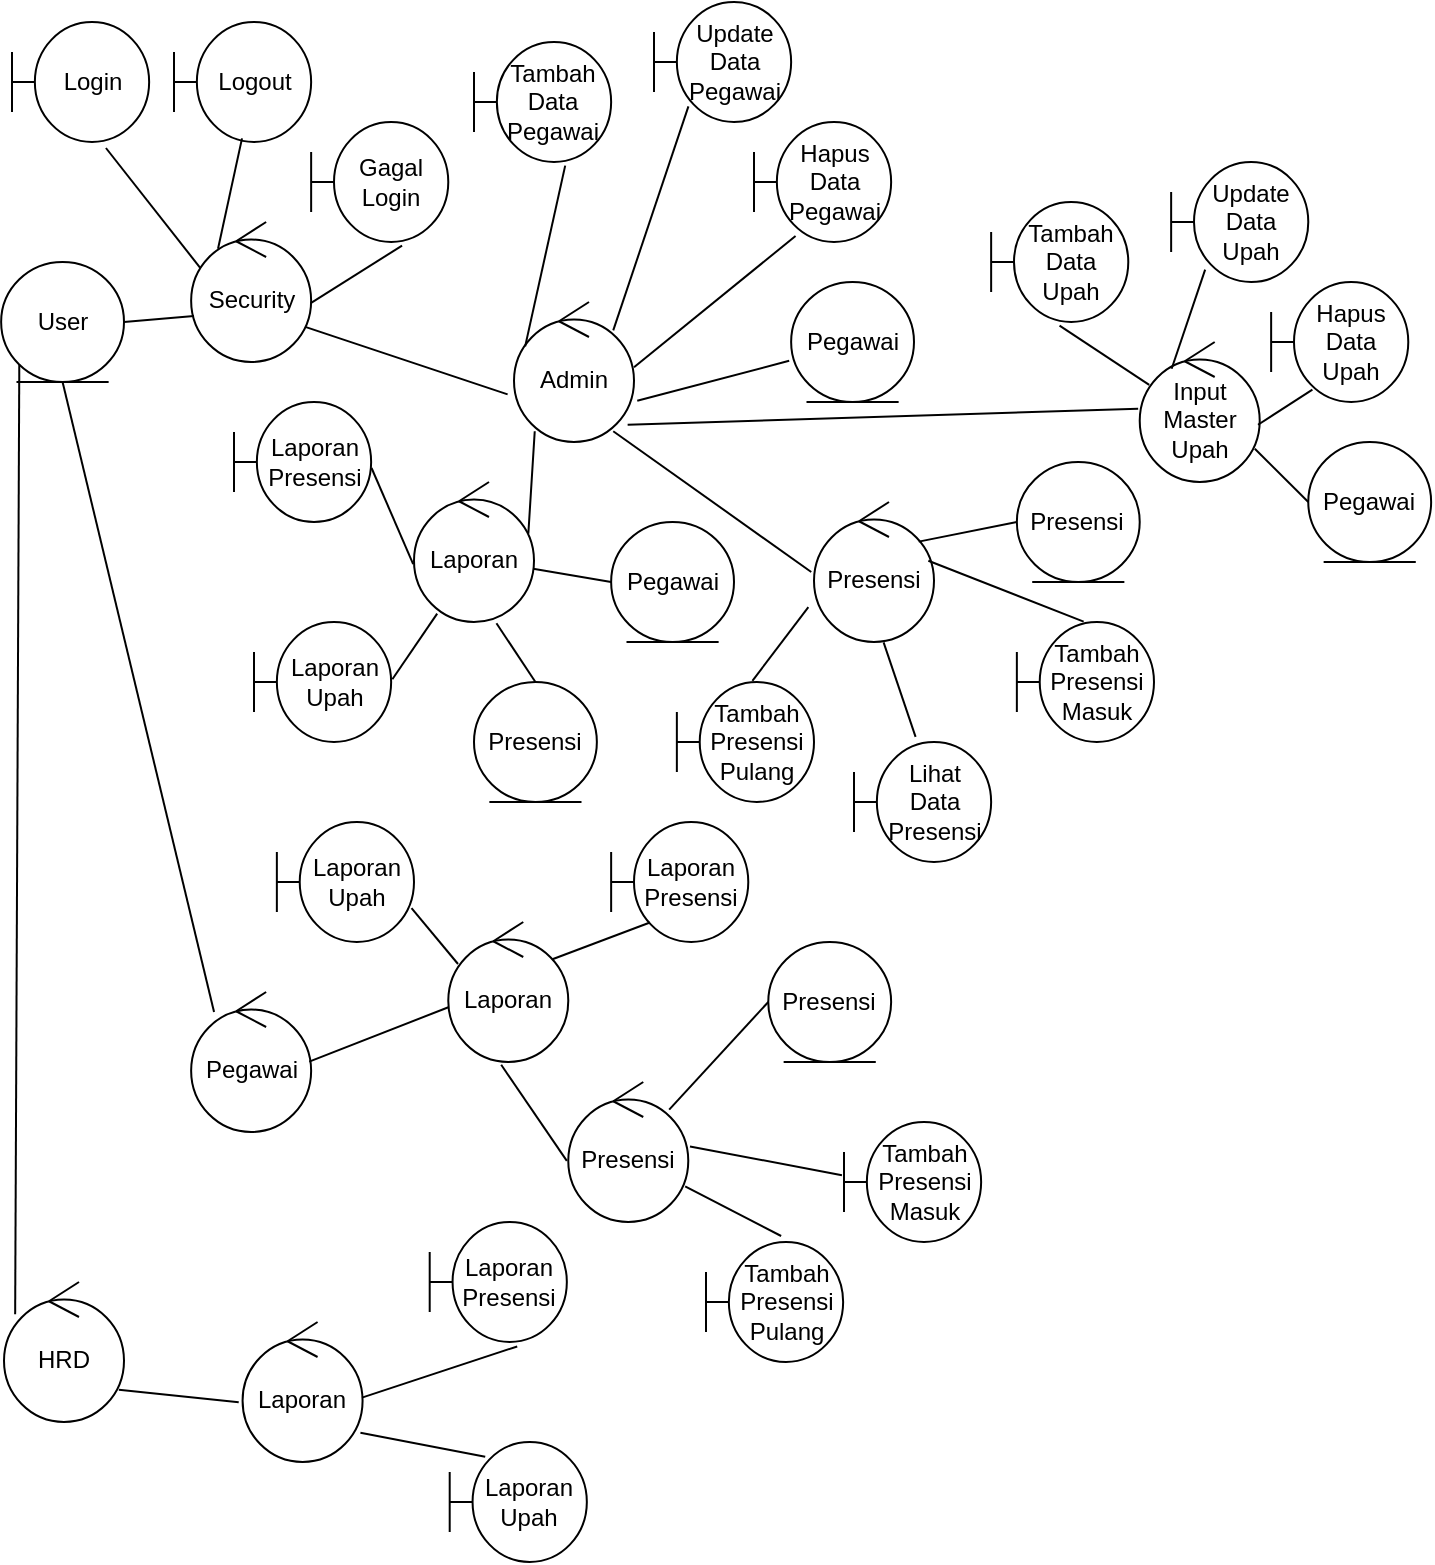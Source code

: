 <mxfile version="13.9.9" type="device" pages="14"><diagram id="mpbCpUhCbh-IFM7qXzK7" name="Class Analisis"><mxGraphModel dx="1024" dy="592" grid="1" gridSize="10" guides="1" tooltips="1" connect="1" arrows="1" fold="1" page="1" pageScale="1" pageWidth="850" pageHeight="1100" math="0" shadow="0"><root><mxCell id="0"/><mxCell id="1" parent="0"/><mxCell id="14vUIqQ_icvO-tdTySrJ-2" value="Security" style="ellipse;shape=umlControl;whiteSpace=wrap;html=1;" parent="1" vertex="1"><mxGeometry x="98.57" y="130" width="60" height="70" as="geometry"/></mxCell><mxCell id="14vUIqQ_icvO-tdTySrJ-3" value="Login" style="shape=umlBoundary;whiteSpace=wrap;html=1;" parent="1" vertex="1"><mxGeometry x="9" y="30" width="68.57" height="60" as="geometry"/></mxCell><mxCell id="14vUIqQ_icvO-tdTySrJ-4" value="Logout" style="shape=umlBoundary;whiteSpace=wrap;html=1;" parent="1" vertex="1"><mxGeometry x="90" y="30" width="68.57" height="60" as="geometry"/></mxCell><mxCell id="14vUIqQ_icvO-tdTySrJ-5" value="Gagal Login" style="shape=umlBoundary;whiteSpace=wrap;html=1;" parent="1" vertex="1"><mxGeometry x="158.57" y="80" width="68.57" height="60" as="geometry"/></mxCell><mxCell id="14vUIqQ_icvO-tdTySrJ-6" value="User" style="ellipse;shape=umlEntity;whiteSpace=wrap;html=1;" parent="1" vertex="1"><mxGeometry x="3.57" y="150" width="61.43" height="60" as="geometry"/></mxCell><mxCell id="14vUIqQ_icvO-tdTySrJ-7" value="Admin" style="ellipse;shape=umlControl;whiteSpace=wrap;html=1;" parent="1" vertex="1"><mxGeometry x="260" y="170" width="60" height="70" as="geometry"/></mxCell><mxCell id="14vUIqQ_icvO-tdTySrJ-8" value="Tambah Data Pegawai" style="shape=umlBoundary;whiteSpace=wrap;html=1;" parent="1" vertex="1"><mxGeometry x="240.0" y="40" width="68.57" height="60" as="geometry"/></mxCell><mxCell id="14vUIqQ_icvO-tdTySrJ-9" value="Update Data Pegawai" style="shape=umlBoundary;whiteSpace=wrap;html=1;" parent="1" vertex="1"><mxGeometry x="330" y="20" width="68.57" height="60" as="geometry"/></mxCell><mxCell id="14vUIqQ_icvO-tdTySrJ-10" value="Hapus Data Pegawai" style="shape=umlBoundary;whiteSpace=wrap;html=1;" parent="1" vertex="1"><mxGeometry x="380" y="80" width="68.57" height="60" as="geometry"/></mxCell><mxCell id="14vUIqQ_icvO-tdTySrJ-11" value="Pegawai" style="ellipse;shape=umlEntity;whiteSpace=wrap;html=1;" parent="1" vertex="1"><mxGeometry x="398.57" y="160" width="61.43" height="60" as="geometry"/></mxCell><mxCell id="14vUIqQ_icvO-tdTySrJ-12" value="Laporan" style="ellipse;shape=umlControl;whiteSpace=wrap;html=1;" parent="1" vertex="1"><mxGeometry x="210" y="260" width="60" height="70" as="geometry"/></mxCell><mxCell id="14vUIqQ_icvO-tdTySrJ-14" value="" style="endArrow=none;html=1;entryX=0.077;entryY=0.329;entryDx=0;entryDy=0;entryPerimeter=0;exitX=0.685;exitY=1.05;exitDx=0;exitDy=0;exitPerimeter=0;" parent="1" source="14vUIqQ_icvO-tdTySrJ-3" target="14vUIqQ_icvO-tdTySrJ-2" edge="1"><mxGeometry width="50" height="50" relative="1" as="geometry"><mxPoint x="48.57" y="160" as="sourcePoint"/><mxPoint x="98.57" y="110" as="targetPoint"/></mxGeometry></mxCell><mxCell id="14vUIqQ_icvO-tdTySrJ-15" value="" style="endArrow=none;html=1;entryX=0.496;entryY=0.97;entryDx=0;entryDy=0;entryPerimeter=0;exitX=0.224;exitY=0.191;exitDx=0;exitDy=0;exitPerimeter=0;" parent="1" source="14vUIqQ_icvO-tdTySrJ-2" target="14vUIqQ_icvO-tdTySrJ-4" edge="1"><mxGeometry width="50" height="50" relative="1" as="geometry"><mxPoint x="109" y="140" as="sourcePoint"/><mxPoint x="158.57" y="100" as="targetPoint"/></mxGeometry></mxCell><mxCell id="14vUIqQ_icvO-tdTySrJ-16" value="" style="endArrow=none;html=1;entryX=0.663;entryY=1.03;entryDx=0;entryDy=0;entryPerimeter=0;exitX=0.997;exitY=0.58;exitDx=0;exitDy=0;exitPerimeter=0;" parent="1" source="14vUIqQ_icvO-tdTySrJ-2" target="14vUIqQ_icvO-tdTySrJ-5" edge="1"><mxGeometry width="50" height="50" relative="1" as="geometry"><mxPoint x="177.14" y="230" as="sourcePoint"/><mxPoint x="227.14" y="180" as="targetPoint"/></mxGeometry></mxCell><mxCell id="14vUIqQ_icvO-tdTySrJ-17" value="" style="endArrow=none;html=1;entryX=0.024;entryY=0.671;entryDx=0;entryDy=0;entryPerimeter=0;exitX=1;exitY=0.5;exitDx=0;exitDy=0;" parent="1" source="14vUIqQ_icvO-tdTySrJ-6" target="14vUIqQ_icvO-tdTySrJ-2" edge="1"><mxGeometry width="50" height="50" relative="1" as="geometry"><mxPoint x="48.57" y="240" as="sourcePoint"/><mxPoint x="98.57" y="190" as="targetPoint"/></mxGeometry></mxCell><mxCell id="14vUIqQ_icvO-tdTySrJ-18" value="" style="endArrow=none;html=1;entryX=-0.053;entryY=0.66;entryDx=0;entryDy=0;entryPerimeter=0;exitX=0.957;exitY=0.751;exitDx=0;exitDy=0;exitPerimeter=0;" parent="1" source="14vUIqQ_icvO-tdTySrJ-2" target="14vUIqQ_icvO-tdTySrJ-7" edge="1"><mxGeometry width="50" height="50" relative="1" as="geometry"><mxPoint x="180" y="205" as="sourcePoint"/><mxPoint x="230" y="155" as="targetPoint"/></mxGeometry></mxCell><mxCell id="14vUIqQ_icvO-tdTySrJ-19" value="Presensi" style="ellipse;shape=umlControl;whiteSpace=wrap;html=1;" parent="1" vertex="1"><mxGeometry x="410" y="270" width="60" height="70" as="geometry"/></mxCell><mxCell id="14vUIqQ_icvO-tdTySrJ-20" value="Input&lt;br&gt;Master&lt;br&gt;Upah" style="ellipse;shape=umlControl;whiteSpace=wrap;html=1;" parent="1" vertex="1"><mxGeometry x="572.86" y="190" width="60" height="70" as="geometry"/></mxCell><mxCell id="14vUIqQ_icvO-tdTySrJ-21" value="" style="endArrow=none;html=1;entryX=0.665;entryY=1.03;entryDx=0;entryDy=0;entryPerimeter=0;exitX=0.093;exitY=0.317;exitDx=0;exitDy=0;exitPerimeter=0;" parent="1" source="14vUIqQ_icvO-tdTySrJ-7" target="14vUIqQ_icvO-tdTySrJ-8" edge="1"><mxGeometry width="50" height="50" relative="1" as="geometry"><mxPoint x="260" y="190" as="sourcePoint"/><mxPoint x="310" y="140" as="targetPoint"/></mxGeometry></mxCell><mxCell id="14vUIqQ_icvO-tdTySrJ-22" value="" style="endArrow=none;html=1;entryX=0.251;entryY=0.87;entryDx=0;entryDy=0;entryPerimeter=0;exitX=0.827;exitY=0.203;exitDx=0;exitDy=0;exitPerimeter=0;" parent="1" source="14vUIqQ_icvO-tdTySrJ-7" target="14vUIqQ_icvO-tdTySrJ-9" edge="1"><mxGeometry width="50" height="50" relative="1" as="geometry"><mxPoint x="300" y="160" as="sourcePoint"/><mxPoint x="350" y="110" as="targetPoint"/></mxGeometry></mxCell><mxCell id="14vUIqQ_icvO-tdTySrJ-23" value="" style="endArrow=none;html=1;entryX=0.303;entryY=0.95;entryDx=0;entryDy=0;entryPerimeter=0;exitX=1;exitY=0.466;exitDx=0;exitDy=0;exitPerimeter=0;" parent="1" source="14vUIqQ_icvO-tdTySrJ-7" target="14vUIqQ_icvO-tdTySrJ-10" edge="1"><mxGeometry width="50" height="50" relative="1" as="geometry"><mxPoint x="339.29" y="200" as="sourcePoint"/><mxPoint x="389.29" y="150" as="targetPoint"/></mxGeometry></mxCell><mxCell id="14vUIqQ_icvO-tdTySrJ-24" value="" style="endArrow=none;html=1;entryX=-0.016;entryY=0.657;entryDx=0;entryDy=0;entryPerimeter=0;exitX=1.027;exitY=0.706;exitDx=0;exitDy=0;exitPerimeter=0;" parent="1" source="14vUIqQ_icvO-tdTySrJ-7" target="14vUIqQ_icvO-tdTySrJ-11" edge="1"><mxGeometry width="50" height="50" relative="1" as="geometry"><mxPoint x="330" y="250" as="sourcePoint"/><mxPoint x="380" y="200" as="targetPoint"/></mxGeometry></mxCell><mxCell id="14vUIqQ_icvO-tdTySrJ-25" value="Pegawai" style="ellipse;shape=umlControl;whiteSpace=wrap;html=1;" parent="1" vertex="1"><mxGeometry x="98.57" y="515" width="60" height="70" as="geometry"/></mxCell><mxCell id="14vUIqQ_icvO-tdTySrJ-26" value="HRD" style="ellipse;shape=umlControl;whiteSpace=wrap;html=1;" parent="1" vertex="1"><mxGeometry x="5" y="660" width="60" height="70" as="geometry"/></mxCell><mxCell id="14vUIqQ_icvO-tdTySrJ-27" value="" style="endArrow=none;html=1;exitX=0.953;exitY=0.369;exitDx=0;exitDy=0;exitPerimeter=0;entryX=0.173;entryY=0.923;entryDx=0;entryDy=0;entryPerimeter=0;" parent="1" source="14vUIqQ_icvO-tdTySrJ-12" target="14vUIqQ_icvO-tdTySrJ-7" edge="1"><mxGeometry width="50" height="50" relative="1" as="geometry"><mxPoint x="265" y="280" as="sourcePoint"/><mxPoint x="315" y="230" as="targetPoint"/></mxGeometry></mxCell><mxCell id="14vUIqQ_icvO-tdTySrJ-28" value="" style="endArrow=none;html=1;entryX=0.827;entryY=0.923;entryDx=0;entryDy=0;entryPerimeter=0;exitX=-0.023;exitY=0.5;exitDx=0;exitDy=0;exitPerimeter=0;" parent="1" source="14vUIqQ_icvO-tdTySrJ-19" target="14vUIqQ_icvO-tdTySrJ-7" edge="1"><mxGeometry width="50" height="50" relative="1" as="geometry"><mxPoint x="360" y="340" as="sourcePoint"/><mxPoint x="410" y="290" as="targetPoint"/></mxGeometry></mxCell><mxCell id="14vUIqQ_icvO-tdTySrJ-29" value="" style="endArrow=none;html=1;entryX=-0.013;entryY=0.477;entryDx=0;entryDy=0;entryPerimeter=0;exitX=0.947;exitY=0.877;exitDx=0;exitDy=0;exitPerimeter=0;" parent="1" source="14vUIqQ_icvO-tdTySrJ-7" target="14vUIqQ_icvO-tdTySrJ-20" edge="1"><mxGeometry width="50" height="50" relative="1" as="geometry"><mxPoint x="360" y="340" as="sourcePoint"/><mxPoint x="410" y="290" as="targetPoint"/></mxGeometry></mxCell><mxCell id="14vUIqQ_icvO-tdTySrJ-30" value="Laporan&lt;br&gt;Presensi" style="shape=umlBoundary;whiteSpace=wrap;html=1;" parent="1" vertex="1"><mxGeometry x="120" y="220" width="68.57" height="60" as="geometry"/></mxCell><mxCell id="14vUIqQ_icvO-tdTySrJ-31" value="Presensi" style="ellipse;shape=umlEntity;whiteSpace=wrap;html=1;" parent="1" vertex="1"><mxGeometry x="240" y="360" width="61.43" height="60" as="geometry"/></mxCell><mxCell id="14vUIqQ_icvO-tdTySrJ-32" value="Laporan&lt;br&gt;Upah" style="shape=umlBoundary;whiteSpace=wrap;html=1;" parent="1" vertex="1"><mxGeometry x="130" y="330" width="68.57" height="60" as="geometry"/></mxCell><mxCell id="14vUIqQ_icvO-tdTySrJ-33" value="Pegawai" style="ellipse;shape=umlEntity;whiteSpace=wrap;html=1;" parent="1" vertex="1"><mxGeometry x="308.57" y="280" width="61.43" height="60" as="geometry"/></mxCell><mxCell id="14vUIqQ_icvO-tdTySrJ-34" value="" style="endArrow=none;html=1;entryX=1.003;entryY=0.55;entryDx=0;entryDy=0;entryPerimeter=0;exitX=-0.007;exitY=0.586;exitDx=0;exitDy=0;exitPerimeter=0;" parent="1" source="14vUIqQ_icvO-tdTySrJ-12" target="14vUIqQ_icvO-tdTySrJ-30" edge="1"><mxGeometry width="50" height="50" relative="1" as="geometry"><mxPoint x="360" y="350" as="sourcePoint"/><mxPoint x="410" y="300" as="targetPoint"/></mxGeometry></mxCell><mxCell id="14vUIqQ_icvO-tdTySrJ-35" value="" style="endArrow=none;html=1;entryX=0.193;entryY=0.94;entryDx=0;entryDy=0;entryPerimeter=0;exitX=1.009;exitY=0.477;exitDx=0;exitDy=0;exitPerimeter=0;" parent="1" source="14vUIqQ_icvO-tdTySrJ-32" target="14vUIqQ_icvO-tdTySrJ-12" edge="1"><mxGeometry width="50" height="50" relative="1" as="geometry"><mxPoint x="360" y="350" as="sourcePoint"/><mxPoint x="410" y="300" as="targetPoint"/></mxGeometry></mxCell><mxCell id="14vUIqQ_icvO-tdTySrJ-36" value="" style="endArrow=none;html=1;entryX=0.687;entryY=1.009;entryDx=0;entryDy=0;entryPerimeter=0;exitX=0.5;exitY=0;exitDx=0;exitDy=0;" parent="1" source="14vUIqQ_icvO-tdTySrJ-31" target="14vUIqQ_icvO-tdTySrJ-12" edge="1"><mxGeometry width="50" height="50" relative="1" as="geometry"><mxPoint x="360" y="350" as="sourcePoint"/><mxPoint x="410" y="300" as="targetPoint"/></mxGeometry></mxCell><mxCell id="14vUIqQ_icvO-tdTySrJ-37" value="" style="endArrow=none;html=1;entryX=0.993;entryY=0.62;entryDx=0;entryDy=0;entryPerimeter=0;exitX=0;exitY=0.5;exitDx=0;exitDy=0;" parent="1" source="14vUIqQ_icvO-tdTySrJ-33" target="14vUIqQ_icvO-tdTySrJ-12" edge="1"><mxGeometry width="50" height="50" relative="1" as="geometry"><mxPoint x="360" y="350" as="sourcePoint"/><mxPoint x="410" y="300" as="targetPoint"/></mxGeometry></mxCell><mxCell id="14vUIqQ_icvO-tdTySrJ-38" value="Tambah Presensi&lt;br&gt;Masuk" style="shape=umlBoundary;whiteSpace=wrap;html=1;" parent="1" vertex="1"><mxGeometry x="511.43" y="330" width="68.57" height="60" as="geometry"/></mxCell><mxCell id="14vUIqQ_icvO-tdTySrJ-39" value="Tambah&lt;br&gt;Presensi&lt;br&gt;Pulang" style="shape=umlBoundary;whiteSpace=wrap;html=1;" parent="1" vertex="1"><mxGeometry x="341.43" y="360" width="68.57" height="60" as="geometry"/></mxCell><mxCell id="14vUIqQ_icvO-tdTySrJ-40" value="Lihat&lt;br&gt;Data&lt;br&gt;Presensi" style="shape=umlBoundary;whiteSpace=wrap;html=1;" parent="1" vertex="1"><mxGeometry x="430" y="390" width="68.57" height="60" as="geometry"/></mxCell><mxCell id="14vUIqQ_icvO-tdTySrJ-41" value="Presensi" style="ellipse;shape=umlEntity;whiteSpace=wrap;html=1;" parent="1" vertex="1"><mxGeometry x="511.43" y="250" width="61.43" height="60" as="geometry"/></mxCell><mxCell id="14vUIqQ_icvO-tdTySrJ-42" value="" style="endArrow=none;html=1;entryX=0;entryY=0.5;entryDx=0;entryDy=0;exitX=0.873;exitY=0.283;exitDx=0;exitDy=0;exitPerimeter=0;" parent="1" source="14vUIqQ_icvO-tdTySrJ-19" target="14vUIqQ_icvO-tdTySrJ-41" edge="1"><mxGeometry width="50" height="50" relative="1" as="geometry"><mxPoint x="360" y="350" as="sourcePoint"/><mxPoint x="410" y="300" as="targetPoint"/></mxGeometry></mxCell><mxCell id="14vUIqQ_icvO-tdTySrJ-43" value="" style="endArrow=none;html=1;entryX=0.487;entryY=-0.003;entryDx=0;entryDy=0;entryPerimeter=0;exitX=0.953;exitY=0.42;exitDx=0;exitDy=0;exitPerimeter=0;" parent="1" source="14vUIqQ_icvO-tdTySrJ-19" target="14vUIqQ_icvO-tdTySrJ-38" edge="1"><mxGeometry width="50" height="50" relative="1" as="geometry"><mxPoint x="360" y="350" as="sourcePoint"/><mxPoint x="410" y="300" as="targetPoint"/></mxGeometry></mxCell><mxCell id="14vUIqQ_icvO-tdTySrJ-44" value="" style="endArrow=none;html=1;entryX=0.58;entryY=1.003;entryDx=0;entryDy=0;entryPerimeter=0;exitX=0.449;exitY=-0.043;exitDx=0;exitDy=0;exitPerimeter=0;" parent="1" source="14vUIqQ_icvO-tdTySrJ-40" target="14vUIqQ_icvO-tdTySrJ-19" edge="1"><mxGeometry width="50" height="50" relative="1" as="geometry"><mxPoint x="360" y="350" as="sourcePoint"/><mxPoint x="410" y="300" as="targetPoint"/></mxGeometry></mxCell><mxCell id="14vUIqQ_icvO-tdTySrJ-45" value="" style="endArrow=none;html=1;entryX=-0.047;entryY=0.751;entryDx=0;entryDy=0;entryPerimeter=0;exitX=0.551;exitY=-0.01;exitDx=0;exitDy=0;exitPerimeter=0;" parent="1" source="14vUIqQ_icvO-tdTySrJ-39" target="14vUIqQ_icvO-tdTySrJ-19" edge="1"><mxGeometry width="50" height="50" relative="1" as="geometry"><mxPoint x="360" y="350" as="sourcePoint"/><mxPoint x="410" y="300" as="targetPoint"/></mxGeometry></mxCell><mxCell id="14vUIqQ_icvO-tdTySrJ-46" value="Tambah Data Upah" style="shape=umlBoundary;whiteSpace=wrap;html=1;" parent="1" vertex="1"><mxGeometry x="498.57" y="120" width="68.57" height="60" as="geometry"/></mxCell><mxCell id="14vUIqQ_icvO-tdTySrJ-47" value="Update Data Upah" style="shape=umlBoundary;whiteSpace=wrap;html=1;" parent="1" vertex="1"><mxGeometry x="588.57" y="100" width="68.57" height="60" as="geometry"/></mxCell><mxCell id="14vUIqQ_icvO-tdTySrJ-48" value="Hapus Data Upah" style="shape=umlBoundary;whiteSpace=wrap;html=1;" parent="1" vertex="1"><mxGeometry x="638.57" y="160" width="68.57" height="60" as="geometry"/></mxCell><mxCell id="14vUIqQ_icvO-tdTySrJ-49" value="Pegawai" style="ellipse;shape=umlEntity;whiteSpace=wrap;html=1;" parent="1" vertex="1"><mxGeometry x="657.14" y="240" width="61.43" height="60" as="geometry"/></mxCell><mxCell id="14vUIqQ_icvO-tdTySrJ-50" value="" style="endArrow=none;html=1;entryX=0.499;entryY=1.03;entryDx=0;entryDy=0;entryPerimeter=0;exitX=0.079;exitY=0.306;exitDx=0;exitDy=0;exitPerimeter=0;" parent="1" source="14vUIqQ_icvO-tdTySrJ-20" target="14vUIqQ_icvO-tdTySrJ-46" edge="1"><mxGeometry width="50" height="50" relative="1" as="geometry"><mxPoint x="360" y="350" as="sourcePoint"/><mxPoint x="410" y="300" as="targetPoint"/></mxGeometry></mxCell><mxCell id="14vUIqQ_icvO-tdTySrJ-51" value="" style="endArrow=none;html=1;entryX=0.248;entryY=0.897;entryDx=0;entryDy=0;entryPerimeter=0;exitX=0.266;exitY=0.191;exitDx=0;exitDy=0;exitPerimeter=0;" parent="1" source="14vUIqQ_icvO-tdTySrJ-20" target="14vUIqQ_icvO-tdTySrJ-47" edge="1"><mxGeometry width="50" height="50" relative="1" as="geometry"><mxPoint x="360" y="350" as="sourcePoint"/><mxPoint x="410" y="300" as="targetPoint"/></mxGeometry></mxCell><mxCell id="14vUIqQ_icvO-tdTySrJ-52" value="" style="endArrow=none;html=1;exitX=0.301;exitY=0.897;exitDx=0;exitDy=0;exitPerimeter=0;entryX=0.986;entryY=0.591;entryDx=0;entryDy=0;entryPerimeter=0;" parent="1" source="14vUIqQ_icvO-tdTySrJ-48" target="14vUIqQ_icvO-tdTySrJ-20" edge="1"><mxGeometry width="50" height="50" relative="1" as="geometry"><mxPoint x="360" y="350" as="sourcePoint"/><mxPoint x="640" y="240" as="targetPoint"/></mxGeometry></mxCell><mxCell id="14vUIqQ_icvO-tdTySrJ-53" value="" style="endArrow=none;html=1;entryX=0;entryY=0.5;entryDx=0;entryDy=0;exitX=0.959;exitY=0.763;exitDx=0;exitDy=0;exitPerimeter=0;" parent="1" source="14vUIqQ_icvO-tdTySrJ-20" target="14vUIqQ_icvO-tdTySrJ-49" edge="1"><mxGeometry width="50" height="50" relative="1" as="geometry"><mxPoint x="360" y="350" as="sourcePoint"/><mxPoint x="410" y="300" as="targetPoint"/></mxGeometry></mxCell><mxCell id="14vUIqQ_icvO-tdTySrJ-54" value="" style="endArrow=none;html=1;entryX=0.5;entryY=1;entryDx=0;entryDy=0;exitX=0.191;exitY=0.143;exitDx=0;exitDy=0;exitPerimeter=0;" parent="1" source="14vUIqQ_icvO-tdTySrJ-25" target="14vUIqQ_icvO-tdTySrJ-6" edge="1"><mxGeometry width="50" height="50" relative="1" as="geometry"><mxPoint x="9" y="330" as="sourcePoint"/><mxPoint x="59" y="280" as="targetPoint"/></mxGeometry></mxCell><mxCell id="14vUIqQ_icvO-tdTySrJ-55" value="Laporan" style="ellipse;shape=umlControl;whiteSpace=wrap;html=1;" parent="1" vertex="1"><mxGeometry x="227.14" y="480" width="60" height="70" as="geometry"/></mxCell><mxCell id="14vUIqQ_icvO-tdTySrJ-56" value="Laporan&lt;br&gt;Presensi" style="shape=umlBoundary;whiteSpace=wrap;html=1;" parent="1" vertex="1"><mxGeometry x="308.57" y="430" width="68.57" height="60" as="geometry"/></mxCell><mxCell id="14vUIqQ_icvO-tdTySrJ-57" value="Laporan&lt;br&gt;Upah" style="shape=umlBoundary;whiteSpace=wrap;html=1;" parent="1" vertex="1"><mxGeometry x="141.43" y="430" width="68.57" height="60" as="geometry"/></mxCell><mxCell id="14vUIqQ_icvO-tdTySrJ-58" value="" style="endArrow=none;html=1;entryX=0.982;entryY=0.717;entryDx=0;entryDy=0;entryPerimeter=0;exitX=0.081;exitY=0.3;exitDx=0;exitDy=0;exitPerimeter=0;" parent="1" source="14vUIqQ_icvO-tdTySrJ-55" target="14vUIqQ_icvO-tdTySrJ-57" edge="1"><mxGeometry width="50" height="50" relative="1" as="geometry"><mxPoint x="360" y="410" as="sourcePoint"/><mxPoint x="410" y="360" as="targetPoint"/></mxGeometry></mxCell><mxCell id="14vUIqQ_icvO-tdTySrJ-59" value="" style="endArrow=none;html=1;entryX=0.868;entryY=0.266;entryDx=0;entryDy=0;entryPerimeter=0;exitX=0.283;exitY=0.837;exitDx=0;exitDy=0;exitPerimeter=0;" parent="1" source="14vUIqQ_icvO-tdTySrJ-56" target="14vUIqQ_icvO-tdTySrJ-55" edge="1"><mxGeometry width="50" height="50" relative="1" as="geometry"><mxPoint x="360" y="410" as="sourcePoint"/><mxPoint x="410" y="360" as="targetPoint"/></mxGeometry></mxCell><mxCell id="14vUIqQ_icvO-tdTySrJ-60" value="" style="endArrow=none;html=1;entryX=0.984;entryY=0.497;entryDx=0;entryDy=0;entryPerimeter=0;exitX=0.001;exitY=0.609;exitDx=0;exitDy=0;exitPerimeter=0;" parent="1" source="14vUIqQ_icvO-tdTySrJ-55" target="14vUIqQ_icvO-tdTySrJ-25" edge="1"><mxGeometry width="50" height="50" relative="1" as="geometry"><mxPoint x="360" y="410" as="sourcePoint"/><mxPoint x="410" y="360" as="targetPoint"/></mxGeometry></mxCell><mxCell id="14vUIqQ_icvO-tdTySrJ-61" value="Presensi" style="ellipse;shape=umlControl;whiteSpace=wrap;html=1;" parent="1" vertex="1"><mxGeometry x="287.14" y="560" width="60" height="70" as="geometry"/></mxCell><mxCell id="14vUIqQ_icvO-tdTySrJ-62" value="Tambah Presensi&lt;br&gt;Masuk" style="shape=umlBoundary;whiteSpace=wrap;html=1;" parent="1" vertex="1"><mxGeometry x="425.0" y="580" width="68.57" height="60" as="geometry"/></mxCell><mxCell id="14vUIqQ_icvO-tdTySrJ-63" value="Tambah&lt;br&gt;Presensi&lt;br&gt;Pulang" style="shape=umlBoundary;whiteSpace=wrap;html=1;" parent="1" vertex="1"><mxGeometry x="356" y="640" width="68.57" height="60" as="geometry"/></mxCell><mxCell id="14vUIqQ_icvO-tdTySrJ-64" value="Presensi" style="ellipse;shape=umlEntity;whiteSpace=wrap;html=1;" parent="1" vertex="1"><mxGeometry x="387.14" y="490" width="61.43" height="60" as="geometry"/></mxCell><mxCell id="14vUIqQ_icvO-tdTySrJ-65" value="" style="endArrow=none;html=1;exitX=0.841;exitY=0.197;exitDx=0;exitDy=0;exitPerimeter=0;entryX=0;entryY=0.5;entryDx=0;entryDy=0;" parent="1" source="14vUIqQ_icvO-tdTySrJ-61" target="14vUIqQ_icvO-tdTySrJ-64" edge="1"><mxGeometry width="50" height="50" relative="1" as="geometry"><mxPoint x="337.14" y="560" as="sourcePoint"/><mxPoint x="387.14" y="510" as="targetPoint"/></mxGeometry></mxCell><mxCell id="14vUIqQ_icvO-tdTySrJ-66" value="" style="endArrow=none;html=1;exitX=1.014;exitY=0.46;exitDx=0;exitDy=0;exitPerimeter=0;entryX=-0.015;entryY=0.443;entryDx=0;entryDy=0;entryPerimeter=0;" parent="1" source="14vUIqQ_icvO-tdTySrJ-61" target="14vUIqQ_icvO-tdTySrJ-62" edge="1"><mxGeometry width="50" height="50" relative="1" as="geometry"><mxPoint x="347.14" y="570" as="sourcePoint"/><mxPoint x="397.14" y="520" as="targetPoint"/></mxGeometry></mxCell><mxCell id="14vUIqQ_icvO-tdTySrJ-67" value="" style="endArrow=none;html=1;entryX=0.548;entryY=-0.05;entryDx=0;entryDy=0;entryPerimeter=0;exitX=0.974;exitY=0.746;exitDx=0;exitDy=0;exitPerimeter=0;" parent="1" source="14vUIqQ_icvO-tdTySrJ-61" target="14vUIqQ_icvO-tdTySrJ-63" edge="1"><mxGeometry width="50" height="50" relative="1" as="geometry"><mxPoint x="347.14" y="620" as="sourcePoint"/><mxPoint x="397.14" y="570" as="targetPoint"/></mxGeometry></mxCell><mxCell id="14vUIqQ_icvO-tdTySrJ-68" value="" style="endArrow=none;html=1;entryX=0.441;entryY=1.02;entryDx=0;entryDy=0;entryPerimeter=0;exitX=-0.012;exitY=0.563;exitDx=0;exitDy=0;exitPerimeter=0;" parent="1" source="14vUIqQ_icvO-tdTySrJ-61" target="14vUIqQ_icvO-tdTySrJ-55" edge="1"><mxGeometry width="50" height="50" relative="1" as="geometry"><mxPoint x="567.14" y="565" as="sourcePoint"/><mxPoint x="617.14" y="515" as="targetPoint"/></mxGeometry></mxCell><mxCell id="14vUIqQ_icvO-tdTySrJ-69" value="" style="endArrow=none;html=1;entryX=0;entryY=1;entryDx=0;entryDy=0;exitX=0.093;exitY=0.231;exitDx=0;exitDy=0;exitPerimeter=0;" parent="1" source="14vUIqQ_icvO-tdTySrJ-26" target="14vUIqQ_icvO-tdTySrJ-6" edge="1"><mxGeometry width="50" height="50" relative="1" as="geometry"><mxPoint x="360" y="570" as="sourcePoint"/><mxPoint x="410" y="520" as="targetPoint"/></mxGeometry></mxCell><mxCell id="14vUIqQ_icvO-tdTySrJ-70" value="Laporan" style="ellipse;shape=umlControl;whiteSpace=wrap;html=1;" parent="1" vertex="1"><mxGeometry x="124.29" y="680" width="60" height="70" as="geometry"/></mxCell><mxCell id="14vUIqQ_icvO-tdTySrJ-71" value="Laporan&lt;br&gt;Presensi" style="shape=umlBoundary;whiteSpace=wrap;html=1;" parent="1" vertex="1"><mxGeometry x="217.85" y="630" width="68.57" height="60" as="geometry"/></mxCell><mxCell id="14vUIqQ_icvO-tdTySrJ-72" value="Laporan&lt;br&gt;Upah" style="shape=umlBoundary;whiteSpace=wrap;html=1;" parent="1" vertex="1"><mxGeometry x="227.85" y="740" width="68.57" height="60" as="geometry"/></mxCell><mxCell id="14vUIqQ_icvO-tdTySrJ-76" value="" style="endArrow=none;html=1;entryX=0.957;entryY=0.769;entryDx=0;entryDy=0;entryPerimeter=0;exitX=-0.032;exitY=0.574;exitDx=0;exitDy=0;exitPerimeter=0;" parent="1" source="14vUIqQ_icvO-tdTySrJ-70" target="14vUIqQ_icvO-tdTySrJ-26" edge="1"><mxGeometry width="50" height="50" relative="1" as="geometry"><mxPoint x="360" y="800" as="sourcePoint"/><mxPoint x="410" y="750" as="targetPoint"/></mxGeometry></mxCell><mxCell id="14vUIqQ_icvO-tdTySrJ-77" value="" style="endArrow=none;html=1;entryX=0.638;entryY=1.037;entryDx=0;entryDy=0;entryPerimeter=0;exitX=0.995;exitY=0.54;exitDx=0;exitDy=0;exitPerimeter=0;" parent="1" source="14vUIqQ_icvO-tdTySrJ-70" target="14vUIqQ_icvO-tdTySrJ-71" edge="1"><mxGeometry width="50" height="50" relative="1" as="geometry"><mxPoint x="360" y="800" as="sourcePoint"/><mxPoint x="410" y="750" as="targetPoint"/></mxGeometry></mxCell><mxCell id="14vUIqQ_icvO-tdTySrJ-78" value="" style="endArrow=none;html=1;entryX=0.259;entryY=0.123;entryDx=0;entryDy=0;entryPerimeter=0;exitX=0.982;exitY=0.791;exitDx=0;exitDy=0;exitPerimeter=0;" parent="1" source="14vUIqQ_icvO-tdTySrJ-70" target="14vUIqQ_icvO-tdTySrJ-72" edge="1"><mxGeometry width="50" height="50" relative="1" as="geometry"><mxPoint x="360" y="800" as="sourcePoint"/><mxPoint x="410" y="750" as="targetPoint"/></mxGeometry></mxCell></root></mxGraphModel></diagram><diagram id="HBssJe8aqkWlgFU_CP6W" name="Activity Diagram Admin"><mxGraphModel dx="1707" dy="987" grid="1" gridSize="10" guides="1" tooltips="1" connect="1" arrows="1" fold="1" page="1" pageScale="1" pageWidth="850" pageHeight="1100" math="0" shadow="0"><root><mxCell id="_phNXaT5PdjFAnTElVIU-0"/><mxCell id="_phNXaT5PdjFAnTElVIU-1" parent="_phNXaT5PdjFAnTElVIU-0"/><mxCell id="_phNXaT5PdjFAnTElVIU-3" value="" style="ellipse;html=1;shape=endState;fillColor=#000000;strokeColor=#000000;" vertex="1" parent="_phNXaT5PdjFAnTElVIU-1"><mxGeometry x="1275" y="920" width="30" height="30" as="geometry"/></mxCell><mxCell id="_phNXaT5PdjFAnTElVIU-11" style="edgeStyle=orthogonalEdgeStyle;rounded=0;orthogonalLoop=1;jettySize=auto;html=1;exitX=1;exitY=0.5;exitDx=0;exitDy=0;entryX=0;entryY=0.5;entryDx=0;entryDy=0;" edge="1" parent="_phNXaT5PdjFAnTElVIU-1" source="_phNXaT5PdjFAnTElVIU-4" target="_phNXaT5PdjFAnTElVIU-8"><mxGeometry relative="1" as="geometry"/></mxCell><mxCell id="_phNXaT5PdjFAnTElVIU-19" style="edgeStyle=orthogonalEdgeStyle;rounded=0;orthogonalLoop=1;jettySize=auto;html=1;exitX=0.5;exitY=1;exitDx=0;exitDy=0;" edge="1" parent="_phNXaT5PdjFAnTElVIU-1" source="_phNXaT5PdjFAnTElVIU-4" target="_phNXaT5PdjFAnTElVIU-17"><mxGeometry relative="1" as="geometry"/></mxCell><mxCell id="_phNXaT5PdjFAnTElVIU-4" value="" style="rhombus;" vertex="1" parent="_phNXaT5PdjFAnTElVIU-1"><mxGeometry x="50" y="180" width="30" height="30" as="geometry"/></mxCell><mxCell id="_phNXaT5PdjFAnTElVIU-13" style="edgeStyle=orthogonalEdgeStyle;rounded=0;orthogonalLoop=1;jettySize=auto;html=1;exitX=0.5;exitY=1;exitDx=0;exitDy=0;entryX=0.5;entryY=0;entryDx=0;entryDy=0;" edge="1" parent="_phNXaT5PdjFAnTElVIU-1" source="_phNXaT5PdjFAnTElVIU-5" target="_phNXaT5PdjFAnTElVIU-7"><mxGeometry relative="1" as="geometry"/></mxCell><mxCell id="_phNXaT5PdjFAnTElVIU-5" value="" style="ellipse;fillColor=#000000;strokeColor=none;" vertex="1" parent="_phNXaT5PdjFAnTElVIU-1"><mxGeometry x="50" y="20" width="30" height="30" as="geometry"/></mxCell><mxCell id="_phNXaT5PdjFAnTElVIU-10" style="edgeStyle=orthogonalEdgeStyle;rounded=0;orthogonalLoop=1;jettySize=auto;html=1;exitX=0.5;exitY=1;exitDx=0;exitDy=0;entryX=0.5;entryY=0;entryDx=0;entryDy=0;" edge="1" parent="_phNXaT5PdjFAnTElVIU-1" source="_phNXaT5PdjFAnTElVIU-7" target="_phNXaT5PdjFAnTElVIU-4"><mxGeometry relative="1" as="geometry"/></mxCell><mxCell id="_phNXaT5PdjFAnTElVIU-7" value="Input Username&lt;br&gt;Dan Password" style="html=1;" vertex="1" parent="_phNXaT5PdjFAnTElVIU-1"><mxGeometry x="10" y="90" width="110" height="50" as="geometry"/></mxCell><mxCell id="_phNXaT5PdjFAnTElVIU-12" style="edgeStyle=orthogonalEdgeStyle;rounded=0;orthogonalLoop=1;jettySize=auto;html=1;exitX=0.5;exitY=0;exitDx=0;exitDy=0;entryX=1;entryY=0.5;entryDx=0;entryDy=0;" edge="1" parent="_phNXaT5PdjFAnTElVIU-1" source="_phNXaT5PdjFAnTElVIU-8" target="_phNXaT5PdjFAnTElVIU-7"><mxGeometry relative="1" as="geometry"/></mxCell><mxCell id="_phNXaT5PdjFAnTElVIU-8" value="Notifikasi Error" style="html=1;" vertex="1" parent="_phNXaT5PdjFAnTElVIU-1"><mxGeometry x="120" y="170" width="110" height="50" as="geometry"/></mxCell><mxCell id="_phNXaT5PdjFAnTElVIU-23" style="edgeStyle=orthogonalEdgeStyle;rounded=0;orthogonalLoop=1;jettySize=auto;html=1;exitX=1;exitY=0.5;exitDx=0;exitDy=0;entryX=0;entryY=0.5;entryDx=0;entryDy=0;" edge="1" parent="_phNXaT5PdjFAnTElVIU-1" source="_phNXaT5PdjFAnTElVIU-14" target="_phNXaT5PdjFAnTElVIU-15"><mxGeometry relative="1" as="geometry"/></mxCell><mxCell id="_phNXaT5PdjFAnTElVIU-14" value="Halaman&lt;br&gt;Dashboard" style="html=1;" vertex="1" parent="_phNXaT5PdjFAnTElVIU-1"><mxGeometry x="120" y="250" width="110" height="50" as="geometry"/></mxCell><mxCell id="P-U-MXDNsw8uftTmvO9R-2" style="edgeStyle=orthogonalEdgeStyle;rounded=0;orthogonalLoop=1;jettySize=auto;html=1;exitX=1;exitY=0.5;exitDx=0;exitDy=0;entryX=1;entryY=0;entryDx=0;entryDy=0;" edge="1" parent="_phNXaT5PdjFAnTElVIU-1" source="_phNXaT5PdjFAnTElVIU-15" target="_phNXaT5PdjFAnTElVIU-3"><mxGeometry relative="1" as="geometry"/></mxCell><mxCell id="_phNXaT5PdjFAnTElVIU-15" value="Logout" style="html=1;" vertex="1" parent="_phNXaT5PdjFAnTElVIU-1"><mxGeometry x="315" y="250" width="110" height="50" as="geometry"/></mxCell><mxCell id="_phNXaT5PdjFAnTElVIU-36" style="edgeStyle=orthogonalEdgeStyle;rounded=0;orthogonalLoop=1;jettySize=auto;html=1;exitX=1;exitY=0.5;exitDx=0;exitDy=0;entryX=0;entryY=0.5;entryDx=0;entryDy=0;" edge="1" parent="_phNXaT5PdjFAnTElVIU-1" source="_phNXaT5PdjFAnTElVIU-16" target="_phNXaT5PdjFAnTElVIU-24"><mxGeometry relative="1" as="geometry"/></mxCell><mxCell id="_phNXaT5PdjFAnTElVIU-16" value="Menu Master" style="html=1;" vertex="1" parent="_phNXaT5PdjFAnTElVIU-1"><mxGeometry x="120" y="330" width="110" height="50" as="geometry"/></mxCell><mxCell id="_phNXaT5PdjFAnTElVIU-20" style="edgeStyle=orthogonalEdgeStyle;rounded=0;orthogonalLoop=1;jettySize=auto;html=1;exitX=0.5;exitY=1;exitDx=0;exitDy=0;entryX=0.5;entryY=0;entryDx=0;entryDy=0;" edge="1" parent="_phNXaT5PdjFAnTElVIU-1" source="_phNXaT5PdjFAnTElVIU-17" target="_phNXaT5PdjFAnTElVIU-18"><mxGeometry relative="1" as="geometry"/></mxCell><mxCell id="_phNXaT5PdjFAnTElVIU-21" style="edgeStyle=orthogonalEdgeStyle;rounded=0;orthogonalLoop=1;jettySize=auto;html=1;exitX=1;exitY=0.5;exitDx=0;exitDy=0;entryX=0;entryY=0.5;entryDx=0;entryDy=0;" edge="1" parent="_phNXaT5PdjFAnTElVIU-1" source="_phNXaT5PdjFAnTElVIU-17" target="_phNXaT5PdjFAnTElVIU-14"><mxGeometry relative="1" as="geometry"/></mxCell><mxCell id="_phNXaT5PdjFAnTElVIU-17" value="" style="rhombus;" vertex="1" parent="_phNXaT5PdjFAnTElVIU-1"><mxGeometry x="50" y="260" width="30" height="30" as="geometry"/></mxCell><mxCell id="_phNXaT5PdjFAnTElVIU-22" style="edgeStyle=orthogonalEdgeStyle;rounded=0;orthogonalLoop=1;jettySize=auto;html=1;exitX=1;exitY=0.5;exitDx=0;exitDy=0;entryX=0;entryY=0.5;entryDx=0;entryDy=0;" edge="1" parent="_phNXaT5PdjFAnTElVIU-1" source="_phNXaT5PdjFAnTElVIU-18" target="_phNXaT5PdjFAnTElVIU-16"><mxGeometry relative="1" as="geometry"/></mxCell><mxCell id="_phNXaT5PdjFAnTElVIU-72" style="edgeStyle=orthogonalEdgeStyle;rounded=0;orthogonalLoop=1;jettySize=auto;html=1;exitX=0.5;exitY=1;exitDx=0;exitDy=0;entryX=0.5;entryY=0;entryDx=0;entryDy=0;" edge="1" parent="_phNXaT5PdjFAnTElVIU-1" source="_phNXaT5PdjFAnTElVIU-18" target="_phNXaT5PdjFAnTElVIU-56"><mxGeometry relative="1" as="geometry"/></mxCell><mxCell id="_phNXaT5PdjFAnTElVIU-18" value="" style="rhombus;" vertex="1" parent="_phNXaT5PdjFAnTElVIU-1"><mxGeometry x="50" y="340" width="30" height="30" as="geometry"/></mxCell><mxCell id="_phNXaT5PdjFAnTElVIU-35" style="edgeStyle=orthogonalEdgeStyle;rounded=0;orthogonalLoop=1;jettySize=auto;html=1;exitX=1;exitY=0.5;exitDx=0;exitDy=0;" edge="1" parent="_phNXaT5PdjFAnTElVIU-1" source="_phNXaT5PdjFAnTElVIU-24" target="_phNXaT5PdjFAnTElVIU-26"><mxGeometry relative="1" as="geometry"/></mxCell><mxCell id="_phNXaT5PdjFAnTElVIU-37" style="edgeStyle=orthogonalEdgeStyle;rounded=0;orthogonalLoop=1;jettySize=auto;html=1;exitX=0.5;exitY=1;exitDx=0;exitDy=0;entryX=1;entryY=0.5;entryDx=0;entryDy=0;" edge="1" parent="_phNXaT5PdjFAnTElVIU-1" source="_phNXaT5PdjFAnTElVIU-24" target="_phNXaT5PdjFAnTElVIU-25"><mxGeometry relative="1" as="geometry"/></mxCell><mxCell id="_phNXaT5PdjFAnTElVIU-24" value="" style="rhombus;" vertex="1" parent="_phNXaT5PdjFAnTElVIU-1"><mxGeometry x="560" y="340" width="30" height="30" as="geometry"/></mxCell><mxCell id="_phNXaT5PdjFAnTElVIU-38" style="edgeStyle=orthogonalEdgeStyle;rounded=0;orthogonalLoop=1;jettySize=auto;html=1;exitX=0.25;exitY=1;exitDx=0;exitDy=0;" edge="1" parent="_phNXaT5PdjFAnTElVIU-1" source="_phNXaT5PdjFAnTElVIU-25" target="_phNXaT5PdjFAnTElVIU-27"><mxGeometry relative="1" as="geometry"/></mxCell><mxCell id="_phNXaT5PdjFAnTElVIU-39" style="edgeStyle=orthogonalEdgeStyle;rounded=0;orthogonalLoop=1;jettySize=auto;html=1;exitX=0.75;exitY=1;exitDx=0;exitDy=0;entryX=0.5;entryY=0;entryDx=0;entryDy=0;" edge="1" parent="_phNXaT5PdjFAnTElVIU-1" source="_phNXaT5PdjFAnTElVIU-25" target="_phNXaT5PdjFAnTElVIU-29"><mxGeometry relative="1" as="geometry"/></mxCell><mxCell id="_phNXaT5PdjFAnTElVIU-40" style="edgeStyle=orthogonalEdgeStyle;rounded=0;orthogonalLoop=1;jettySize=auto;html=1;exitX=0.5;exitY=1;exitDx=0;exitDy=0;entryX=0.5;entryY=0;entryDx=0;entryDy=0;" edge="1" parent="_phNXaT5PdjFAnTElVIU-1" source="_phNXaT5PdjFAnTElVIU-25" target="_phNXaT5PdjFAnTElVIU-28"><mxGeometry relative="1" as="geometry"/></mxCell><mxCell id="_phNXaT5PdjFAnTElVIU-25" value="Pegawai" style="html=1;" vertex="1" parent="_phNXaT5PdjFAnTElVIU-1"><mxGeometry x="320" y="400" width="110" height="50" as="geometry"/></mxCell><mxCell id="_phNXaT5PdjFAnTElVIU-41" style="edgeStyle=orthogonalEdgeStyle;rounded=0;orthogonalLoop=1;jettySize=auto;html=1;exitX=0.25;exitY=1;exitDx=0;exitDy=0;entryX=0.5;entryY=0;entryDx=0;entryDy=0;" edge="1" parent="_phNXaT5PdjFAnTElVIU-1" source="_phNXaT5PdjFAnTElVIU-26" target="_phNXaT5PdjFAnTElVIU-30"><mxGeometry relative="1" as="geometry"/></mxCell><mxCell id="_phNXaT5PdjFAnTElVIU-42" style="edgeStyle=orthogonalEdgeStyle;rounded=0;orthogonalLoop=1;jettySize=auto;html=1;exitX=0.5;exitY=1;exitDx=0;exitDy=0;" edge="1" parent="_phNXaT5PdjFAnTElVIU-1" source="_phNXaT5PdjFAnTElVIU-26" target="_phNXaT5PdjFAnTElVIU-31"><mxGeometry relative="1" as="geometry"/></mxCell><mxCell id="_phNXaT5PdjFAnTElVIU-43" style="edgeStyle=orthogonalEdgeStyle;rounded=0;orthogonalLoop=1;jettySize=auto;html=1;exitX=0.75;exitY=1;exitDx=0;exitDy=0;" edge="1" parent="_phNXaT5PdjFAnTElVIU-1" source="_phNXaT5PdjFAnTElVIU-26" target="_phNXaT5PdjFAnTElVIU-32"><mxGeometry relative="1" as="geometry"/></mxCell><mxCell id="_phNXaT5PdjFAnTElVIU-26" value="Upah" style="html=1;" vertex="1" parent="_phNXaT5PdjFAnTElVIU-1"><mxGeometry x="720" y="390" width="110" height="50" as="geometry"/></mxCell><mxCell id="_phNXaT5PdjFAnTElVIU-50" style="edgeStyle=orthogonalEdgeStyle;rounded=0;orthogonalLoop=1;jettySize=auto;html=1;exitX=0.5;exitY=1;exitDx=0;exitDy=0;entryX=0;entryY=0.5;entryDx=0;entryDy=0;" edge="1" parent="_phNXaT5PdjFAnTElVIU-1" source="_phNXaT5PdjFAnTElVIU-27" target="_phNXaT5PdjFAnTElVIU-44"><mxGeometry relative="1" as="geometry"/></mxCell><mxCell id="_phNXaT5PdjFAnTElVIU-27" value="Tambah Pegawai" style="html=1;" vertex="1" parent="_phNXaT5PdjFAnTElVIU-1"><mxGeometry x="190" y="500" width="110" height="50" as="geometry"/></mxCell><mxCell id="_phNXaT5PdjFAnTElVIU-49" style="edgeStyle=orthogonalEdgeStyle;rounded=0;orthogonalLoop=1;jettySize=auto;html=1;exitX=0.5;exitY=1;exitDx=0;exitDy=0;entryX=0;entryY=0;entryDx=0;entryDy=0;" edge="1" parent="_phNXaT5PdjFAnTElVIU-1" source="_phNXaT5PdjFAnTElVIU-28" target="_phNXaT5PdjFAnTElVIU-44"><mxGeometry relative="1" as="geometry"/></mxCell><mxCell id="_phNXaT5PdjFAnTElVIU-28" value="Update Pegawai" style="html=1;" vertex="1" parent="_phNXaT5PdjFAnTElVIU-1"><mxGeometry x="320" y="500" width="110" height="50" as="geometry"/></mxCell><mxCell id="_phNXaT5PdjFAnTElVIU-45" style="edgeStyle=orthogonalEdgeStyle;rounded=0;orthogonalLoop=1;jettySize=auto;html=1;exitX=0.5;exitY=1;exitDx=0;exitDy=0;entryX=0.5;entryY=0;entryDx=0;entryDy=0;" edge="1" parent="_phNXaT5PdjFAnTElVIU-1" source="_phNXaT5PdjFAnTElVIU-29" target="_phNXaT5PdjFAnTElVIU-44"><mxGeometry relative="1" as="geometry"/></mxCell><mxCell id="_phNXaT5PdjFAnTElVIU-29" value="Hapus Pegawai" style="html=1;" vertex="1" parent="_phNXaT5PdjFAnTElVIU-1"><mxGeometry x="450" y="500" width="110" height="50" as="geometry"/></mxCell><mxCell id="_phNXaT5PdjFAnTElVIU-51" style="edgeStyle=orthogonalEdgeStyle;rounded=0;orthogonalLoop=1;jettySize=auto;html=1;exitX=0.5;exitY=1;exitDx=0;exitDy=0;entryX=1;entryY=0;entryDx=0;entryDy=0;" edge="1" parent="_phNXaT5PdjFAnTElVIU-1" source="_phNXaT5PdjFAnTElVIU-30" target="_phNXaT5PdjFAnTElVIU-44"><mxGeometry relative="1" as="geometry"/></mxCell><mxCell id="_phNXaT5PdjFAnTElVIU-30" value="Tambah Upah" style="html=1;" vertex="1" parent="_phNXaT5PdjFAnTElVIU-1"><mxGeometry x="590" y="500" width="110" height="50" as="geometry"/></mxCell><mxCell id="_phNXaT5PdjFAnTElVIU-52" style="edgeStyle=orthogonalEdgeStyle;rounded=0;orthogonalLoop=1;jettySize=auto;html=1;exitX=0.5;exitY=1;exitDx=0;exitDy=0;entryX=1;entryY=0.5;entryDx=0;entryDy=0;" edge="1" parent="_phNXaT5PdjFAnTElVIU-1" source="_phNXaT5PdjFAnTElVIU-31" target="_phNXaT5PdjFAnTElVIU-44"><mxGeometry relative="1" as="geometry"/></mxCell><mxCell id="_phNXaT5PdjFAnTElVIU-31" value="Update Upah" style="html=1;" vertex="1" parent="_phNXaT5PdjFAnTElVIU-1"><mxGeometry x="720" y="500" width="110" height="50" as="geometry"/></mxCell><mxCell id="_phNXaT5PdjFAnTElVIU-54" style="edgeStyle=orthogonalEdgeStyle;rounded=0;orthogonalLoop=1;jettySize=auto;html=1;exitX=0.5;exitY=1;exitDx=0;exitDy=0;entryX=1;entryY=1;entryDx=0;entryDy=0;" edge="1" parent="_phNXaT5PdjFAnTElVIU-1" source="_phNXaT5PdjFAnTElVIU-32" target="_phNXaT5PdjFAnTElVIU-44"><mxGeometry relative="1" as="geometry"/></mxCell><mxCell id="_phNXaT5PdjFAnTElVIU-32" value="Hapus Upah" style="html=1;" vertex="1" parent="_phNXaT5PdjFAnTElVIU-1"><mxGeometry x="850" y="500" width="110" height="50" as="geometry"/></mxCell><mxCell id="_phNXaT5PdjFAnTElVIU-55" style="edgeStyle=orthogonalEdgeStyle;rounded=0;orthogonalLoop=1;jettySize=auto;html=1;exitX=0.5;exitY=1;exitDx=0;exitDy=0;entryX=0.25;entryY=1;entryDx=0;entryDy=0;" edge="1" parent="_phNXaT5PdjFAnTElVIU-1" source="_phNXaT5PdjFAnTElVIU-44" target="_phNXaT5PdjFAnTElVIU-16"><mxGeometry relative="1" as="geometry"/></mxCell><mxCell id="P-U-MXDNsw8uftTmvO9R-1" style="edgeStyle=orthogonalEdgeStyle;rounded=0;orthogonalLoop=1;jettySize=auto;html=1;exitX=1;exitY=1;exitDx=0;exitDy=0;entryX=0;entryY=0;entryDx=0;entryDy=0;" edge="1" parent="_phNXaT5PdjFAnTElVIU-1" source="_phNXaT5PdjFAnTElVIU-44" target="_phNXaT5PdjFAnTElVIU-3"><mxGeometry relative="1" as="geometry"/></mxCell><mxCell id="_phNXaT5PdjFAnTElVIU-44" value="" style="rhombus;" vertex="1" parent="_phNXaT5PdjFAnTElVIU-1"><mxGeometry x="560" y="620" width="30" height="30" as="geometry"/></mxCell><mxCell id="_phNXaT5PdjFAnTElVIU-62" style="edgeStyle=orthogonalEdgeStyle;rounded=0;orthogonalLoop=1;jettySize=auto;html=1;exitX=1;exitY=0.5;exitDx=0;exitDy=0;entryX=0;entryY=0.5;entryDx=0;entryDy=0;" edge="1" parent="_phNXaT5PdjFAnTElVIU-1" source="_phNXaT5PdjFAnTElVIU-56" target="_phNXaT5PdjFAnTElVIU-57"><mxGeometry relative="1" as="geometry"/></mxCell><mxCell id="_phNXaT5PdjFAnTElVIU-87" style="edgeStyle=orthogonalEdgeStyle;rounded=0;orthogonalLoop=1;jettySize=auto;html=1;exitX=0.5;exitY=1;exitDx=0;exitDy=0;entryX=0.5;entryY=0;entryDx=0;entryDy=0;" edge="1" parent="_phNXaT5PdjFAnTElVIU-1" source="_phNXaT5PdjFAnTElVIU-56" target="_phNXaT5PdjFAnTElVIU-74"><mxGeometry relative="1" as="geometry"/></mxCell><mxCell id="_phNXaT5PdjFAnTElVIU-56" value="" style="rhombus;" vertex="1" parent="_phNXaT5PdjFAnTElVIU-1"><mxGeometry x="50" y="740" width="30" height="30" as="geometry"/></mxCell><mxCell id="_phNXaT5PdjFAnTElVIU-63" style="edgeStyle=orthogonalEdgeStyle;rounded=0;orthogonalLoop=1;jettySize=auto;html=1;exitX=1;exitY=0.5;exitDx=0;exitDy=0;entryX=0;entryY=0.5;entryDx=0;entryDy=0;" edge="1" parent="_phNXaT5PdjFAnTElVIU-1" source="_phNXaT5PdjFAnTElVIU-57" target="_phNXaT5PdjFAnTElVIU-58"><mxGeometry relative="1" as="geometry"/></mxCell><mxCell id="_phNXaT5PdjFAnTElVIU-57" value="Menu Presensi" style="html=1;" vertex="1" parent="_phNXaT5PdjFAnTElVIU-1"><mxGeometry x="160" y="730" width="110" height="50" as="geometry"/></mxCell><mxCell id="_phNXaT5PdjFAnTElVIU-64" style="edgeStyle=orthogonalEdgeStyle;rounded=0;orthogonalLoop=1;jettySize=auto;html=1;exitX=0;exitY=1;exitDx=0;exitDy=0;entryX=0.5;entryY=0;entryDx=0;entryDy=0;" edge="1" parent="_phNXaT5PdjFAnTElVIU-1" source="_phNXaT5PdjFAnTElVIU-58" target="_phNXaT5PdjFAnTElVIU-59"><mxGeometry relative="1" as="geometry"/></mxCell><mxCell id="_phNXaT5PdjFAnTElVIU-65" style="edgeStyle=orthogonalEdgeStyle;rounded=0;orthogonalLoop=1;jettySize=auto;html=1;exitX=1;exitY=1;exitDx=0;exitDy=0;entryX=0.5;entryY=0;entryDx=0;entryDy=0;" edge="1" parent="_phNXaT5PdjFAnTElVIU-1" source="_phNXaT5PdjFAnTElVIU-58" target="_phNXaT5PdjFAnTElVIU-61"><mxGeometry relative="1" as="geometry"/></mxCell><mxCell id="_phNXaT5PdjFAnTElVIU-66" style="edgeStyle=orthogonalEdgeStyle;rounded=0;orthogonalLoop=1;jettySize=auto;html=1;exitX=0.5;exitY=1;exitDx=0;exitDy=0;entryX=0.5;entryY=0;entryDx=0;entryDy=0;" edge="1" parent="_phNXaT5PdjFAnTElVIU-1" source="_phNXaT5PdjFAnTElVIU-58" target="_phNXaT5PdjFAnTElVIU-60"><mxGeometry relative="1" as="geometry"/></mxCell><mxCell id="_phNXaT5PdjFAnTElVIU-58" value="" style="rhombus;" vertex="1" parent="_phNXaT5PdjFAnTElVIU-1"><mxGeometry x="490" y="740" width="30" height="30" as="geometry"/></mxCell><mxCell id="_phNXaT5PdjFAnTElVIU-69" style="edgeStyle=orthogonalEdgeStyle;rounded=0;orthogonalLoop=1;jettySize=auto;html=1;exitX=0.5;exitY=1;exitDx=0;exitDy=0;entryX=0;entryY=0;entryDx=0;entryDy=0;" edge="1" parent="_phNXaT5PdjFAnTElVIU-1" source="_phNXaT5PdjFAnTElVIU-59" target="_phNXaT5PdjFAnTElVIU-67"><mxGeometry relative="1" as="geometry"/></mxCell><mxCell id="_phNXaT5PdjFAnTElVIU-59" value="Presensi Masuk" style="html=1;" vertex="1" parent="_phNXaT5PdjFAnTElVIU-1"><mxGeometry x="320" y="810" width="110" height="50" as="geometry"/></mxCell><mxCell id="_phNXaT5PdjFAnTElVIU-68" style="edgeStyle=orthogonalEdgeStyle;rounded=0;orthogonalLoop=1;jettySize=auto;html=1;exitX=0.5;exitY=1;exitDx=0;exitDy=0;entryX=0.5;entryY=0;entryDx=0;entryDy=0;" edge="1" parent="_phNXaT5PdjFAnTElVIU-1" source="_phNXaT5PdjFAnTElVIU-60" target="_phNXaT5PdjFAnTElVIU-67"><mxGeometry relative="1" as="geometry"/></mxCell><mxCell id="_phNXaT5PdjFAnTElVIU-60" value="Presensi Pulang" style="html=1;" vertex="1" parent="_phNXaT5PdjFAnTElVIU-1"><mxGeometry x="450" y="810" width="110" height="50" as="geometry"/></mxCell><mxCell id="_phNXaT5PdjFAnTElVIU-70" style="edgeStyle=orthogonalEdgeStyle;rounded=0;orthogonalLoop=1;jettySize=auto;html=1;exitX=0.5;exitY=1;exitDx=0;exitDy=0;entryX=1;entryY=0;entryDx=0;entryDy=0;" edge="1" parent="_phNXaT5PdjFAnTElVIU-1" source="_phNXaT5PdjFAnTElVIU-61" target="_phNXaT5PdjFAnTElVIU-67"><mxGeometry relative="1" as="geometry"/></mxCell><mxCell id="_phNXaT5PdjFAnTElVIU-61" value="Data Presensi" style="html=1;" vertex="1" parent="_phNXaT5PdjFAnTElVIU-1"><mxGeometry x="580" y="810" width="110" height="50" as="geometry"/></mxCell><mxCell id="_phNXaT5PdjFAnTElVIU-71" style="edgeStyle=orthogonalEdgeStyle;rounded=0;orthogonalLoop=1;jettySize=auto;html=1;exitX=0.5;exitY=1;exitDx=0;exitDy=0;entryX=0.364;entryY=1.052;entryDx=0;entryDy=0;entryPerimeter=0;" edge="1" parent="_phNXaT5PdjFAnTElVIU-1" source="_phNXaT5PdjFAnTElVIU-67" target="_phNXaT5PdjFAnTElVIU-57"><mxGeometry relative="1" as="geometry"/></mxCell><mxCell id="_phNXaT5PdjFAnTElVIU-104" style="edgeStyle=orthogonalEdgeStyle;rounded=0;orthogonalLoop=1;jettySize=auto;html=1;exitX=1;exitY=0.5;exitDx=0;exitDy=0;entryX=0;entryY=0.5;entryDx=0;entryDy=0;" edge="1" parent="_phNXaT5PdjFAnTElVIU-1" source="_phNXaT5PdjFAnTElVIU-67" target="_phNXaT5PdjFAnTElVIU-3"><mxGeometry relative="1" as="geometry"/></mxCell><mxCell id="_phNXaT5PdjFAnTElVIU-67" value="" style="rhombus;" vertex="1" parent="_phNXaT5PdjFAnTElVIU-1"><mxGeometry x="490" y="920" width="30" height="30" as="geometry"/></mxCell><mxCell id="_phNXaT5PdjFAnTElVIU-80" style="edgeStyle=orthogonalEdgeStyle;rounded=0;orthogonalLoop=1;jettySize=auto;html=1;exitX=1;exitY=0.5;exitDx=0;exitDy=0;entryX=0;entryY=0.5;entryDx=0;entryDy=0;" edge="1" parent="_phNXaT5PdjFAnTElVIU-1" source="_phNXaT5PdjFAnTElVIU-73" target="_phNXaT5PdjFAnTElVIU-76"><mxGeometry relative="1" as="geometry"/></mxCell><mxCell id="_phNXaT5PdjFAnTElVIU-73" value="Menu Upah" style="html=1;" vertex="1" parent="_phNXaT5PdjFAnTElVIU-1"><mxGeometry x="160" y="1060" width="110" height="50" as="geometry"/></mxCell><mxCell id="_phNXaT5PdjFAnTElVIU-79" style="edgeStyle=orthogonalEdgeStyle;rounded=0;orthogonalLoop=1;jettySize=auto;html=1;exitX=1;exitY=0.5;exitDx=0;exitDy=0;entryX=0;entryY=0.5;entryDx=0;entryDy=0;" edge="1" parent="_phNXaT5PdjFAnTElVIU-1" source="_phNXaT5PdjFAnTElVIU-74" target="_phNXaT5PdjFAnTElVIU-73"><mxGeometry relative="1" as="geometry"/></mxCell><mxCell id="_phNXaT5PdjFAnTElVIU-102" style="edgeStyle=orthogonalEdgeStyle;rounded=0;orthogonalLoop=1;jettySize=auto;html=1;exitX=0.5;exitY=1;exitDx=0;exitDy=0;entryX=0.5;entryY=0;entryDx=0;entryDy=0;" edge="1" parent="_phNXaT5PdjFAnTElVIU-1" source="_phNXaT5PdjFAnTElVIU-74" target="_phNXaT5PdjFAnTElVIU-92"><mxGeometry relative="1" as="geometry"/></mxCell><mxCell id="_phNXaT5PdjFAnTElVIU-74" value="" style="rhombus;" vertex="1" parent="_phNXaT5PdjFAnTElVIU-1"><mxGeometry x="50" y="1070" width="30" height="30" as="geometry"/></mxCell><mxCell id="_phNXaT5PdjFAnTElVIU-81" style="edgeStyle=orthogonalEdgeStyle;rounded=0;orthogonalLoop=1;jettySize=auto;html=1;exitX=0;exitY=1;exitDx=0;exitDy=0;entryX=0.5;entryY=0;entryDx=0;entryDy=0;" edge="1" parent="_phNXaT5PdjFAnTElVIU-1" source="_phNXaT5PdjFAnTElVIU-76" target="_phNXaT5PdjFAnTElVIU-77"><mxGeometry relative="1" as="geometry"/></mxCell><mxCell id="_phNXaT5PdjFAnTElVIU-82" style="edgeStyle=orthogonalEdgeStyle;rounded=0;orthogonalLoop=1;jettySize=auto;html=1;exitX=1;exitY=1;exitDx=0;exitDy=0;entryX=0.615;entryY=0.02;entryDx=0;entryDy=0;entryPerimeter=0;" edge="1" parent="_phNXaT5PdjFAnTElVIU-1" source="_phNXaT5PdjFAnTElVIU-76" target="_phNXaT5PdjFAnTElVIU-78"><mxGeometry relative="1" as="geometry"/></mxCell><mxCell id="_phNXaT5PdjFAnTElVIU-76" value="" style="rhombus;" vertex="1" parent="_phNXaT5PdjFAnTElVIU-1"><mxGeometry x="480" y="1070" width="30" height="30" as="geometry"/></mxCell><mxCell id="_phNXaT5PdjFAnTElVIU-84" style="edgeStyle=orthogonalEdgeStyle;rounded=0;orthogonalLoop=1;jettySize=auto;html=1;exitX=0.5;exitY=1;exitDx=0;exitDy=0;entryX=0;entryY=0;entryDx=0;entryDy=0;" edge="1" parent="_phNXaT5PdjFAnTElVIU-1" source="_phNXaT5PdjFAnTElVIU-77" target="_phNXaT5PdjFAnTElVIU-83"><mxGeometry relative="1" as="geometry"/></mxCell><mxCell id="_phNXaT5PdjFAnTElVIU-77" value="Pembayaran Upah" style="html=1;" vertex="1" parent="_phNXaT5PdjFAnTElVIU-1"><mxGeometry x="310" y="1140" width="110" height="50" as="geometry"/></mxCell><mxCell id="_phNXaT5PdjFAnTElVIU-85" style="edgeStyle=orthogonalEdgeStyle;rounded=0;orthogonalLoop=1;jettySize=auto;html=1;exitX=0.5;exitY=1;exitDx=0;exitDy=0;entryX=1;entryY=0;entryDx=0;entryDy=0;" edge="1" parent="_phNXaT5PdjFAnTElVIU-1" source="_phNXaT5PdjFAnTElVIU-78" target="_phNXaT5PdjFAnTElVIU-83"><mxGeometry relative="1" as="geometry"/></mxCell><mxCell id="_phNXaT5PdjFAnTElVIU-78" value="Data Upah" style="html=1;" vertex="1" parent="_phNXaT5PdjFAnTElVIU-1"><mxGeometry x="570" y="1140" width="110" height="50" as="geometry"/></mxCell><mxCell id="_phNXaT5PdjFAnTElVIU-88" style="edgeStyle=orthogonalEdgeStyle;rounded=0;orthogonalLoop=1;jettySize=auto;html=1;exitX=0;exitY=0.5;exitDx=0;exitDy=0;entryX=0.5;entryY=1;entryDx=0;entryDy=0;" edge="1" parent="_phNXaT5PdjFAnTElVIU-1" source="_phNXaT5PdjFAnTElVIU-83" target="_phNXaT5PdjFAnTElVIU-73"><mxGeometry relative="1" as="geometry"/></mxCell><mxCell id="_phNXaT5PdjFAnTElVIU-105" style="edgeStyle=orthogonalEdgeStyle;rounded=0;orthogonalLoop=1;jettySize=auto;html=1;exitX=0.5;exitY=1;exitDx=0;exitDy=0;entryX=0;entryY=1;entryDx=0;entryDy=0;" edge="1" parent="_phNXaT5PdjFAnTElVIU-1" source="_phNXaT5PdjFAnTElVIU-83" target="_phNXaT5PdjFAnTElVIU-3"><mxGeometry relative="1" as="geometry"/></mxCell><mxCell id="_phNXaT5PdjFAnTElVIU-83" value="" style="rhombus;" vertex="1" parent="_phNXaT5PdjFAnTElVIU-1"><mxGeometry x="480" y="1230" width="30" height="30" as="geometry"/></mxCell><mxCell id="_phNXaT5PdjFAnTElVIU-89" style="edgeStyle=orthogonalEdgeStyle;rounded=0;orthogonalLoop=1;jettySize=auto;html=1;exitX=1;exitY=0.5;exitDx=0;exitDy=0;entryX=0;entryY=0.5;entryDx=0;entryDy=0;" edge="1" parent="_phNXaT5PdjFAnTElVIU-1" source="_phNXaT5PdjFAnTElVIU-90" target="_phNXaT5PdjFAnTElVIU-95"><mxGeometry relative="1" as="geometry"/></mxCell><mxCell id="_phNXaT5PdjFAnTElVIU-90" value="Laporan" style="html=1;" vertex="1" parent="_phNXaT5PdjFAnTElVIU-1"><mxGeometry x="160" y="1280" width="110" height="50" as="geometry"/></mxCell><mxCell id="_phNXaT5PdjFAnTElVIU-91" style="edgeStyle=orthogonalEdgeStyle;rounded=0;orthogonalLoop=1;jettySize=auto;html=1;exitX=1;exitY=0.5;exitDx=0;exitDy=0;entryX=0;entryY=0.5;entryDx=0;entryDy=0;" edge="1" parent="_phNXaT5PdjFAnTElVIU-1" source="_phNXaT5PdjFAnTElVIU-92" target="_phNXaT5PdjFAnTElVIU-90"><mxGeometry relative="1" as="geometry"/></mxCell><mxCell id="_phNXaT5PdjFAnTElVIU-92" value="" style="rhombus;" vertex="1" parent="_phNXaT5PdjFAnTElVIU-1"><mxGeometry x="50" y="1290" width="30" height="30" as="geometry"/></mxCell><mxCell id="_phNXaT5PdjFAnTElVIU-93" style="edgeStyle=orthogonalEdgeStyle;rounded=0;orthogonalLoop=1;jettySize=auto;html=1;exitX=0;exitY=1;exitDx=0;exitDy=0;entryX=0.5;entryY=0;entryDx=0;entryDy=0;" edge="1" parent="_phNXaT5PdjFAnTElVIU-1" source="_phNXaT5PdjFAnTElVIU-95" target="_phNXaT5PdjFAnTElVIU-97"><mxGeometry relative="1" as="geometry"/></mxCell><mxCell id="_phNXaT5PdjFAnTElVIU-94" style="edgeStyle=orthogonalEdgeStyle;rounded=0;orthogonalLoop=1;jettySize=auto;html=1;exitX=1;exitY=1;exitDx=0;exitDy=0;entryX=0.615;entryY=0.02;entryDx=0;entryDy=0;entryPerimeter=0;" edge="1" parent="_phNXaT5PdjFAnTElVIU-1" source="_phNXaT5PdjFAnTElVIU-95" target="_phNXaT5PdjFAnTElVIU-99"><mxGeometry relative="1" as="geometry"/></mxCell><mxCell id="_phNXaT5PdjFAnTElVIU-95" value="" style="rhombus;" vertex="1" parent="_phNXaT5PdjFAnTElVIU-1"><mxGeometry x="480" y="1290" width="30" height="30" as="geometry"/></mxCell><mxCell id="_phNXaT5PdjFAnTElVIU-96" style="edgeStyle=orthogonalEdgeStyle;rounded=0;orthogonalLoop=1;jettySize=auto;html=1;exitX=0.5;exitY=1;exitDx=0;exitDy=0;entryX=0;entryY=0;entryDx=0;entryDy=0;" edge="1" parent="_phNXaT5PdjFAnTElVIU-1" source="_phNXaT5PdjFAnTElVIU-97" target="_phNXaT5PdjFAnTElVIU-101"><mxGeometry relative="1" as="geometry"/></mxCell><mxCell id="_phNXaT5PdjFAnTElVIU-97" value="Laporan Presensi" style="html=1;" vertex="1" parent="_phNXaT5PdjFAnTElVIU-1"><mxGeometry x="310" y="1360" width="110" height="50" as="geometry"/></mxCell><mxCell id="_phNXaT5PdjFAnTElVIU-98" style="edgeStyle=orthogonalEdgeStyle;rounded=0;orthogonalLoop=1;jettySize=auto;html=1;exitX=0.5;exitY=1;exitDx=0;exitDy=0;entryX=1;entryY=0;entryDx=0;entryDy=0;" edge="1" parent="_phNXaT5PdjFAnTElVIU-1" source="_phNXaT5PdjFAnTElVIU-99" target="_phNXaT5PdjFAnTElVIU-101"><mxGeometry relative="1" as="geometry"/></mxCell><mxCell id="_phNXaT5PdjFAnTElVIU-99" value="Laporan Upah" style="html=1;" vertex="1" parent="_phNXaT5PdjFAnTElVIU-1"><mxGeometry x="570" y="1360" width="110" height="50" as="geometry"/></mxCell><mxCell id="_phNXaT5PdjFAnTElVIU-100" style="edgeStyle=orthogonalEdgeStyle;rounded=0;orthogonalLoop=1;jettySize=auto;html=1;exitX=0;exitY=0.5;exitDx=0;exitDy=0;entryX=0.5;entryY=1;entryDx=0;entryDy=0;" edge="1" parent="_phNXaT5PdjFAnTElVIU-1" source="_phNXaT5PdjFAnTElVIU-101" target="_phNXaT5PdjFAnTElVIU-90"><mxGeometry relative="1" as="geometry"/></mxCell><mxCell id="_phNXaT5PdjFAnTElVIU-106" style="edgeStyle=orthogonalEdgeStyle;rounded=0;orthogonalLoop=1;jettySize=auto;html=1;exitX=0.5;exitY=1;exitDx=0;exitDy=0;entryX=1;entryY=1;entryDx=0;entryDy=0;" edge="1" parent="_phNXaT5PdjFAnTElVIU-1" source="_phNXaT5PdjFAnTElVIU-101" target="_phNXaT5PdjFAnTElVIU-3"><mxGeometry relative="1" as="geometry"/></mxCell><mxCell id="_phNXaT5PdjFAnTElVIU-101" value="" style="rhombus;" vertex="1" parent="_phNXaT5PdjFAnTElVIU-1"><mxGeometry x="480" y="1450" width="30" height="30" as="geometry"/></mxCell></root></mxGraphModel></diagram><diagram id="JIB9JsFvTgbqqsuqXW53" name="Activity Diagram Pegawai"><mxGraphModel dx="1024" dy="592" grid="1" gridSize="10" guides="1" tooltips="1" connect="1" arrows="1" fold="1" page="1" pageScale="1" pageWidth="850" pageHeight="1100" math="0" shadow="0"><root><mxCell id="sYecHVn_CqSYcj95XEtP-0"/><mxCell id="sYecHVn_CqSYcj95XEtP-1" parent="sYecHVn_CqSYcj95XEtP-0"/><mxCell id="1WEb0BcAsP5CxMaz6MCA-0" style="edgeStyle=orthogonalEdgeStyle;rounded=0;orthogonalLoop=1;jettySize=auto;html=1;exitX=1;exitY=0.5;exitDx=0;exitDy=0;entryX=0;entryY=0.5;entryDx=0;entryDy=0;" edge="1" parent="sYecHVn_CqSYcj95XEtP-1" source="1WEb0BcAsP5CxMaz6MCA-2" target="1WEb0BcAsP5CxMaz6MCA-8"><mxGeometry relative="1" as="geometry"/></mxCell><mxCell id="1WEb0BcAsP5CxMaz6MCA-1" style="edgeStyle=orthogonalEdgeStyle;rounded=0;orthogonalLoop=1;jettySize=auto;html=1;exitX=0.5;exitY=1;exitDx=0;exitDy=0;" edge="1" parent="sYecHVn_CqSYcj95XEtP-1" source="1WEb0BcAsP5CxMaz6MCA-2" target="1WEb0BcAsP5CxMaz6MCA-13"><mxGeometry relative="1" as="geometry"/></mxCell><mxCell id="1WEb0BcAsP5CxMaz6MCA-2" value="" style="rhombus;" vertex="1" parent="sYecHVn_CqSYcj95XEtP-1"><mxGeometry x="50" y="180" width="30" height="30" as="geometry"/></mxCell><mxCell id="1WEb0BcAsP5CxMaz6MCA-3" style="edgeStyle=orthogonalEdgeStyle;rounded=0;orthogonalLoop=1;jettySize=auto;html=1;exitX=0.5;exitY=1;exitDx=0;exitDy=0;entryX=0.5;entryY=0;entryDx=0;entryDy=0;" edge="1" parent="sYecHVn_CqSYcj95XEtP-1" source="1WEb0BcAsP5CxMaz6MCA-4" target="1WEb0BcAsP5CxMaz6MCA-6"><mxGeometry relative="1" as="geometry"/></mxCell><mxCell id="1WEb0BcAsP5CxMaz6MCA-4" value="" style="ellipse;fillColor=#000000;strokeColor=none;" vertex="1" parent="sYecHVn_CqSYcj95XEtP-1"><mxGeometry x="50" y="20" width="30" height="30" as="geometry"/></mxCell><mxCell id="1WEb0BcAsP5CxMaz6MCA-5" style="edgeStyle=orthogonalEdgeStyle;rounded=0;orthogonalLoop=1;jettySize=auto;html=1;exitX=0.5;exitY=1;exitDx=0;exitDy=0;entryX=0.5;entryY=0;entryDx=0;entryDy=0;" edge="1" parent="sYecHVn_CqSYcj95XEtP-1" source="1WEb0BcAsP5CxMaz6MCA-6" target="1WEb0BcAsP5CxMaz6MCA-2"><mxGeometry relative="1" as="geometry"/></mxCell><mxCell id="1WEb0BcAsP5CxMaz6MCA-6" value="Input Username&lt;br&gt;Dan Password" style="html=1;" vertex="1" parent="sYecHVn_CqSYcj95XEtP-1"><mxGeometry x="10" y="90" width="110" height="50" as="geometry"/></mxCell><mxCell id="1WEb0BcAsP5CxMaz6MCA-7" style="edgeStyle=orthogonalEdgeStyle;rounded=0;orthogonalLoop=1;jettySize=auto;html=1;exitX=0.5;exitY=0;exitDx=0;exitDy=0;entryX=1;entryY=0.5;entryDx=0;entryDy=0;" edge="1" parent="sYecHVn_CqSYcj95XEtP-1" source="1WEb0BcAsP5CxMaz6MCA-8" target="1WEb0BcAsP5CxMaz6MCA-6"><mxGeometry relative="1" as="geometry"/></mxCell><mxCell id="1WEb0BcAsP5CxMaz6MCA-8" value="Notifikasi Error" style="html=1;" vertex="1" parent="sYecHVn_CqSYcj95XEtP-1"><mxGeometry x="120" y="170" width="110" height="50" as="geometry"/></mxCell><mxCell id="1WEb0BcAsP5CxMaz6MCA-9" style="edgeStyle=orthogonalEdgeStyle;rounded=0;orthogonalLoop=1;jettySize=auto;html=1;exitX=1;exitY=0.5;exitDx=0;exitDy=0;entryX=0;entryY=0.5;entryDx=0;entryDy=0;" edge="1" parent="sYecHVn_CqSYcj95XEtP-1" source="1WEb0BcAsP5CxMaz6MCA-10" target="1WEb0BcAsP5CxMaz6MCA-11"><mxGeometry relative="1" as="geometry"/></mxCell><mxCell id="1WEb0BcAsP5CxMaz6MCA-10" value="Halaman&lt;br&gt;Dashboard" style="html=1;" vertex="1" parent="sYecHVn_CqSYcj95XEtP-1"><mxGeometry x="120" y="250" width="110" height="50" as="geometry"/></mxCell><mxCell id="9nRSQrVyNmw-LZEkVJeV-2" style="edgeStyle=orthogonalEdgeStyle;rounded=0;orthogonalLoop=1;jettySize=auto;html=1;exitX=1;exitY=0.5;exitDx=0;exitDy=0;entryX=0.5;entryY=0;entryDx=0;entryDy=0;" edge="1" parent="sYecHVn_CqSYcj95XEtP-1" source="1WEb0BcAsP5CxMaz6MCA-11" target="JE6b3pKxhpNXJHb46Stk-14"><mxGeometry relative="1" as="geometry"/></mxCell><mxCell id="1WEb0BcAsP5CxMaz6MCA-11" value="Logout" style="html=1;" vertex="1" parent="sYecHVn_CqSYcj95XEtP-1"><mxGeometry x="315" y="250" width="110" height="50" as="geometry"/></mxCell><mxCell id="1WEb0BcAsP5CxMaz6MCA-12" style="edgeStyle=orthogonalEdgeStyle;rounded=0;orthogonalLoop=1;jettySize=auto;html=1;exitX=1;exitY=0.5;exitDx=0;exitDy=0;entryX=0;entryY=0.5;entryDx=0;entryDy=0;" edge="1" parent="sYecHVn_CqSYcj95XEtP-1" source="1WEb0BcAsP5CxMaz6MCA-13" target="1WEb0BcAsP5CxMaz6MCA-10"><mxGeometry relative="1" as="geometry"/></mxCell><mxCell id="uVK5A8-__4uzkkhC5ECV-16" style="edgeStyle=orthogonalEdgeStyle;rounded=0;orthogonalLoop=1;jettySize=auto;html=1;exitX=0.5;exitY=1;exitDx=0;exitDy=0;entryX=0.5;entryY=0;entryDx=0;entryDy=0;" edge="1" parent="sYecHVn_CqSYcj95XEtP-1" source="1WEb0BcAsP5CxMaz6MCA-13" target="uVK5A8-__4uzkkhC5ECV-1"><mxGeometry relative="1" as="geometry"/></mxCell><mxCell id="1WEb0BcAsP5CxMaz6MCA-13" value="" style="rhombus;" vertex="1" parent="sYecHVn_CqSYcj95XEtP-1"><mxGeometry x="50" y="260" width="30" height="30" as="geometry"/></mxCell><mxCell id="uVK5A8-__4uzkkhC5ECV-0" style="edgeStyle=orthogonalEdgeStyle;rounded=0;orthogonalLoop=1;jettySize=auto;html=1;exitX=1;exitY=0.5;exitDx=0;exitDy=0;entryX=0;entryY=0.5;entryDx=0;entryDy=0;" edge="1" parent="sYecHVn_CqSYcj95XEtP-1" source="uVK5A8-__4uzkkhC5ECV-1" target="uVK5A8-__4uzkkhC5ECV-3"><mxGeometry relative="1" as="geometry"/></mxCell><mxCell id="JE6b3pKxhpNXJHb46Stk-13" style="edgeStyle=orthogonalEdgeStyle;rounded=0;orthogonalLoop=1;jettySize=auto;html=1;exitX=0.5;exitY=1;exitDx=0;exitDy=0;entryX=0.5;entryY=0;entryDx=0;entryDy=0;" edge="1" parent="sYecHVn_CqSYcj95XEtP-1" source="uVK5A8-__4uzkkhC5ECV-1" target="JE6b3pKxhpNXJHb46Stk-3"><mxGeometry relative="1" as="geometry"/></mxCell><mxCell id="uVK5A8-__4uzkkhC5ECV-1" value="" style="rhombus;" vertex="1" parent="sYecHVn_CqSYcj95XEtP-1"><mxGeometry x="50" y="370" width="30" height="30" as="geometry"/></mxCell><mxCell id="uVK5A8-__4uzkkhC5ECV-2" style="edgeStyle=orthogonalEdgeStyle;rounded=0;orthogonalLoop=1;jettySize=auto;html=1;exitX=1;exitY=0.5;exitDx=0;exitDy=0;entryX=0;entryY=0.5;entryDx=0;entryDy=0;" edge="1" parent="sYecHVn_CqSYcj95XEtP-1" source="uVK5A8-__4uzkkhC5ECV-3" target="uVK5A8-__4uzkkhC5ECV-7"><mxGeometry relative="1" as="geometry"/></mxCell><mxCell id="uVK5A8-__4uzkkhC5ECV-3" value="Menu Presensi" style="html=1;" vertex="1" parent="sYecHVn_CqSYcj95XEtP-1"><mxGeometry x="160" y="360" width="110" height="50" as="geometry"/></mxCell><mxCell id="uVK5A8-__4uzkkhC5ECV-4" style="edgeStyle=orthogonalEdgeStyle;rounded=0;orthogonalLoop=1;jettySize=auto;html=1;exitX=0;exitY=1;exitDx=0;exitDy=0;entryX=0.5;entryY=0;entryDx=0;entryDy=0;" edge="1" parent="sYecHVn_CqSYcj95XEtP-1" source="uVK5A8-__4uzkkhC5ECV-7" target="uVK5A8-__4uzkkhC5ECV-9"><mxGeometry relative="1" as="geometry"/></mxCell><mxCell id="uVK5A8-__4uzkkhC5ECV-5" style="edgeStyle=orthogonalEdgeStyle;rounded=0;orthogonalLoop=1;jettySize=auto;html=1;exitX=1;exitY=1;exitDx=0;exitDy=0;entryX=0.5;entryY=0;entryDx=0;entryDy=0;" edge="1" parent="sYecHVn_CqSYcj95XEtP-1" source="uVK5A8-__4uzkkhC5ECV-7" target="uVK5A8-__4uzkkhC5ECV-13"><mxGeometry relative="1" as="geometry"/></mxCell><mxCell id="uVK5A8-__4uzkkhC5ECV-6" style="edgeStyle=orthogonalEdgeStyle;rounded=0;orthogonalLoop=1;jettySize=auto;html=1;exitX=0.5;exitY=1;exitDx=0;exitDy=0;entryX=0.5;entryY=0;entryDx=0;entryDy=0;" edge="1" parent="sYecHVn_CqSYcj95XEtP-1" source="uVK5A8-__4uzkkhC5ECV-7" target="uVK5A8-__4uzkkhC5ECV-11"><mxGeometry relative="1" as="geometry"/></mxCell><mxCell id="uVK5A8-__4uzkkhC5ECV-7" value="" style="rhombus;" vertex="1" parent="sYecHVn_CqSYcj95XEtP-1"><mxGeometry x="490" y="370" width="30" height="30" as="geometry"/></mxCell><mxCell id="uVK5A8-__4uzkkhC5ECV-8" style="edgeStyle=orthogonalEdgeStyle;rounded=0;orthogonalLoop=1;jettySize=auto;html=1;exitX=0.5;exitY=1;exitDx=0;exitDy=0;entryX=0;entryY=0;entryDx=0;entryDy=0;" edge="1" parent="sYecHVn_CqSYcj95XEtP-1" source="uVK5A8-__4uzkkhC5ECV-9" target="uVK5A8-__4uzkkhC5ECV-15"><mxGeometry relative="1" as="geometry"/></mxCell><mxCell id="uVK5A8-__4uzkkhC5ECV-9" value="Presensi Masuk" style="html=1;" vertex="1" parent="sYecHVn_CqSYcj95XEtP-1"><mxGeometry x="320" y="440" width="110" height="50" as="geometry"/></mxCell><mxCell id="uVK5A8-__4uzkkhC5ECV-10" style="edgeStyle=orthogonalEdgeStyle;rounded=0;orthogonalLoop=1;jettySize=auto;html=1;exitX=0.5;exitY=1;exitDx=0;exitDy=0;entryX=0.5;entryY=0;entryDx=0;entryDy=0;" edge="1" parent="sYecHVn_CqSYcj95XEtP-1" source="uVK5A8-__4uzkkhC5ECV-11" target="uVK5A8-__4uzkkhC5ECV-15"><mxGeometry relative="1" as="geometry"/></mxCell><mxCell id="uVK5A8-__4uzkkhC5ECV-11" value="Presensi Pulang" style="html=1;" vertex="1" parent="sYecHVn_CqSYcj95XEtP-1"><mxGeometry x="450" y="440" width="110" height="50" as="geometry"/></mxCell><mxCell id="uVK5A8-__4uzkkhC5ECV-12" style="edgeStyle=orthogonalEdgeStyle;rounded=0;orthogonalLoop=1;jettySize=auto;html=1;exitX=0.5;exitY=1;exitDx=0;exitDy=0;entryX=1;entryY=0;entryDx=0;entryDy=0;" edge="1" parent="sYecHVn_CqSYcj95XEtP-1" source="uVK5A8-__4uzkkhC5ECV-13" target="uVK5A8-__4uzkkhC5ECV-15"><mxGeometry relative="1" as="geometry"/></mxCell><mxCell id="uVK5A8-__4uzkkhC5ECV-13" value="Data Presensi" style="html=1;" vertex="1" parent="sYecHVn_CqSYcj95XEtP-1"><mxGeometry x="580" y="440" width="110" height="50" as="geometry"/></mxCell><mxCell id="uVK5A8-__4uzkkhC5ECV-14" style="edgeStyle=orthogonalEdgeStyle;rounded=0;orthogonalLoop=1;jettySize=auto;html=1;exitX=0.5;exitY=1;exitDx=0;exitDy=0;entryX=0.364;entryY=1.052;entryDx=0;entryDy=0;entryPerimeter=0;" edge="1" parent="sYecHVn_CqSYcj95XEtP-1" source="uVK5A8-__4uzkkhC5ECV-15" target="uVK5A8-__4uzkkhC5ECV-3"><mxGeometry relative="1" as="geometry"/></mxCell><mxCell id="9nRSQrVyNmw-LZEkVJeV-1" style="edgeStyle=orthogonalEdgeStyle;rounded=0;orthogonalLoop=1;jettySize=auto;html=1;exitX=1;exitY=0.5;exitDx=0;exitDy=0;entryX=0;entryY=0.5;entryDx=0;entryDy=0;" edge="1" parent="sYecHVn_CqSYcj95XEtP-1" source="uVK5A8-__4uzkkhC5ECV-15" target="JE6b3pKxhpNXJHb46Stk-14"><mxGeometry relative="1" as="geometry"/></mxCell><mxCell id="uVK5A8-__4uzkkhC5ECV-15" value="" style="rhombus;" vertex="1" parent="sYecHVn_CqSYcj95XEtP-1"><mxGeometry x="490" y="550" width="30" height="30" as="geometry"/></mxCell><mxCell id="JE6b3pKxhpNXJHb46Stk-0" style="edgeStyle=orthogonalEdgeStyle;rounded=0;orthogonalLoop=1;jettySize=auto;html=1;exitX=1;exitY=0.5;exitDx=0;exitDy=0;entryX=0;entryY=0.5;entryDx=0;entryDy=0;" edge="1" parent="sYecHVn_CqSYcj95XEtP-1" source="JE6b3pKxhpNXJHb46Stk-1" target="JE6b3pKxhpNXJHb46Stk-6"><mxGeometry relative="1" as="geometry"/></mxCell><mxCell id="JE6b3pKxhpNXJHb46Stk-1" value="Laporan" style="html=1;" vertex="1" parent="sYecHVn_CqSYcj95XEtP-1"><mxGeometry x="160" y="640" width="110" height="50" as="geometry"/></mxCell><mxCell id="JE6b3pKxhpNXJHb46Stk-2" style="edgeStyle=orthogonalEdgeStyle;rounded=0;orthogonalLoop=1;jettySize=auto;html=1;exitX=1;exitY=0.5;exitDx=0;exitDy=0;entryX=0;entryY=0.5;entryDx=0;entryDy=0;" edge="1" parent="sYecHVn_CqSYcj95XEtP-1" source="JE6b3pKxhpNXJHb46Stk-3" target="JE6b3pKxhpNXJHb46Stk-1"><mxGeometry relative="1" as="geometry"/></mxCell><mxCell id="JE6b3pKxhpNXJHb46Stk-3" value="" style="rhombus;" vertex="1" parent="sYecHVn_CqSYcj95XEtP-1"><mxGeometry x="50" y="650" width="30" height="30" as="geometry"/></mxCell><mxCell id="JE6b3pKxhpNXJHb46Stk-4" style="edgeStyle=orthogonalEdgeStyle;rounded=0;orthogonalLoop=1;jettySize=auto;html=1;exitX=0;exitY=1;exitDx=0;exitDy=0;entryX=0.5;entryY=0;entryDx=0;entryDy=0;" edge="1" parent="sYecHVn_CqSYcj95XEtP-1" source="JE6b3pKxhpNXJHb46Stk-6" target="JE6b3pKxhpNXJHb46Stk-8"><mxGeometry relative="1" as="geometry"/></mxCell><mxCell id="JE6b3pKxhpNXJHb46Stk-5" style="edgeStyle=orthogonalEdgeStyle;rounded=0;orthogonalLoop=1;jettySize=auto;html=1;exitX=1;exitY=1;exitDx=0;exitDy=0;entryX=0.615;entryY=0.02;entryDx=0;entryDy=0;entryPerimeter=0;" edge="1" parent="sYecHVn_CqSYcj95XEtP-1" source="JE6b3pKxhpNXJHb46Stk-6" target="JE6b3pKxhpNXJHb46Stk-10"><mxGeometry relative="1" as="geometry"/></mxCell><mxCell id="JE6b3pKxhpNXJHb46Stk-6" value="" style="rhombus;" vertex="1" parent="sYecHVn_CqSYcj95XEtP-1"><mxGeometry x="480" y="650" width="30" height="30" as="geometry"/></mxCell><mxCell id="JE6b3pKxhpNXJHb46Stk-7" style="edgeStyle=orthogonalEdgeStyle;rounded=0;orthogonalLoop=1;jettySize=auto;html=1;exitX=0.5;exitY=1;exitDx=0;exitDy=0;entryX=0;entryY=0;entryDx=0;entryDy=0;" edge="1" parent="sYecHVn_CqSYcj95XEtP-1" source="JE6b3pKxhpNXJHb46Stk-8" target="JE6b3pKxhpNXJHb46Stk-12"><mxGeometry relative="1" as="geometry"/></mxCell><mxCell id="JE6b3pKxhpNXJHb46Stk-8" value="Laporan Presensi" style="html=1;" vertex="1" parent="sYecHVn_CqSYcj95XEtP-1"><mxGeometry x="310" y="720" width="110" height="50" as="geometry"/></mxCell><mxCell id="JE6b3pKxhpNXJHb46Stk-9" style="edgeStyle=orthogonalEdgeStyle;rounded=0;orthogonalLoop=1;jettySize=auto;html=1;exitX=0.5;exitY=1;exitDx=0;exitDy=0;entryX=1;entryY=0;entryDx=0;entryDy=0;" edge="1" parent="sYecHVn_CqSYcj95XEtP-1" source="JE6b3pKxhpNXJHb46Stk-10" target="JE6b3pKxhpNXJHb46Stk-12"><mxGeometry relative="1" as="geometry"/></mxCell><mxCell id="JE6b3pKxhpNXJHb46Stk-10" value="Laporan Upah" style="html=1;" vertex="1" parent="sYecHVn_CqSYcj95XEtP-1"><mxGeometry x="570" y="720" width="110" height="50" as="geometry"/></mxCell><mxCell id="JE6b3pKxhpNXJHb46Stk-11" style="edgeStyle=orthogonalEdgeStyle;rounded=0;orthogonalLoop=1;jettySize=auto;html=1;exitX=0;exitY=0.5;exitDx=0;exitDy=0;entryX=0.5;entryY=1;entryDx=0;entryDy=0;" edge="1" parent="sYecHVn_CqSYcj95XEtP-1" source="JE6b3pKxhpNXJHb46Stk-12" target="JE6b3pKxhpNXJHb46Stk-1"><mxGeometry relative="1" as="geometry"/></mxCell><mxCell id="9nRSQrVyNmw-LZEkVJeV-0" style="edgeStyle=orthogonalEdgeStyle;rounded=0;orthogonalLoop=1;jettySize=auto;html=1;exitX=0.5;exitY=1;exitDx=0;exitDy=0;entryX=0.5;entryY=1;entryDx=0;entryDy=0;" edge="1" parent="sYecHVn_CqSYcj95XEtP-1" source="JE6b3pKxhpNXJHb46Stk-12" target="JE6b3pKxhpNXJHb46Stk-14"><mxGeometry relative="1" as="geometry"/></mxCell><mxCell id="JE6b3pKxhpNXJHb46Stk-12" value="" style="rhombus;" vertex="1" parent="sYecHVn_CqSYcj95XEtP-1"><mxGeometry x="480" y="810" width="30" height="30" as="geometry"/></mxCell><mxCell id="JE6b3pKxhpNXJHb46Stk-14" value="" style="ellipse;html=1;shape=endState;fillColor=#000000;strokeColor=#000000;" vertex="1" parent="sYecHVn_CqSYcj95XEtP-1"><mxGeometry x="850" y="550" width="30" height="30" as="geometry"/></mxCell></root></mxGraphModel></diagram><diagram id="Q0DkNUljVJV4nMxAbo8O" name="Activity Diagram HRD"><mxGraphModel dx="1024" dy="592" grid="1" gridSize="10" guides="1" tooltips="1" connect="1" arrows="1" fold="1" page="1" pageScale="1" pageWidth="850" pageHeight="1100" math="0" shadow="0"><root><mxCell id="dEZmelNhQxSdRnW3OpFH-0"/><mxCell id="dEZmelNhQxSdRnW3OpFH-1" parent="dEZmelNhQxSdRnW3OpFH-0"/><mxCell id="sXLeNTbgY02xEdJe9whC-0" style="edgeStyle=orthogonalEdgeStyle;rounded=0;orthogonalLoop=1;jettySize=auto;html=1;exitX=1;exitY=0.5;exitDx=0;exitDy=0;entryX=0;entryY=0.5;entryDx=0;entryDy=0;" edge="1" parent="dEZmelNhQxSdRnW3OpFH-1" source="sXLeNTbgY02xEdJe9whC-2" target="sXLeNTbgY02xEdJe9whC-8"><mxGeometry relative="1" as="geometry"/></mxCell><mxCell id="sXLeNTbgY02xEdJe9whC-1" style="edgeStyle=orthogonalEdgeStyle;rounded=0;orthogonalLoop=1;jettySize=auto;html=1;exitX=0.5;exitY=1;exitDx=0;exitDy=0;" edge="1" parent="dEZmelNhQxSdRnW3OpFH-1" source="sXLeNTbgY02xEdJe9whC-2" target="sXLeNTbgY02xEdJe9whC-15"><mxGeometry relative="1" as="geometry"/></mxCell><mxCell id="sXLeNTbgY02xEdJe9whC-2" value="" style="rhombus;" vertex="1" parent="dEZmelNhQxSdRnW3OpFH-1"><mxGeometry x="50" y="180" width="30" height="30" as="geometry"/></mxCell><mxCell id="sXLeNTbgY02xEdJe9whC-3" style="edgeStyle=orthogonalEdgeStyle;rounded=0;orthogonalLoop=1;jettySize=auto;html=1;exitX=0.5;exitY=1;exitDx=0;exitDy=0;entryX=0.5;entryY=0;entryDx=0;entryDy=0;" edge="1" parent="dEZmelNhQxSdRnW3OpFH-1" source="sXLeNTbgY02xEdJe9whC-4" target="sXLeNTbgY02xEdJe9whC-6"><mxGeometry relative="1" as="geometry"/></mxCell><mxCell id="sXLeNTbgY02xEdJe9whC-4" value="" style="ellipse;fillColor=#000000;strokeColor=none;" vertex="1" parent="dEZmelNhQxSdRnW3OpFH-1"><mxGeometry x="50" y="20" width="30" height="30" as="geometry"/></mxCell><mxCell id="sXLeNTbgY02xEdJe9whC-5" style="edgeStyle=orthogonalEdgeStyle;rounded=0;orthogonalLoop=1;jettySize=auto;html=1;exitX=0.5;exitY=1;exitDx=0;exitDy=0;entryX=0.5;entryY=0;entryDx=0;entryDy=0;" edge="1" parent="dEZmelNhQxSdRnW3OpFH-1" source="sXLeNTbgY02xEdJe9whC-6" target="sXLeNTbgY02xEdJe9whC-2"><mxGeometry relative="1" as="geometry"/></mxCell><mxCell id="sXLeNTbgY02xEdJe9whC-6" value="Input Username&lt;br&gt;Dan Password" style="html=1;" vertex="1" parent="dEZmelNhQxSdRnW3OpFH-1"><mxGeometry x="10" y="90" width="110" height="50" as="geometry"/></mxCell><mxCell id="sXLeNTbgY02xEdJe9whC-7" style="edgeStyle=orthogonalEdgeStyle;rounded=0;orthogonalLoop=1;jettySize=auto;html=1;exitX=0.5;exitY=0;exitDx=0;exitDy=0;entryX=1;entryY=0.5;entryDx=0;entryDy=0;" edge="1" parent="dEZmelNhQxSdRnW3OpFH-1" source="sXLeNTbgY02xEdJe9whC-8" target="sXLeNTbgY02xEdJe9whC-6"><mxGeometry relative="1" as="geometry"/></mxCell><mxCell id="sXLeNTbgY02xEdJe9whC-8" value="Notifikasi Error" style="html=1;" vertex="1" parent="dEZmelNhQxSdRnW3OpFH-1"><mxGeometry x="120" y="170" width="110" height="50" as="geometry"/></mxCell><mxCell id="sXLeNTbgY02xEdJe9whC-9" style="edgeStyle=orthogonalEdgeStyle;rounded=0;orthogonalLoop=1;jettySize=auto;html=1;exitX=1;exitY=0.5;exitDx=0;exitDy=0;entryX=0;entryY=0.5;entryDx=0;entryDy=0;" edge="1" parent="dEZmelNhQxSdRnW3OpFH-1" source="sXLeNTbgY02xEdJe9whC-10" target="sXLeNTbgY02xEdJe9whC-12"><mxGeometry relative="1" as="geometry"/></mxCell><mxCell id="sXLeNTbgY02xEdJe9whC-10" value="Halaman&lt;br&gt;Dashboard" style="html=1;" vertex="1" parent="dEZmelNhQxSdRnW3OpFH-1"><mxGeometry x="120" y="250" width="110" height="50" as="geometry"/></mxCell><mxCell id="sXLeNTbgY02xEdJe9whC-11" style="edgeStyle=orthogonalEdgeStyle;rounded=0;orthogonalLoop=1;jettySize=auto;html=1;exitX=1;exitY=0.5;exitDx=0;exitDy=0;entryX=0.5;entryY=0;entryDx=0;entryDy=0;" edge="1" parent="dEZmelNhQxSdRnW3OpFH-1" source="sXLeNTbgY02xEdJe9whC-12" target="sXLeNTbgY02xEdJe9whC-48"><mxGeometry relative="1" as="geometry"/></mxCell><mxCell id="sXLeNTbgY02xEdJe9whC-12" value="Logout" style="html=1;" vertex="1" parent="dEZmelNhQxSdRnW3OpFH-1"><mxGeometry x="315" y="250" width="110" height="50" as="geometry"/></mxCell><mxCell id="sXLeNTbgY02xEdJe9whC-13" style="edgeStyle=orthogonalEdgeStyle;rounded=0;orthogonalLoop=1;jettySize=auto;html=1;exitX=1;exitY=0.5;exitDx=0;exitDy=0;entryX=0;entryY=0.5;entryDx=0;entryDy=0;" edge="1" parent="dEZmelNhQxSdRnW3OpFH-1" source="sXLeNTbgY02xEdJe9whC-15" target="sXLeNTbgY02xEdJe9whC-10"><mxGeometry relative="1" as="geometry"/></mxCell><mxCell id="sXLeNTbgY02xEdJe9whC-14" style="edgeStyle=orthogonalEdgeStyle;rounded=0;orthogonalLoop=1;jettySize=auto;html=1;exitX=0.5;exitY=1;exitDx=0;exitDy=0;entryX=0.5;entryY=0;entryDx=0;entryDy=0;" edge="1" parent="dEZmelNhQxSdRnW3OpFH-1" source="sXLeNTbgY02xEdJe9whC-15"><mxGeometry relative="1" as="geometry"><mxPoint x="65" y="370" as="targetPoint"/></mxGeometry></mxCell><mxCell id="sXLeNTbgY02xEdJe9whC-15" value="" style="rhombus;" vertex="1" parent="dEZmelNhQxSdRnW3OpFH-1"><mxGeometry x="50" y="260" width="30" height="30" as="geometry"/></mxCell><mxCell id="sXLeNTbgY02xEdJe9whC-34" style="edgeStyle=orthogonalEdgeStyle;rounded=0;orthogonalLoop=1;jettySize=auto;html=1;exitX=1;exitY=0.5;exitDx=0;exitDy=0;entryX=0;entryY=0.5;entryDx=0;entryDy=0;" edge="1" parent="dEZmelNhQxSdRnW3OpFH-1" source="sXLeNTbgY02xEdJe9whC-35" target="sXLeNTbgY02xEdJe9whC-40"><mxGeometry relative="1" as="geometry"/></mxCell><mxCell id="sXLeNTbgY02xEdJe9whC-35" value="Laporan" style="html=1;" vertex="1" parent="dEZmelNhQxSdRnW3OpFH-1"><mxGeometry x="160" y="360" width="110" height="50" as="geometry"/></mxCell><mxCell id="sXLeNTbgY02xEdJe9whC-36" style="edgeStyle=orthogonalEdgeStyle;rounded=0;orthogonalLoop=1;jettySize=auto;html=1;exitX=1;exitY=0.5;exitDx=0;exitDy=0;entryX=0;entryY=0.5;entryDx=0;entryDy=0;" edge="1" parent="dEZmelNhQxSdRnW3OpFH-1" source="sXLeNTbgY02xEdJe9whC-37" target="sXLeNTbgY02xEdJe9whC-35"><mxGeometry relative="1" as="geometry"/></mxCell><mxCell id="sXLeNTbgY02xEdJe9whC-37" value="" style="rhombus;" vertex="1" parent="dEZmelNhQxSdRnW3OpFH-1"><mxGeometry x="50" y="370" width="30" height="30" as="geometry"/></mxCell><mxCell id="sXLeNTbgY02xEdJe9whC-38" style="edgeStyle=orthogonalEdgeStyle;rounded=0;orthogonalLoop=1;jettySize=auto;html=1;exitX=0;exitY=1;exitDx=0;exitDy=0;entryX=0.5;entryY=0;entryDx=0;entryDy=0;" edge="1" parent="dEZmelNhQxSdRnW3OpFH-1" source="sXLeNTbgY02xEdJe9whC-40" target="sXLeNTbgY02xEdJe9whC-42"><mxGeometry relative="1" as="geometry"/></mxCell><mxCell id="sXLeNTbgY02xEdJe9whC-39" style="edgeStyle=orthogonalEdgeStyle;rounded=0;orthogonalLoop=1;jettySize=auto;html=1;exitX=1;exitY=1;exitDx=0;exitDy=0;entryX=0.615;entryY=0.02;entryDx=0;entryDy=0;entryPerimeter=0;" edge="1" parent="dEZmelNhQxSdRnW3OpFH-1" source="sXLeNTbgY02xEdJe9whC-40" target="sXLeNTbgY02xEdJe9whC-44"><mxGeometry relative="1" as="geometry"/></mxCell><mxCell id="sXLeNTbgY02xEdJe9whC-40" value="" style="rhombus;" vertex="1" parent="dEZmelNhQxSdRnW3OpFH-1"><mxGeometry x="480" y="370" width="30" height="30" as="geometry"/></mxCell><mxCell id="sXLeNTbgY02xEdJe9whC-41" style="edgeStyle=orthogonalEdgeStyle;rounded=0;orthogonalLoop=1;jettySize=auto;html=1;exitX=0.5;exitY=1;exitDx=0;exitDy=0;entryX=0;entryY=0;entryDx=0;entryDy=0;" edge="1" parent="dEZmelNhQxSdRnW3OpFH-1" source="sXLeNTbgY02xEdJe9whC-42" target="sXLeNTbgY02xEdJe9whC-47"><mxGeometry relative="1" as="geometry"/></mxCell><mxCell id="sXLeNTbgY02xEdJe9whC-42" value="Laporan Presensi" style="html=1;" vertex="1" parent="dEZmelNhQxSdRnW3OpFH-1"><mxGeometry x="310" y="440" width="110" height="50" as="geometry"/></mxCell><mxCell id="sXLeNTbgY02xEdJe9whC-43" style="edgeStyle=orthogonalEdgeStyle;rounded=0;orthogonalLoop=1;jettySize=auto;html=1;exitX=0.5;exitY=1;exitDx=0;exitDy=0;entryX=1;entryY=0;entryDx=0;entryDy=0;" edge="1" parent="dEZmelNhQxSdRnW3OpFH-1" source="sXLeNTbgY02xEdJe9whC-44" target="sXLeNTbgY02xEdJe9whC-47"><mxGeometry relative="1" as="geometry"/></mxCell><mxCell id="sXLeNTbgY02xEdJe9whC-44" value="Laporan Upah" style="html=1;" vertex="1" parent="dEZmelNhQxSdRnW3OpFH-1"><mxGeometry x="570" y="440" width="110" height="50" as="geometry"/></mxCell><mxCell id="sXLeNTbgY02xEdJe9whC-45" style="edgeStyle=orthogonalEdgeStyle;rounded=0;orthogonalLoop=1;jettySize=auto;html=1;exitX=0;exitY=0.5;exitDx=0;exitDy=0;entryX=0.5;entryY=1;entryDx=0;entryDy=0;" edge="1" parent="dEZmelNhQxSdRnW3OpFH-1" source="sXLeNTbgY02xEdJe9whC-47" target="sXLeNTbgY02xEdJe9whC-35"><mxGeometry relative="1" as="geometry"/></mxCell><mxCell id="sXLeNTbgY02xEdJe9whC-46" style="edgeStyle=orthogonalEdgeStyle;rounded=0;orthogonalLoop=1;jettySize=auto;html=1;exitX=0.5;exitY=1;exitDx=0;exitDy=0;entryX=0.5;entryY=1;entryDx=0;entryDy=0;" edge="1" parent="dEZmelNhQxSdRnW3OpFH-1" source="sXLeNTbgY02xEdJe9whC-47" target="sXLeNTbgY02xEdJe9whC-48"><mxGeometry relative="1" as="geometry"/></mxCell><mxCell id="sXLeNTbgY02xEdJe9whC-47" value="" style="rhombus;" vertex="1" parent="dEZmelNhQxSdRnW3OpFH-1"><mxGeometry x="480" y="530" width="30" height="30" as="geometry"/></mxCell><mxCell id="sXLeNTbgY02xEdJe9whC-48" value="" style="ellipse;html=1;shape=endState;fillColor=#000000;strokeColor=#000000;" vertex="1" parent="dEZmelNhQxSdRnW3OpFH-1"><mxGeometry x="730" y="400" width="30" height="30" as="geometry"/></mxCell></root></mxGraphModel></diagram><diagram id="JLd08SqXKrqauWC9UlHN" name="Package Fungsional"><mxGraphModel dx="1024" dy="592" grid="1" gridSize="10" guides="1" tooltips="1" connect="1" arrows="1" fold="1" page="1" pageScale="1" pageWidth="850" pageHeight="1100" math="0" shadow="0"><root><mxCell id="H-1VdzPo_6ghdBG2MvtC-0"/><mxCell id="H-1VdzPo_6ghdBG2MvtC-1" parent="H-1VdzPo_6ghdBG2MvtC-0"/><mxCell id="ytmIajA1AhlUNfsmKfeL-0" value="Security" style="shape=folder;fontStyle=1;tabWidth=80;tabHeight=30;tabPosition=left;html=1;boundedLbl=1;" vertex="1" parent="H-1VdzPo_6ghdBG2MvtC-1"><mxGeometry x="350" y="280" width="150" height="80" as="geometry"/></mxCell><mxCell id="ytmIajA1AhlUNfsmKfeL-1" value="Input Pegawai" style="shape=folder;fontStyle=1;tabWidth=80;tabHeight=30;tabPosition=left;html=1;boundedLbl=1;" vertex="1" parent="H-1VdzPo_6ghdBG2MvtC-1"><mxGeometry x="200" y="160" width="150" height="80" as="geometry"/></mxCell><mxCell id="ytmIajA1AhlUNfsmKfeL-2" value="Input Master Gaji" style="shape=folder;fontStyle=1;tabWidth=80;tabHeight=30;tabPosition=left;html=1;boundedLbl=1;" vertex="1" parent="H-1VdzPo_6ghdBG2MvtC-1"><mxGeometry x="100" y="280" width="150" height="80" as="geometry"/></mxCell><mxCell id="ytmIajA1AhlUNfsmKfeL-3" value="Presensi" style="shape=folder;fontStyle=1;tabWidth=80;tabHeight=30;tabPosition=left;html=1;boundedLbl=1;" vertex="1" parent="H-1VdzPo_6ghdBG2MvtC-1"><mxGeometry x="350" y="410" width="150" height="80" as="geometry"/></mxCell><mxCell id="ytmIajA1AhlUNfsmKfeL-4" value="Presensi Pegawai" style="shape=folder;fontStyle=1;tabWidth=80;tabHeight=30;tabPosition=left;html=1;boundedLbl=1;" vertex="1" parent="H-1VdzPo_6ghdBG2MvtC-1"><mxGeometry x="100" y="410" width="150" height="80" as="geometry"/></mxCell><mxCell id="ytmIajA1AhlUNfsmKfeL-5" value="Laporan Master" style="shape=folder;fontStyle=1;tabWidth=80;tabHeight=30;tabPosition=left;html=1;boundedLbl=1;" vertex="1" parent="H-1VdzPo_6ghdBG2MvtC-1"><mxGeometry x="540" y="160" width="150" height="80" as="geometry"/></mxCell><mxCell id="ytmIajA1AhlUNfsmKfeL-6" value="Laporan Pegawai" style="shape=folder;fontStyle=1;tabWidth=80;tabHeight=30;tabPosition=left;html=1;boundedLbl=1;" vertex="1" parent="H-1VdzPo_6ghdBG2MvtC-1"><mxGeometry x="600" y="280" width="150" height="80" as="geometry"/></mxCell><mxCell id="ytmIajA1AhlUNfsmKfeL-7" value="Laporan HRD" style="shape=folder;fontStyle=1;tabWidth=80;tabHeight=30;tabPosition=left;html=1;boundedLbl=1;" vertex="1" parent="H-1VdzPo_6ghdBG2MvtC-1"><mxGeometry x="600" y="410" width="150" height="80" as="geometry"/></mxCell><mxCell id="ytmIajA1AhlUNfsmKfeL-8" value="" style="endArrow=block;dashed=1;endFill=0;endSize=12;html=1;exitX=0.5;exitY=1;exitDx=0;exitDy=0;exitPerimeter=0;entryX=0;entryY=0;entryDx=0;entryDy=0;entryPerimeter=0;" edge="1" parent="H-1VdzPo_6ghdBG2MvtC-1" source="ytmIajA1AhlUNfsmKfeL-1" target="ytmIajA1AhlUNfsmKfeL-0"><mxGeometry width="160" relative="1" as="geometry"><mxPoint x="340" y="310" as="sourcePoint"/><mxPoint x="300" y="390" as="targetPoint"/></mxGeometry></mxCell><mxCell id="ytmIajA1AhlUNfsmKfeL-9" value="" style="endArrow=block;dashed=1;endFill=0;endSize=12;html=1;exitX=0;exitY=0;exitDx=150;exitDy=42.5;exitPerimeter=0;entryX=0;entryY=0;entryDx=0;entryDy=42.5;entryPerimeter=0;" edge="1" parent="H-1VdzPo_6ghdBG2MvtC-1" source="ytmIajA1AhlUNfsmKfeL-2" target="ytmIajA1AhlUNfsmKfeL-0"><mxGeometry width="160" relative="1" as="geometry"><mxPoint x="250" y="330" as="sourcePoint"/><mxPoint x="325" y="370" as="targetPoint"/></mxGeometry></mxCell><mxCell id="ytmIajA1AhlUNfsmKfeL-10" value="" style="endArrow=block;dashed=1;endFill=0;endSize=12;html=1;exitX=0;exitY=0;exitDx=0;exitDy=42.5;exitPerimeter=0;entryX=0;entryY=0;entryDx=150;entryDy=42.5;entryPerimeter=0;" edge="1" parent="H-1VdzPo_6ghdBG2MvtC-1" source="ytmIajA1AhlUNfsmKfeL-6" target="ytmIajA1AhlUNfsmKfeL-0"><mxGeometry width="160" relative="1" as="geometry"><mxPoint x="470" y="380" as="sourcePoint"/><mxPoint x="570" y="380" as="targetPoint"/></mxGeometry></mxCell><mxCell id="ytmIajA1AhlUNfsmKfeL-11" value="" style="endArrow=block;dashed=1;endFill=0;endSize=12;html=1;exitX=0.304;exitY=1.013;exitDx=0;exitDy=0;exitPerimeter=0;entryX=0;entryY=0;entryDx=115;entryDy=30;entryPerimeter=0;" edge="1" parent="H-1VdzPo_6ghdBG2MvtC-1" source="ytmIajA1AhlUNfsmKfeL-5" target="ytmIajA1AhlUNfsmKfeL-0"><mxGeometry width="160" relative="1" as="geometry"><mxPoint x="550" y="260" as="sourcePoint"/><mxPoint x="450" y="260" as="targetPoint"/></mxGeometry></mxCell><mxCell id="ytmIajA1AhlUNfsmKfeL-12" value="" style="endArrow=block;dashed=1;endFill=0;endSize=12;html=1;exitX=0;exitY=0;exitDx=0;exitDy=0;exitPerimeter=0;entryX=0;entryY=0;entryDx=150;entryDy=67.5;entryPerimeter=0;" edge="1" parent="H-1VdzPo_6ghdBG2MvtC-1" source="ytmIajA1AhlUNfsmKfeL-7" target="ytmIajA1AhlUNfsmKfeL-0"><mxGeometry width="160" relative="1" as="geometry"><mxPoint x="610" y="332.5" as="sourcePoint"/><mxPoint x="510" y="332.5" as="targetPoint"/></mxGeometry></mxCell><mxCell id="ytmIajA1AhlUNfsmKfeL-13" value="" style="endArrow=block;dashed=1;endFill=0;endSize=12;html=1;exitX=0;exitY=0;exitDx=115;exitDy=30;exitPerimeter=0;entryX=0.707;entryY=1.043;entryDx=0;entryDy=0;entryPerimeter=0;" edge="1" parent="H-1VdzPo_6ghdBG2MvtC-1" source="ytmIajA1AhlUNfsmKfeL-3" target="ytmIajA1AhlUNfsmKfeL-0"><mxGeometry width="160" relative="1" as="geometry"><mxPoint x="610" y="420" as="sourcePoint"/><mxPoint x="510" y="357.5" as="targetPoint"/></mxGeometry></mxCell><mxCell id="ytmIajA1AhlUNfsmKfeL-14" value="" style="endArrow=block;dashed=1;endFill=0;endSize=12;html=1;exitX=0;exitY=0;exitDx=150;exitDy=30;exitPerimeter=0;entryX=0;entryY=0;entryDx=0;entryDy=80;entryPerimeter=0;" edge="1" parent="H-1VdzPo_6ghdBG2MvtC-1" source="ytmIajA1AhlUNfsmKfeL-4" target="ytmIajA1AhlUNfsmKfeL-0"><mxGeometry width="160" relative="1" as="geometry"><mxPoint x="260" y="332.5" as="sourcePoint"/><mxPoint x="360" y="332.5" as="targetPoint"/></mxGeometry></mxCell></root></mxGraphModel></diagram><diagram id="XN3i-CxxLlEMOPt_f5TZ" name="Package Data"><mxGraphModel dx="1024" dy="592" grid="1" gridSize="10" guides="1" tooltips="1" connect="1" arrows="1" fold="1" page="1" pageScale="1" pageWidth="850" pageHeight="1100" math="0" shadow="0"><root><mxCell id="cEVN7HDSgBgps9JQHlRP-0"/><mxCell id="cEVN7HDSgBgps9JQHlRP-1" parent="cEVN7HDSgBgps9JQHlRP-0"/><mxCell id="07jlzmbKmke3e_bFkoCy-7" value="Laporan Master" style="shape=folder;fontStyle=1;tabWidth=80;tabHeight=30;tabPosition=left;html=1;boundedLbl=1;" vertex="1" parent="cEVN7HDSgBgps9JQHlRP-1"><mxGeometry x="350" y="280" width="150" height="80" as="geometry"/></mxCell><mxCell id="07jlzmbKmke3e_bFkoCy-8" value="Input Pegawai" style="shape=folder;fontStyle=1;tabWidth=80;tabHeight=30;tabPosition=left;html=1;boundedLbl=1;" vertex="1" parent="cEVN7HDSgBgps9JQHlRP-1"><mxGeometry x="250" y="110" width="150" height="80" as="geometry"/></mxCell><mxCell id="07jlzmbKmke3e_bFkoCy-9" value="Input Master Gaji" style="shape=folder;fontStyle=1;tabWidth=80;tabHeight=30;tabPosition=left;html=1;boundedLbl=1;" vertex="1" parent="cEVN7HDSgBgps9JQHlRP-1"><mxGeometry x="100" y="240" width="150" height="80" as="geometry"/></mxCell><mxCell id="07jlzmbKmke3e_bFkoCy-10" value="Presensi" style="shape=folder;fontStyle=1;tabWidth=80;tabHeight=30;tabPosition=left;html=1;boundedLbl=1;" vertex="1" parent="cEVN7HDSgBgps9JQHlRP-1"><mxGeometry x="360" y="430" width="150" height="80" as="geometry"/></mxCell><mxCell id="07jlzmbKmke3e_bFkoCy-11" value="Presensi Pegawai" style="shape=folder;fontStyle=1;tabWidth=80;tabHeight=30;tabPosition=left;html=1;boundedLbl=1;" vertex="1" parent="cEVN7HDSgBgps9JQHlRP-1"><mxGeometry x="90" y="420" width="150" height="80" as="geometry"/></mxCell><mxCell id="07jlzmbKmke3e_bFkoCy-13" value="Laporan Pegawai" style="shape=folder;fontStyle=1;tabWidth=80;tabHeight=30;tabPosition=left;html=1;boundedLbl=1;" vertex="1" parent="cEVN7HDSgBgps9JQHlRP-1"><mxGeometry x="610" y="290" width="150" height="80" as="geometry"/></mxCell><mxCell id="07jlzmbKmke3e_bFkoCy-14" value="Laporan HRD" style="shape=folder;fontStyle=1;tabWidth=80;tabHeight=30;tabPosition=left;html=1;boundedLbl=1;" vertex="1" parent="cEVN7HDSgBgps9JQHlRP-1"><mxGeometry x="600" y="120" width="150" height="80" as="geometry"/></mxCell><mxCell id="07jlzmbKmke3e_bFkoCy-20" value="" style="endArrow=block;dashed=1;endFill=0;endSize=12;html=1;entryX=0;entryY=0;entryDx=150;entryDy=30;entryPerimeter=0;exitX=0;exitY=0;exitDx=0;exitDy=67.5;exitPerimeter=0;" edge="1" parent="cEVN7HDSgBgps9JQHlRP-1" source="07jlzmbKmke3e_bFkoCy-13" target="07jlzmbKmke3e_bFkoCy-10"><mxGeometry width="160" relative="1" as="geometry"><mxPoint x="550" y="380" as="sourcePoint"/><mxPoint x="580" y="450" as="targetPoint"/></mxGeometry></mxCell><mxCell id="OwrS60BStX2rlZj6rCoK-1" value="" style="endArrow=block;dashed=1;endFill=0;endSize=12;html=1;entryX=0;entryY=0;entryDx=150;entryDy=55;entryPerimeter=0;exitX=0;exitY=0;exitDx=0;exitDy=42.5;exitPerimeter=0;" edge="1" parent="cEVN7HDSgBgps9JQHlRP-1" source="07jlzmbKmke3e_bFkoCy-10" target="07jlzmbKmke3e_bFkoCy-11"><mxGeometry width="160" relative="1" as="geometry"><mxPoint x="610" y="357.5" as="sourcePoint"/><mxPoint x="520" y="470" as="targetPoint"/></mxGeometry></mxCell><mxCell id="OwrS60BStX2rlZj6rCoK-2" value="" style="endArrow=block;dashed=1;endFill=0;endSize=12;html=1;entryX=0.936;entryY=0.363;entryDx=0;entryDy=0;entryPerimeter=0;exitX=0;exitY=0;exitDx=0;exitDy=55;exitPerimeter=0;" edge="1" parent="cEVN7HDSgBgps9JQHlRP-1" source="07jlzmbKmke3e_bFkoCy-13" target="07jlzmbKmke3e_bFkoCy-11"><mxGeometry width="160" relative="1" as="geometry"><mxPoint x="610" y="357.5" as="sourcePoint"/><mxPoint x="520" y="470" as="targetPoint"/></mxGeometry></mxCell><mxCell id="OwrS60BStX2rlZj6rCoK-3" value="" style="endArrow=block;dashed=1;endFill=0;endSize=12;html=1;entryX=0;entryY=0;entryDx=150;entryDy=30;entryPerimeter=0;exitX=0;exitY=0;exitDx=0;exitDy=80;exitPerimeter=0;" edge="1" parent="cEVN7HDSgBgps9JQHlRP-1" source="07jlzmbKmke3e_bFkoCy-14" target="07jlzmbKmke3e_bFkoCy-7"><mxGeometry width="160" relative="1" as="geometry"><mxPoint x="610" y="200" as="sourcePoint"/><mxPoint x="530" y="272.5" as="targetPoint"/></mxGeometry></mxCell><mxCell id="OwrS60BStX2rlZj6rCoK-4" value="" style="endArrow=block;dashed=1;endFill=0;endSize=12;html=1;entryX=0;entryY=0;entryDx=0;entryDy=30;entryPerimeter=0;exitX=0;exitY=0;exitDx=150;exitDy=42.5;exitPerimeter=0;" edge="1" parent="cEVN7HDSgBgps9JQHlRP-1" source="07jlzmbKmke3e_bFkoCy-7" target="07jlzmbKmke3e_bFkoCy-13"><mxGeometry width="160" relative="1" as="geometry"><mxPoint x="610" y="210" as="sourcePoint"/><mxPoint x="510" y="320" as="targetPoint"/></mxGeometry></mxCell><mxCell id="OwrS60BStX2rlZj6rCoK-5" value="" style="endArrow=block;dashed=1;endFill=0;endSize=12;html=1;entryX=0.25;entryY=1;entryDx=0;entryDy=0;entryPerimeter=0;exitX=0;exitY=0;exitDx=40;exitDy=0;exitPerimeter=0;" edge="1" parent="cEVN7HDSgBgps9JQHlRP-1" source="07jlzmbKmke3e_bFkoCy-11" target="07jlzmbKmke3e_bFkoCy-9"><mxGeometry width="160" relative="1" as="geometry"><mxPoint x="260" y="190" as="sourcePoint"/><mxPoint x="160" y="300" as="targetPoint"/></mxGeometry></mxCell><mxCell id="OwrS60BStX2rlZj6rCoK-6" value="" style="endArrow=block;dashed=1;endFill=0;endSize=12;html=1;entryX=0.25;entryY=1;entryDx=0;entryDy=0;entryPerimeter=0;exitX=0;exitY=0;exitDx=115;exitDy=30;exitPerimeter=0;" edge="1" parent="cEVN7HDSgBgps9JQHlRP-1" source="07jlzmbKmke3e_bFkoCy-9" target="07jlzmbKmke3e_bFkoCy-8"><mxGeometry width="160" relative="1" as="geometry"><mxPoint x="140" y="430" as="sourcePoint"/><mxPoint x="147.5" y="330" as="targetPoint"/></mxGeometry></mxCell><mxCell id="OwrS60BStX2rlZj6rCoK-7" value="" style="endArrow=block;dashed=1;endFill=0;endSize=12;html=1;entryX=0;entryY=0;entryDx=150;entryDy=55;entryPerimeter=0;exitX=0;exitY=0;exitDx=0;exitDy=42.5;exitPerimeter=0;" edge="1" parent="cEVN7HDSgBgps9JQHlRP-1" source="07jlzmbKmke3e_bFkoCy-7" target="07jlzmbKmke3e_bFkoCy-9"><mxGeometry width="160" relative="1" as="geometry"><mxPoint x="140" y="430" as="sourcePoint"/><mxPoint x="147.5" y="330" as="targetPoint"/></mxGeometry></mxCell></root></mxGraphModel></diagram><diagram id="NTgzDNmoofmLLwETFm2S" name="Class Diagram"><mxGraphModel dx="1707" dy="2087" grid="1" gridSize="10" guides="1" tooltips="1" connect="1" arrows="1" fold="1" page="1" pageScale="1" pageWidth="850" pageHeight="1100" math="0" shadow="0"><root><mxCell id="it1JM6Yxlfpk2gD91OX--0"/><mxCell id="it1JM6Yxlfpk2gD91OX--1" parent="it1JM6Yxlfpk2gD91OX--0"/><mxCell id="it1JM6Yxlfpk2gD91OX--18" value="&lt;p style=&quot;margin: 0px ; margin-top: 4px ; text-align: center&quot;&gt;&lt;b&gt;Pegawai&lt;/b&gt;&lt;/p&gt;&lt;hr size=&quot;1&quot;&gt;&lt;p style=&quot;margin: 0px ; margin-left: 4px&quot;&gt;- Nama_Pegawai : Char&lt;/p&gt;&lt;p style=&quot;margin: 0px ; margin-left: 4px&quot;&gt;- Alamat : Char&lt;/p&gt;&lt;p style=&quot;margin: 0px ; margin-left: 4px&quot;&gt;- Mulai Bekerja : Char&lt;/p&gt;&lt;p style=&quot;margin: 0px ; margin-left: 4px&quot;&gt;- NIK : Int&lt;/p&gt;&lt;p style=&quot;margin: 0px ; margin-left: 4px&quot;&gt;- Jabatan : Char&lt;/p&gt;&lt;p style=&quot;margin: 0px ; margin-left: 4px&quot;&gt;- Id_Pegawai : Int&lt;/p&gt;&lt;hr size=&quot;1&quot;&gt;&lt;p style=&quot;margin: 0px ; margin-left: 4px&quot;&gt;+ Index() : Void&lt;/p&gt;&lt;p style=&quot;margin: 0px ; margin-left: 4px&quot;&gt;+ Data_Pegawai() : Void&lt;/p&gt;&lt;p style=&quot;margin: 0px ; margin-left: 4px&quot;&gt;+ Get_Pegawai() : Void&lt;/p&gt;&lt;p style=&quot;margin: 0px ; margin-left: 4px&quot;&gt;+ Simpan_Pegawai() : Void&lt;/p&gt;&lt;p style=&quot;margin: 0px ; margin-left: 4px&quot;&gt;+ Update_Pegawai() : Void&lt;/p&gt;&lt;p style=&quot;margin: 0px ; margin-left: 4px&quot;&gt;+ Hapus_Pegawai() : Void&lt;/p&gt;" style="verticalAlign=top;align=left;overflow=fill;fontSize=12;fontFamily=Helvetica;html=1;" vertex="1" parent="it1JM6Yxlfpk2gD91OX--1"><mxGeometry x="90" y="280" width="190" height="220" as="geometry"/></mxCell><mxCell id="it1JM6Yxlfpk2gD91OX--19" value="&lt;p style=&quot;margin: 0px ; margin-top: 4px ; text-align: center&quot;&gt;&lt;b&gt;Upah&lt;/b&gt;&lt;/p&gt;&lt;hr size=&quot;1&quot;&gt;&lt;p style=&quot;margin: 0px ; margin-left: 4px&quot;&gt;- Besar_Upah : Int&lt;/p&gt;&lt;p style=&quot;margin: 0px ; margin-left: 4px&quot;&gt;- Tunjangan : Int&lt;/p&gt;&lt;p style=&quot;margin: 0px ; margin-left: 4px&quot;&gt;- Tunjangan_Lainnya : Int&lt;/p&gt;&lt;hr size=&quot;1&quot;&gt;&lt;p style=&quot;margin: 0px ; margin-left: 4px&quot;&gt;+ Index() : Void&lt;/p&gt;&lt;p style=&quot;margin: 0px ; margin-left: 4px&quot;&gt;+ Data_Upah() : Void&lt;/p&gt;&lt;p style=&quot;margin: 0px ; margin-left: 4px&quot;&gt;+ Get_Upah() : Void&lt;/p&gt;&lt;p style=&quot;margin: 0px ; margin-left: 4px&quot;&gt;+ Simpan_Upah() : Void&lt;/p&gt;&lt;p style=&quot;margin: 0px ; margin-left: 4px&quot;&gt;+ Update_Upah() : Void&lt;/p&gt;&lt;p style=&quot;margin: 0px ; margin-left: 4px&quot;&gt;+ Hapus_Upah() : Void&lt;/p&gt;" style="verticalAlign=top;align=left;overflow=fill;fontSize=12;fontFamily=Helvetica;html=1;" vertex="1" parent="it1JM6Yxlfpk2gD91OX--1"><mxGeometry x="320" y="280" width="190" height="180" as="geometry"/></mxCell><mxCell id="it1JM6Yxlfpk2gD91OX--20" value="&lt;p style=&quot;margin: 0px ; margin-top: 4px ; text-align: center&quot;&gt;&lt;b&gt;Presensi&lt;/b&gt;&lt;/p&gt;&lt;hr size=&quot;1&quot;&gt;&lt;p style=&quot;margin: 0px ; margin-left: 4px&quot;&gt;- Id_Pegawai : Int&lt;br&gt;&lt;/p&gt;&lt;p style=&quot;margin: 0px ; margin-left: 4px&quot;&gt;- Tanggal_Presesi : Int&lt;/p&gt;&lt;p style=&quot;margin: 0px ; margin-left: 4px&quot;&gt;- Status : Char&lt;/p&gt;&lt;p style=&quot;margin: 0px ; margin-left: 4px&quot;&gt;- Jam_Masuk : Time&lt;/p&gt;&lt;p style=&quot;margin: 0px ; margin-left: 4px&quot;&gt;- Jam_Pulang : Time&lt;/p&gt;&lt;p style=&quot;margin: 0px ; margin-left: 4px&quot;&gt;- Id_Presensi : Int&lt;/p&gt;&lt;hr size=&quot;1&quot;&gt;&lt;p style=&quot;margin: 0px ; margin-left: 4px&quot;&gt;+ Index() : Void&lt;/p&gt;&lt;p style=&quot;margin: 0px ; margin-left: 4px&quot;&gt;+ Data_Presensi_Masuk() : Void&lt;/p&gt;&lt;p style=&quot;margin: 0px ; margin-left: 4px&quot;&gt;+ Data_Presensi_Pulang() : Void&lt;/p&gt;&lt;p style=&quot;margin: 0px ; margin-left: 4px&quot;&gt;+ Get_Presensi() : Void&lt;/p&gt;&lt;p style=&quot;margin: 0px ; margin-left: 4px&quot;&gt;+ Simpan_Presensi() : Void&lt;/p&gt;&lt;p style=&quot;margin: 0px ; margin-left: 4px&quot;&gt;+ Update_Presensi_Masuk() : Void&lt;/p&gt;&lt;p style=&quot;margin: 0px ; margin-left: 4px&quot;&gt;+ Hapus_Presensi() : Void&lt;/p&gt;&lt;p style=&quot;margin: 0px ; margin-left: 4px&quot;&gt;+ Update_Presensi_Pulang() : Void&lt;/p&gt;" style="verticalAlign=top;align=left;overflow=fill;fontSize=12;fontFamily=Helvetica;html=1;" vertex="1" parent="it1JM6Yxlfpk2gD91OX--1"><mxGeometry x="550" y="280" width="200" height="260" as="geometry"/></mxCell><mxCell id="it1JM6Yxlfpk2gD91OX--21" value="&lt;p style=&quot;margin: 0px ; margin-top: 4px ; text-align: center&quot;&gt;&lt;b&gt;Pembayaran_Upah&lt;/b&gt;&lt;/p&gt;&lt;hr size=&quot;1&quot;&gt;&lt;p style=&quot;margin: 0px ; margin-left: 4px&quot;&gt;- Id_Upah : Int&lt;/p&gt;&lt;p style=&quot;margin: 0px ; margin-left: 4px&quot;&gt;- Id_Pegawai : Int&lt;/p&gt;&lt;p style=&quot;margin: 0px ; margin-left: 4px&quot;&gt;- Besar_Upah : Int&lt;/p&gt;&lt;hr size=&quot;1&quot;&gt;&lt;p style=&quot;margin: 0px ; margin-left: 4px&quot;&gt;+ Index() : Void&lt;/p&gt;&lt;p style=&quot;margin: 0px ; margin-left: 4px&quot;&gt;+ Data_Pembayaran_Upah() : Void&lt;/p&gt;&lt;p style=&quot;margin: 0px ; margin-left: 4px&quot;&gt;+ Get_Pembayaran_Upah() : Void&lt;/p&gt;&lt;p style=&quot;margin: 0px ; margin-left: 4px&quot;&gt;+ Simpan_Pembayaran_Upah() : Void&lt;/p&gt;&lt;p style=&quot;margin: 0px ; margin-left: 4px&quot;&gt;+ Update_Pembayaran_Upah() : Void&lt;/p&gt;&lt;p style=&quot;margin: 0px ; margin-left: 4px&quot;&gt;+ Hapus_Pembayaran_Upah() : Void&lt;/p&gt;" style="verticalAlign=top;align=left;overflow=fill;fontSize=12;fontFamily=Helvetica;html=1;" vertex="1" parent="it1JM6Yxlfpk2gD91OX--1"><mxGeometry x="790" y="280" width="210" height="200" as="geometry"/></mxCell><mxCell id="it1JM6Yxlfpk2gD91OX--22" value="&lt;p style=&quot;margin: 0px ; margin-top: 4px ; text-align: center&quot;&gt;&lt;b&gt;M_Pegawai&lt;/b&gt;&lt;/p&gt;&lt;hr size=&quot;1&quot;&gt;&lt;p style=&quot;margin: 0px ; margin-left: 4px&quot;&gt;&lt;br&gt;&lt;/p&gt;&lt;hr size=&quot;1&quot;&gt;&lt;p style=&quot;margin: 0px ; margin-left: 4px&quot;&gt;&lt;span&gt;+ Insert() : Void&lt;/span&gt;&lt;/p&gt;&lt;p style=&quot;margin: 0px ; margin-left: 4px&quot;&gt;&lt;span&gt;+ Update() : Void&lt;/span&gt;&lt;/p&gt;&lt;p style=&quot;margin: 0px ; margin-left: 4px&quot;&gt;&lt;span&gt;+ Get_Pegawai_By_Kode() : Void&lt;/span&gt;&lt;/p&gt;&lt;p style=&quot;margin: 0px ; margin-left: 4px&quot;&gt;&lt;span&gt;+ Hapus_Pegawai() : Void&lt;/span&gt;&lt;/p&gt;" style="verticalAlign=top;align=left;overflow=fill;fontSize=12;fontFamily=Helvetica;html=1;" vertex="1" parent="it1JM6Yxlfpk2gD91OX--1"><mxGeometry x="90" y="-40" width="190" height="130" as="geometry"/></mxCell><mxCell id="it1JM6Yxlfpk2gD91OX--23" value="&lt;p style=&quot;margin: 0px ; margin-top: 4px ; text-align: center&quot;&gt;&lt;b&gt;M_Upah&lt;/b&gt;&lt;/p&gt;&lt;hr size=&quot;1&quot;&gt;&lt;p style=&quot;margin: 0px ; margin-left: 4px&quot;&gt;&lt;br&gt;&lt;/p&gt;&lt;hr size=&quot;1&quot;&gt;&lt;p style=&quot;margin: 0px ; margin-left: 4px&quot;&gt;&lt;span&gt;+ Insert() : Void&lt;/span&gt;&lt;/p&gt;&lt;p style=&quot;margin: 0px ; margin-left: 4px&quot;&gt;&lt;span&gt;+ Update() : Void&lt;/span&gt;&lt;/p&gt;&lt;p style=&quot;margin: 0px ; margin-left: 4px&quot;&gt;&lt;span&gt;+ Get_Upah_By_Kode() : Void&lt;/span&gt;&lt;/p&gt;&lt;p style=&quot;margin: 0px ; margin-left: 4px&quot;&gt;&lt;span&gt;+ Hapus_Upah() : Void&lt;/span&gt;&lt;/p&gt;" style="verticalAlign=top;align=left;overflow=fill;fontSize=12;fontFamily=Helvetica;html=1;" vertex="1" parent="it1JM6Yxlfpk2gD91OX--1"><mxGeometry x="320" y="-40" width="190" height="130" as="geometry"/></mxCell><mxCell id="it1JM6Yxlfpk2gD91OX--24" value="&lt;p style=&quot;margin: 0px ; margin-top: 4px ; text-align: center&quot;&gt;&lt;b&gt;M_Presensi&lt;/b&gt;&lt;/p&gt;&lt;hr size=&quot;1&quot;&gt;&lt;p style=&quot;margin: 0px ; margin-left: 4px&quot;&gt;&lt;br&gt;&lt;/p&gt;&lt;hr size=&quot;1&quot;&gt;&lt;p style=&quot;margin: 0px ; margin-left: 4px&quot;&gt;&lt;span&gt;+ Insert() : Void&lt;/span&gt;&lt;/p&gt;&lt;p style=&quot;margin: 0px ; margin-left: 4px&quot;&gt;&lt;span&gt;+ Update() : Void&lt;/span&gt;&lt;/p&gt;&lt;p style=&quot;margin: 0px ; margin-left: 4px&quot;&gt;&lt;span&gt;+ Get_Presensi_By_Kode() : Void&lt;/span&gt;&lt;/p&gt;&lt;p style=&quot;margin: 0px ; margin-left: 4px&quot;&gt;&lt;span&gt;+ Hapus_Presensi() : Void&lt;/span&gt;&lt;/p&gt;" style="verticalAlign=top;align=left;overflow=fill;fontSize=12;fontFamily=Helvetica;html=1;" vertex="1" parent="it1JM6Yxlfpk2gD91OX--1"><mxGeometry x="555" y="-40" width="190" height="130" as="geometry"/></mxCell><mxCell id="it1JM6Yxlfpk2gD91OX--25" value="&lt;p style=&quot;margin: 0px ; margin-top: 4px ; text-align: center&quot;&gt;&lt;b&gt;M_Pembayaran_Upah&lt;/b&gt;&lt;/p&gt;&lt;hr size=&quot;1&quot;&gt;&lt;p style=&quot;margin: 0px ; margin-left: 4px&quot;&gt;&lt;br&gt;&lt;/p&gt;&lt;hr size=&quot;1&quot;&gt;&lt;p style=&quot;margin: 0px ; margin-left: 4px&quot;&gt;&lt;span&gt;+ Insert() : Void&lt;/span&gt;&lt;/p&gt;&lt;p style=&quot;margin: 0px ; margin-left: 4px&quot;&gt;&lt;span&gt;+ Update() : Void&lt;/span&gt;&lt;/p&gt;&lt;p style=&quot;margin: 0px ; margin-left: 4px&quot;&gt;&lt;span&gt;+ Get_Pembayarna_Upah_By_Kode() : Void&lt;/span&gt;&lt;/p&gt;&lt;p style=&quot;margin: 0px ; margin-left: 4px&quot;&gt;&lt;span&gt;+ Hapus_Presensi() : Void&lt;/span&gt;&lt;/p&gt;" style="verticalAlign=top;align=left;overflow=fill;fontSize=12;fontFamily=Helvetica;html=1;" vertex="1" parent="it1JM6Yxlfpk2gD91OX--1"><mxGeometry x="790" y="-40" width="210" height="130" as="geometry"/></mxCell><mxCell id="it1JM6Yxlfpk2gD91OX--29" style="edgeStyle=orthogonalEdgeStyle;rounded=0;orthogonalLoop=1;jettySize=auto;html=1;exitX=0.5;exitY=1;exitDx=0;exitDy=0;entryX=0.5;entryY=0;entryDx=0;entryDy=0;" edge="1" parent="it1JM6Yxlfpk2gD91OX--1" source="it1JM6Yxlfpk2gD91OX--26" target="it1JM6Yxlfpk2gD91OX--27"><mxGeometry relative="1" as="geometry"/></mxCell><mxCell id="it1JM6Yxlfpk2gD91OX--26" value="&lt;p style=&quot;margin: 0px ; margin-top: 4px ; text-align: center&quot;&gt;&lt;b&gt;Main&lt;/b&gt;&lt;/p&gt;&lt;hr size=&quot;1&quot;&gt;&lt;p style=&quot;margin: 0px ; margin-left: 4px&quot;&gt;&lt;br&gt;&lt;/p&gt;&lt;hr size=&quot;1&quot;&gt;&lt;p style=&quot;margin: 0px ; margin-left: 4px&quot;&gt;&lt;span&gt;+ Index() : Void&lt;/span&gt;&lt;/p&gt;&lt;p style=&quot;margin: 0px ; margin-left: 4px&quot;&gt;&lt;span&gt;+ Security() : Void&lt;/span&gt;&lt;/p&gt;" style="verticalAlign=top;align=left;overflow=fill;fontSize=12;fontFamily=Helvetica;html=1;" vertex="1" parent="it1JM6Yxlfpk2gD91OX--1"><mxGeometry x="280" y="610" width="110" height="100" as="geometry"/></mxCell><mxCell id="it1JM6Yxlfpk2gD91OX--30" style="edgeStyle=orthogonalEdgeStyle;rounded=0;orthogonalLoop=1;jettySize=auto;html=1;exitX=0;exitY=0.5;exitDx=0;exitDy=0;entryX=0.5;entryY=1;entryDx=0;entryDy=0;" edge="1" parent="it1JM6Yxlfpk2gD91OX--1" source="it1JM6Yxlfpk2gD91OX--27" target="it1JM6Yxlfpk2gD91OX--28"><mxGeometry relative="1" as="geometry"/></mxCell><mxCell id="it1JM6Yxlfpk2gD91OX--27" value="&lt;p style=&quot;margin: 0px ; margin-top: 4px ; text-align: center&quot;&gt;&lt;b&gt;Security&lt;/b&gt;&lt;/p&gt;&lt;hr size=&quot;1&quot;&gt;&lt;p style=&quot;margin: 0px ; margin-left: 4px&quot;&gt;&lt;br&gt;&lt;/p&gt;&lt;hr size=&quot;1&quot;&gt;&lt;p style=&quot;margin: 0px ; margin-left: 4px&quot;&gt;&lt;span&gt;+ ValidasiLogin() : Void&lt;/span&gt;&lt;/p&gt;&lt;p style=&quot;margin: 0px ; margin-left: 4px&quot;&gt;&lt;span&gt;+ Logout() : Void&lt;/span&gt;&lt;/p&gt;" style="verticalAlign=top;align=left;overflow=fill;fontSize=12;fontFamily=Helvetica;html=1;" vertex="1" parent="it1JM6Yxlfpk2gD91OX--1"><mxGeometry x="270" y="790" width="130" height="100" as="geometry"/></mxCell><mxCell id="it1JM6Yxlfpk2gD91OX--28" value="&lt;p style=&quot;margin: 0px ; margin-top: 4px ; text-align: center&quot;&gt;&lt;b&gt;All_User&lt;/b&gt;&lt;/p&gt;&lt;hr size=&quot;1&quot;&gt;&lt;p style=&quot;margin: 0px ; margin-left: 4px&quot;&gt;- Username : Int&lt;/p&gt;&lt;p style=&quot;margin: 0px ; margin-left: 4px&quot;&gt;- Password : Int&lt;/p&gt;&lt;p style=&quot;margin: 0px ; margin-left: 4px&quot;&gt;- Role : Int&lt;/p&gt;&lt;hr size=&quot;1&quot;&gt;&lt;p style=&quot;margin: 0px ; margin-left: 4px&quot;&gt;&lt;br&gt;&lt;/p&gt;" style="verticalAlign=top;align=left;overflow=fill;fontSize=12;fontFamily=Helvetica;html=1;" vertex="1" parent="it1JM6Yxlfpk2gD91OX--1"><mxGeometry y="680" width="110" height="100" as="geometry"/></mxCell><mxCell id="it1JM6Yxlfpk2gD91OX--31" value="" style="endArrow=none;html=1;entryX=0.75;entryY=1;entryDx=0;entryDy=0;exitX=0.25;exitY=0;exitDx=0;exitDy=0;" edge="1" parent="it1JM6Yxlfpk2gD91OX--1" source="it1JM6Yxlfpk2gD91OX--26" target="it1JM6Yxlfpk2gD91OX--18"><mxGeometry width="50" height="50" relative="1" as="geometry"><mxPoint x="300" y="600" as="sourcePoint"/><mxPoint x="350" y="550" as="targetPoint"/></mxGeometry></mxCell><mxCell id="it1JM6Yxlfpk2gD91OX--32" value="" style="endArrow=none;html=1;entryX=0.5;entryY=1;entryDx=0;entryDy=0;exitX=0.5;exitY=0;exitDx=0;exitDy=0;" edge="1" parent="it1JM6Yxlfpk2gD91OX--1" source="it1JM6Yxlfpk2gD91OX--26" target="it1JM6Yxlfpk2gD91OX--19"><mxGeometry width="50" height="50" relative="1" as="geometry"><mxPoint x="317.5" y="620" as="sourcePoint"/><mxPoint x="242.5" y="510" as="targetPoint"/></mxGeometry></mxCell><mxCell id="it1JM6Yxlfpk2gD91OX--33" value="" style="endArrow=none;html=1;entryX=0;entryY=0.75;entryDx=0;entryDy=0;exitX=0.75;exitY=0;exitDx=0;exitDy=0;" edge="1" parent="it1JM6Yxlfpk2gD91OX--1" source="it1JM6Yxlfpk2gD91OX--26" target="it1JM6Yxlfpk2gD91OX--20"><mxGeometry width="50" height="50" relative="1" as="geometry"><mxPoint x="345" y="620" as="sourcePoint"/><mxPoint x="425" y="470" as="targetPoint"/></mxGeometry></mxCell><mxCell id="it1JM6Yxlfpk2gD91OX--34" value="" style="endArrow=none;html=1;entryX=0.5;entryY=1;entryDx=0;entryDy=0;exitX=1;exitY=0.25;exitDx=0;exitDy=0;" edge="1" parent="it1JM6Yxlfpk2gD91OX--1" source="it1JM6Yxlfpk2gD91OX--26" target="it1JM6Yxlfpk2gD91OX--21"><mxGeometry width="50" height="50" relative="1" as="geometry"><mxPoint x="372.5" y="620" as="sourcePoint"/><mxPoint x="560" y="485" as="targetPoint"/><Array as="points"><mxPoint x="895" y="635"/></Array></mxGeometry></mxCell><mxCell id="it1JM6Yxlfpk2gD91OX--35" value="" style="endArrow=block;endSize=16;endFill=0;html=1;entryX=0.5;entryY=1;entryDx=0;entryDy=0;exitX=0.5;exitY=0;exitDx=0;exitDy=0;" edge="1" parent="it1JM6Yxlfpk2gD91OX--1" source="it1JM6Yxlfpk2gD91OX--21" target="it1JM6Yxlfpk2gD91OX--25"><mxGeometry width="160" relative="1" as="geometry"><mxPoint x="820" y="120" as="sourcePoint"/><mxPoint x="980" y="120" as="targetPoint"/></mxGeometry></mxCell><mxCell id="it1JM6Yxlfpk2gD91OX--36" value="" style="endArrow=block;endSize=16;endFill=0;html=1;entryX=0.5;entryY=1;entryDx=0;entryDy=0;" edge="1" parent="it1JM6Yxlfpk2gD91OX--1" source="it1JM6Yxlfpk2gD91OX--20" target="it1JM6Yxlfpk2gD91OX--24"><mxGeometry width="160" relative="1" as="geometry"><mxPoint x="905" y="290" as="sourcePoint"/><mxPoint x="905" y="100" as="targetPoint"/></mxGeometry></mxCell><mxCell id="it1JM6Yxlfpk2gD91OX--37" value="" style="endArrow=block;endSize=16;endFill=0;html=1;entryX=0.5;entryY=1;entryDx=0;entryDy=0;exitX=0.5;exitY=0;exitDx=0;exitDy=0;" edge="1" parent="it1JM6Yxlfpk2gD91OX--1" source="it1JM6Yxlfpk2gD91OX--19" target="it1JM6Yxlfpk2gD91OX--23"><mxGeometry width="160" relative="1" as="geometry"><mxPoint x="660" y="290" as="sourcePoint"/><mxPoint x="660" y="100" as="targetPoint"/></mxGeometry></mxCell><mxCell id="it1JM6Yxlfpk2gD91OX--38" value="" style="endArrow=block;endSize=16;endFill=0;html=1;entryX=0.5;entryY=1;entryDx=0;entryDy=0;exitX=0.5;exitY=0;exitDx=0;exitDy=0;" edge="1" parent="it1JM6Yxlfpk2gD91OX--1" source="it1JM6Yxlfpk2gD91OX--18" target="it1JM6Yxlfpk2gD91OX--22"><mxGeometry width="160" relative="1" as="geometry"><mxPoint x="425" y="290" as="sourcePoint"/><mxPoint x="425" y="100" as="targetPoint"/></mxGeometry></mxCell></root></mxGraphModel></diagram><diagram id="TQzMHk_oRE-zFFla5eDX" name="Squence Login"><mxGraphModel dx="1205" dy="696" grid="1" gridSize="10" guides="1" tooltips="1" connect="1" arrows="1" fold="1" page="1" pageScale="1" pageWidth="850" pageHeight="1100" math="0" shadow="0"><root><mxCell id="w18bT0agJOenbyO2AZvY-0"/><mxCell id="w18bT0agJOenbyO2AZvY-1" parent="w18bT0agJOenbyO2AZvY-0"/><mxCell id="w18bT0agJOenbyO2AZvY-2" value=" Form Login" style="shape=umlLifeline;perimeter=lifelinePerimeter;container=1;collapsible=0;recursiveResize=0;rounded=0;shadow=0;strokeWidth=1;fillColor=#f5f5f5;strokeColor=#666666;fontColor=#333333;" vertex="1" parent="w18bT0agJOenbyO2AZvY-1"><mxGeometry x="284" y="80" width="100" height="320" as="geometry"/></mxCell><mxCell id="w18bT0agJOenbyO2AZvY-3" value="" style="points=[];perimeter=orthogonalPerimeter;rounded=0;shadow=0;strokeWidth=1;fillColor=#f5f5f5;strokeColor=#666666;fontColor=#333333;" vertex="1" parent="w18bT0agJOenbyO2AZvY-2"><mxGeometry x="45" y="70" width="10" height="240" as="geometry"/></mxCell><mxCell id="w18bT0agJOenbyO2AZvY-6" value="Control Login" style="shape=umlLifeline;perimeter=lifelinePerimeter;container=1;collapsible=0;recursiveResize=0;rounded=0;shadow=0;strokeWidth=1;fillColor=#f5f5f5;strokeColor=#666666;fontColor=#333333;" vertex="1" parent="w18bT0agJOenbyO2AZvY-1"><mxGeometry x="500" y="80" width="100" height="320" as="geometry"/></mxCell><mxCell id="w18bT0agJOenbyO2AZvY-7" value="" style="points=[];perimeter=orthogonalPerimeter;rounded=0;shadow=0;strokeWidth=1;fillColor=#f5f5f5;strokeColor=#666666;fontColor=#333333;" vertex="1" parent="w18bT0agJOenbyO2AZvY-6"><mxGeometry x="45" y="80" width="10" height="230" as="geometry"/></mxCell><mxCell id="w18bT0agJOenbyO2AZvY-9" value="2. User + Password()" style="verticalAlign=bottom;endArrow=block;entryX=0;entryY=0;shadow=0;strokeWidth=1;" edge="1" parent="w18bT0agJOenbyO2AZvY-1" source="w18bT0agJOenbyO2AZvY-3" target="w18bT0agJOenbyO2AZvY-7"><mxGeometry relative="1" as="geometry"><mxPoint x="275" y="160" as="sourcePoint"/></mxGeometry></mxCell><mxCell id="w18bT0agJOenbyO2AZvY-12" value="Admin" style="shape=umlActor;verticalLabelPosition=bottom;verticalAlign=top;html=1;outlineConnect=0;fillColor=#f5f5f5;strokeColor=#666666;fontColor=#333333;" vertex="1" parent="w18bT0agJOenbyO2AZvY-1"><mxGeometry x="63" y="58" width="30" height="60" as="geometry"/></mxCell><mxCell id="w18bT0agJOenbyO2AZvY-15" value="" style="endArrow=none;dashed=1;html=1;dashPattern=1 3;strokeWidth=2;" edge="1" parent="w18bT0agJOenbyO2AZvY-1"><mxGeometry width="50" height="50" relative="1" as="geometry"><mxPoint x="80" y="400" as="sourcePoint"/><mxPoint x="80" y="140" as="targetPoint"/></mxGeometry></mxCell><mxCell id="w18bT0agJOenbyO2AZvY-17" value="Data User " style="shape=umlLifeline;perimeter=lifelinePerimeter;container=1;collapsible=0;recursiveResize=0;rounded=0;shadow=0;strokeWidth=1;fillColor=#f5f5f5;strokeColor=#666666;fontColor=#333333;" vertex="1" parent="w18bT0agJOenbyO2AZvY-1"><mxGeometry x="685" y="80" width="100" height="300" as="geometry"/></mxCell><mxCell id="w18bT0agJOenbyO2AZvY-18" value="" style="points=[];perimeter=orthogonalPerimeter;rounded=0;shadow=0;strokeWidth=1;fillColor=#f5f5f5;strokeColor=#666666;fontColor=#333333;" vertex="1" parent="w18bT0agJOenbyO2AZvY-17"><mxGeometry x="45" y="109" width="10" height="160" as="geometry"/></mxCell><mxCell id="w18bT0agJOenbyO2AZvY-19" value="Menu Utama" style="shape=umlLifeline;perimeter=lifelinePerimeter;container=1;collapsible=0;recursiveResize=0;rounded=0;shadow=0;strokeWidth=1;fillColor=#f5f5f5;strokeColor=#666666;fontColor=#333333;" vertex="1" parent="w18bT0agJOenbyO2AZvY-1"><mxGeometry x="870" y="80" width="100" height="320" as="geometry"/></mxCell><mxCell id="w18bT0agJOenbyO2AZvY-20" value="" style="points=[];perimeter=orthogonalPerimeter;rounded=0;shadow=0;strokeWidth=1;fillColor=#f5f5f5;strokeColor=#666666;fontColor=#333333;" vertex="1" parent="w18bT0agJOenbyO2AZvY-19"><mxGeometry x="43" y="242" width="10" height="60" as="geometry"/></mxCell><mxCell id="w18bT0agJOenbyO2AZvY-22" value="1. Masukan Username + Password()" style="verticalAlign=bottom;endArrow=block;shadow=0;strokeWidth=1;" edge="1" parent="w18bT0agJOenbyO2AZvY-1" target="w18bT0agJOenbyO2AZvY-2"><mxGeometry relative="1" as="geometry"><mxPoint x="80" y="149" as="sourcePoint"/><mxPoint x="181" y="149.0" as="targetPoint"/></mxGeometry></mxCell><mxCell id="w18bT0agJOenbyO2AZvY-23" value="" style="points=[];perimeter=orthogonalPerimeter;rounded=0;shadow=0;strokeWidth=1;fillColor=#f5f5f5;strokeColor=#666666;fontColor=#333333;" vertex="1" parent="w18bT0agJOenbyO2AZvY-1"><mxGeometry x="736" y="234" width="10" height="40" as="geometry"/></mxCell><mxCell id="w18bT0agJOenbyO2AZvY-24" value="3. Data User" style="verticalAlign=bottom;endArrow=block;shadow=0;strokeWidth=1;" edge="1" parent="w18bT0agJOenbyO2AZvY-1"><mxGeometry relative="1" as="geometry"><mxPoint x="554" y="190.0" as="sourcePoint"/><mxPoint x="730" y="190" as="targetPoint"/></mxGeometry></mxCell><mxCell id="w18bT0agJOenbyO2AZvY-25" value="4. Validasi User()" style="verticalAlign=bottom;endArrow=block;shadow=0;strokeWidth=1;exitX=1.233;exitY=0.168;exitDx=0;exitDy=0;exitPerimeter=0;entryX=0.967;entryY=0.013;entryDx=0;entryDy=0;entryPerimeter=0;" edge="1" parent="w18bT0agJOenbyO2AZvY-1" source="w18bT0agJOenbyO2AZvY-18" target="w18bT0agJOenbyO2AZvY-23"><mxGeometry x="-0.326" relative="1" as="geometry"><mxPoint x="750" y="220.0" as="sourcePoint"/><mxPoint x="810" y="260" as="targetPoint"/><Array as="points"><mxPoint x="780" y="216"/><mxPoint x="820" y="216"/><mxPoint x="820" y="235"/></Array><mxPoint as="offset"/></mxGeometry></mxCell><mxCell id="w18bT0agJOenbyO2AZvY-27" value="7. Membuka Menu Utama" style="verticalAlign=bottom;endArrow=block;shadow=0;strokeWidth=1;" edge="1" parent="w18bT0agJOenbyO2AZvY-1"><mxGeometry relative="1" as="geometry"><mxPoint x="739" y="321.0" as="sourcePoint"/><mxPoint x="915" y="321" as="targetPoint"/></mxGeometry></mxCell><mxCell id="w18bT0agJOenbyO2AZvY-28" value="5. Username + Password Salah" style="verticalAlign=bottom;endArrow=open;dashed=1;endSize=8;exitX=0;exitY=0.95;shadow=0;strokeWidth=1;" edge="1" parent="w18bT0agJOenbyO2AZvY-1"><mxGeometry relative="1" as="geometry"><mxPoint x="340" y="300" as="targetPoint"/><mxPoint x="728" y="300.0" as="sourcePoint"/></mxGeometry></mxCell><mxCell id="w18bT0agJOenbyO2AZvY-30" value="6. Pesan Username + Password Salah" style="verticalAlign=bottom;endArrow=open;dashed=1;endSize=8;shadow=0;strokeWidth=1;" edge="1" parent="w18bT0agJOenbyO2AZvY-1"><mxGeometry relative="1" as="geometry"><mxPoint x="80" y="320" as="targetPoint"/><mxPoint x="330" y="320" as="sourcePoint"/></mxGeometry></mxCell><mxCell id="w18bT0agJOenbyO2AZvY-31" value="8. Menampilan Menu Utama" style="verticalAlign=bottom;endArrow=open;dashed=1;endSize=8;shadow=0;strokeWidth=1;entryX=0.933;entryY=0.895;entryDx=0;entryDy=0;entryPerimeter=0;" edge="1" parent="w18bT0agJOenbyO2AZvY-1" target="w18bT0agJOenbyO2AZvY-7"><mxGeometry relative="1" as="geometry"><mxPoint x="530" y="370" as="targetPoint"/><mxPoint x="910" y="369" as="sourcePoint"/></mxGeometry></mxCell><mxCell id="w18bT0agJOenbyO2AZvY-32" value="9. Menampilkan Menu Utama" style="verticalAlign=bottom;endArrow=open;dashed=1;endSize=8;shadow=0;strokeWidth=1;" edge="1" parent="w18bT0agJOenbyO2AZvY-1"><mxGeometry relative="1" as="geometry"><mxPoint x="340" y="373" as="targetPoint"/><mxPoint x="544.33" y="373.0" as="sourcePoint"/></mxGeometry></mxCell><mxCell id="w18bT0agJOenbyO2AZvY-33" value="10. Menu Utama Tampil" style="verticalAlign=bottom;endArrow=open;dashed=1;endSize=8;shadow=0;strokeWidth=1;" edge="1" parent="w18bT0agJOenbyO2AZvY-1"><mxGeometry relative="1" as="geometry"><mxPoint x="80" y="380" as="targetPoint"/><mxPoint x="328.33" y="380.0" as="sourcePoint"/></mxGeometry></mxCell></root></mxGraphModel></diagram><diagram id="sChcQtBfOCbRMmgz9UiG" name="Squence Data Pegawai"><mxGraphModel dx="1463" dy="846" grid="0" gridSize="10" guides="1" tooltips="1" connect="1" arrows="1" fold="1" page="1" pageScale="1" pageWidth="850" pageHeight="1100" math="0" shadow="0"><root><mxCell id="Nx8Y7_hi7hg6En0DXmwY-0"/><mxCell id="Nx8Y7_hi7hg6En0DXmwY-1" parent="Nx8Y7_hi7hg6En0DXmwY-0"/><mxCell id="ft6HYh_vwkuG29U6Vw8G-0" value="Menu Utama" style="shape=umlLifeline;perimeter=lifelinePerimeter;container=1;collapsible=0;recursiveResize=0;rounded=0;shadow=0;strokeWidth=1;fillColor=#f5f5f5;strokeColor=#666666;fontColor=#333333;" vertex="1" parent="Nx8Y7_hi7hg6En0DXmwY-1"><mxGeometry x="240" y="80" width="100" height="691" as="geometry"/></mxCell><mxCell id="ft6HYh_vwkuG29U6Vw8G-1" value="" style="points=[];perimeter=orthogonalPerimeter;rounded=0;shadow=0;strokeWidth=1;fillColor=#f5f5f5;strokeColor=#666666;fontColor=#333333;" vertex="1" parent="ft6HYh_vwkuG29U6Vw8G-0"><mxGeometry x="45" y="70" width="10" height="605" as="geometry"/></mxCell><mxCell id="ft6HYh_vwkuG29U6Vw8G-2" value="Form Data Pegawai" style="shape=umlLifeline;perimeter=lifelinePerimeter;container=1;collapsible=0;recursiveResize=0;rounded=0;shadow=0;strokeWidth=1;fillColor=#f5f5f5;strokeColor=#666666;fontColor=#333333;" vertex="1" parent="Nx8Y7_hi7hg6En0DXmwY-1"><mxGeometry x="490" y="80" width="110" height="699" as="geometry"/></mxCell><mxCell id="ft6HYh_vwkuG29U6Vw8G-3" value="" style="points=[];perimeter=orthogonalPerimeter;rounded=0;shadow=0;strokeWidth=1;fillColor=#f5f5f5;strokeColor=#666666;fontColor=#333333;" vertex="1" parent="ft6HYh_vwkuG29U6Vw8G-2"><mxGeometry x="49" y="80" width="10" height="589" as="geometry"/></mxCell><mxCell id="ft6HYh_vwkuG29U6Vw8G-4" value="2. Pilih Form Pegawai()" style="verticalAlign=bottom;endArrow=block;entryX=0;entryY=0;shadow=0;strokeWidth=1;" edge="1" parent="Nx8Y7_hi7hg6En0DXmwY-1" source="ft6HYh_vwkuG29U6Vw8G-1" target="ft6HYh_vwkuG29U6Vw8G-3"><mxGeometry relative="1" as="geometry"><mxPoint x="275" y="160" as="sourcePoint"/></mxGeometry></mxCell><mxCell id="ft6HYh_vwkuG29U6Vw8G-5" value="Admin" style="shape=umlActor;verticalLabelPosition=bottom;verticalAlign=top;html=1;outlineConnect=0;fillColor=#f5f5f5;strokeColor=#666666;fontColor=#333333;" vertex="1" parent="Nx8Y7_hi7hg6En0DXmwY-1"><mxGeometry x="63" y="58" width="30" height="60" as="geometry"/></mxCell><mxCell id="ft6HYh_vwkuG29U6Vw8G-6" value="" style="endArrow=none;dashed=1;html=1;dashPattern=1 3;strokeWidth=2;" edge="1" parent="Nx8Y7_hi7hg6En0DXmwY-1"><mxGeometry width="50" height="50" relative="1" as="geometry"><mxPoint x="80" y="766" as="sourcePoint"/><mxPoint x="80" y="140" as="targetPoint"/></mxGeometry></mxCell><mxCell id="ft6HYh_vwkuG29U6Vw8G-7" value="Control Data Pegawai" style="shape=umlLifeline;perimeter=lifelinePerimeter;container=1;collapsible=0;recursiveResize=0;rounded=0;shadow=0;strokeWidth=1;fillColor=#f5f5f5;strokeColor=#666666;fontColor=#333333;" vertex="1" parent="Nx8Y7_hi7hg6En0DXmwY-1"><mxGeometry x="671" y="80" width="122" height="699" as="geometry"/></mxCell><mxCell id="ft6HYh_vwkuG29U6Vw8G-8" value="" style="points=[];perimeter=orthogonalPerimeter;rounded=0;shadow=0;strokeWidth=1;fillColor=#f5f5f5;strokeColor=#666666;fontColor=#333333;" vertex="1" parent="ft6HYh_vwkuG29U6Vw8G-7"><mxGeometry x="57.5" y="111" width="10" height="99" as="geometry"/></mxCell><mxCell id="FzswFzZBwEnQklhLVWQo-15" value="" style="points=[];perimeter=orthogonalPerimeter;rounded=0;shadow=0;strokeWidth=1;fillColor=#f5f5f5;strokeColor=#666666;fontColor=#333333;" vertex="1" parent="ft6HYh_vwkuG29U6Vw8G-7"><mxGeometry x="56.5" y="251" width="10" height="99" as="geometry"/></mxCell><mxCell id="FzswFzZBwEnQklhLVWQo-16" value="" style="points=[];perimeter=orthogonalPerimeter;rounded=0;shadow=0;strokeWidth=1;" vertex="1" parent="ft6HYh_vwkuG29U6Vw8G-7"><mxGeometry x="243" y="260" width="10" height="90" as="geometry"/></mxCell><mxCell id="FzswFzZBwEnQklhLVWQo-17" value="" style="points=[];perimeter=orthogonalPerimeter;rounded=0;shadow=0;strokeWidth=1;" vertex="1" parent="ft6HYh_vwkuG29U6Vw8G-7"><mxGeometry x="246" y="284" width="10" height="32" as="geometry"/></mxCell><mxCell id="FzswFzZBwEnQklhLVWQo-18" value="8. Edit Data Pegawai()" style="verticalAlign=bottom;endArrow=block;shadow=0;strokeWidth=1;" edge="1" parent="ft6HYh_vwkuG29U6Vw8G-7"><mxGeometry relative="1" as="geometry"><mxPoint x="-121" y="250" as="sourcePoint"/><mxPoint x="56" y="250" as="targetPoint"/></mxGeometry></mxCell><mxCell id="FzswFzZBwEnQklhLVWQo-19" value="9. Edit Data()" style="verticalAlign=bottom;endArrow=block;shadow=0;strokeWidth=1;" edge="1" parent="ft6HYh_vwkuG29U6Vw8G-7"><mxGeometry relative="1" as="geometry"><mxPoint x="66.0" y="260" as="sourcePoint"/><mxPoint x="242" y="260" as="targetPoint"/></mxGeometry></mxCell><mxCell id="FzswFzZBwEnQklhLVWQo-20" value="10. Simpan" style="verticalAlign=bottom;endArrow=block;shadow=0;strokeWidth=1;entryX=1.28;entryY=0.606;entryDx=0;entryDy=0;entryPerimeter=0;" edge="1" parent="ft6HYh_vwkuG29U6Vw8G-7" target="FzswFzZBwEnQklhLVWQo-17"><mxGeometry x="-0.157" relative="1" as="geometry"><mxPoint x="251.0" y="271" as="sourcePoint"/><mxPoint x="306" y="320" as="targetPoint"/><Array as="points"><mxPoint x="316" y="271"/><mxPoint x="316" y="303"/></Array><mxPoint as="offset"/></mxGeometry></mxCell><mxCell id="FzswFzZBwEnQklhLVWQo-21" value="11. Data Pegawai Tersimpan" style="verticalAlign=bottom;endArrow=open;dashed=1;endSize=8;shadow=0;strokeWidth=1;" edge="1" parent="ft6HYh_vwkuG29U6Vw8G-7"><mxGeometry relative="1" as="geometry"><mxPoint x="66" y="311" as="targetPoint"/><mxPoint x="245.33" y="310.5" as="sourcePoint"/></mxGeometry></mxCell><mxCell id="FzswFzZBwEnQklhLVWQo-22" value="12. Data Berhasil Diubah" style="verticalAlign=bottom;endArrow=open;dashed=1;endSize=8;shadow=0;strokeWidth=1;" edge="1" parent="ft6HYh_vwkuG29U6Vw8G-7"><mxGeometry relative="1" as="geometry"><mxPoint x="-121" y="330" as="targetPoint"/><mxPoint x="55.33" y="330" as="sourcePoint"/></mxGeometry></mxCell><mxCell id="FzswFzZBwEnQklhLVWQo-40" value="" style="points=[];perimeter=orthogonalPerimeter;rounded=0;shadow=0;strokeWidth=1;fillColor=#f5f5f5;strokeColor=#666666;fontColor=#333333;" vertex="1" parent="ft6HYh_vwkuG29U6Vw8G-7"><mxGeometry x="56.5" y="521" width="10" height="99" as="geometry"/></mxCell><mxCell id="FzswFzZBwEnQklhLVWQo-41" value="" style="points=[];perimeter=orthogonalPerimeter;rounded=0;shadow=0;strokeWidth=1;" vertex="1" parent="ft6HYh_vwkuG29U6Vw8G-7"><mxGeometry x="243" y="530" width="10" height="90" as="geometry"/></mxCell><mxCell id="FzswFzZBwEnQklhLVWQo-43" value="18. Melihat Data Pegawai" style="verticalAlign=bottom;endArrow=block;shadow=0;strokeWidth=1;" edge="1" parent="ft6HYh_vwkuG29U6Vw8G-7"><mxGeometry relative="1" as="geometry"><mxPoint x="-122" y="520" as="sourcePoint"/><mxPoint x="58" y="520" as="targetPoint"/></mxGeometry></mxCell><mxCell id="FzswFzZBwEnQklhLVWQo-44" value="19. Lihat Data()" style="verticalAlign=bottom;endArrow=block;shadow=0;strokeWidth=1;" edge="1" parent="ft6HYh_vwkuG29U6Vw8G-7"><mxGeometry relative="1" as="geometry"><mxPoint x="68.0" y="530" as="sourcePoint"/><mxPoint x="244" y="530" as="targetPoint"/></mxGeometry></mxCell><mxCell id="FzswFzZBwEnQklhLVWQo-46" value="20. Menampilak Data()" style="verticalAlign=bottom;endArrow=open;dashed=1;endSize=8;shadow=0;strokeWidth=1;" edge="1" parent="ft6HYh_vwkuG29U6Vw8G-7"><mxGeometry relative="1" as="geometry"><mxPoint x="68" y="581" as="targetPoint"/><mxPoint x="247.33" y="580.5" as="sourcePoint"/></mxGeometry></mxCell><mxCell id="FzswFzZBwEnQklhLVWQo-47" value="21. Menampilkan Data Pegawai" style="verticalAlign=bottom;endArrow=open;dashed=1;endSize=8;shadow=0;strokeWidth=1;" edge="1" parent="ft6HYh_vwkuG29U6Vw8G-7"><mxGeometry relative="1" as="geometry"><mxPoint x="-121" y="600" as="targetPoint"/><mxPoint x="57.33" y="600" as="sourcePoint"/></mxGeometry></mxCell><mxCell id="ft6HYh_vwkuG29U6Vw8G-9" value="Database Pegawai" style="shape=umlLifeline;perimeter=lifelinePerimeter;container=1;collapsible=0;recursiveResize=0;rounded=0;shadow=0;strokeWidth=1;fillColor=#f5f5f5;strokeColor=#666666;fontColor=#333333;" vertex="1" parent="Nx8Y7_hi7hg6En0DXmwY-1"><mxGeometry x="865" y="80" width="110" height="707" as="geometry"/></mxCell><mxCell id="ft6HYh_vwkuG29U6Vw8G-10" value="" style="points=[];perimeter=orthogonalPerimeter;rounded=0;shadow=0;strokeWidth=1;fillColor=#f5f5f5;strokeColor=#666666;fontColor=#333333;" vertex="1" parent="ft6HYh_vwkuG29U6Vw8G-9"><mxGeometry x="50" y="120" width="10" height="90" as="geometry"/></mxCell><mxCell id="FzswFzZBwEnQklhLVWQo-1" value="" style="points=[];perimeter=orthogonalPerimeter;rounded=0;shadow=0;strokeWidth=1;fillColor=#f5f5f5;strokeColor=#666666;fontColor=#333333;" vertex="1" parent="ft6HYh_vwkuG29U6Vw8G-9"><mxGeometry x="55" y="144" width="10" height="32" as="geometry"/></mxCell><mxCell id="FzswFzZBwEnQklhLVWQo-48" value="" style="points=[];perimeter=orthogonalPerimeter;rounded=0;shadow=0;strokeWidth=1;fillColor=#f5f5f5;strokeColor=#666666;fontColor=#333333;" vertex="1" parent="ft6HYh_vwkuG29U6Vw8G-9"><mxGeometry x="49" y="529" width="10" height="90" as="geometry"/></mxCell><mxCell id="FzswFzZBwEnQklhLVWQo-49" value="" style="points=[];perimeter=orthogonalPerimeter;rounded=0;shadow=0;strokeWidth=1;fillColor=#f5f5f5;strokeColor=#666666;fontColor=#333333;" vertex="1" parent="ft6HYh_vwkuG29U6Vw8G-9"><mxGeometry x="49" y="260" width="10" height="90" as="geometry"/></mxCell><mxCell id="FzswFzZBwEnQklhLVWQo-50" value="" style="points=[];perimeter=orthogonalPerimeter;rounded=0;shadow=0;strokeWidth=1;fillColor=#f5f5f5;strokeColor=#666666;fontColor=#333333;" vertex="1" parent="ft6HYh_vwkuG29U6Vw8G-9"><mxGeometry x="53" y="284" width="10" height="32" as="geometry"/></mxCell><mxCell id="ft6HYh_vwkuG29U6Vw8G-11" value="1. Berhasil Login()" style="verticalAlign=bottom;endArrow=block;shadow=0;strokeWidth=1;" edge="1" parent="Nx8Y7_hi7hg6En0DXmwY-1" target="ft6HYh_vwkuG29U6Vw8G-0"><mxGeometry relative="1" as="geometry"><mxPoint x="80" y="149" as="sourcePoint"/><mxPoint x="181" y="149.0" as="targetPoint"/></mxGeometry></mxCell><mxCell id="ft6HYh_vwkuG29U6Vw8G-13" value="3. Tambah Data Pegawai()" style="verticalAlign=bottom;endArrow=block;shadow=0;strokeWidth=1;" edge="1" parent="Nx8Y7_hi7hg6En0DXmwY-1"><mxGeometry relative="1" as="geometry"><mxPoint x="550" y="194" as="sourcePoint"/><mxPoint x="730" y="194" as="targetPoint"/></mxGeometry></mxCell><mxCell id="FzswFzZBwEnQklhLVWQo-0" value="4. Tambah Data()" style="verticalAlign=bottom;endArrow=block;shadow=0;strokeWidth=1;" edge="1" parent="Nx8Y7_hi7hg6En0DXmwY-1"><mxGeometry relative="1" as="geometry"><mxPoint x="740.0" y="200" as="sourcePoint"/><mxPoint x="916" y="200" as="targetPoint"/></mxGeometry></mxCell><mxCell id="FzswFzZBwEnQklhLVWQo-2" value="5. Simpan" style="verticalAlign=bottom;endArrow=block;shadow=0;strokeWidth=1;entryX=1.28;entryY=0.606;entryDx=0;entryDy=0;entryPerimeter=0;" edge="1" parent="Nx8Y7_hi7hg6En0DXmwY-1" target="FzswFzZBwEnQklhLVWQo-1"><mxGeometry x="-0.157" relative="1" as="geometry"><mxPoint x="925.0" y="211" as="sourcePoint"/><mxPoint x="980" y="260" as="targetPoint"/><Array as="points"><mxPoint x="990" y="211"/><mxPoint x="990" y="243"/></Array><mxPoint as="offset"/></mxGeometry></mxCell><mxCell id="FzswFzZBwEnQklhLVWQo-4" value="6. Data Pegawai Tersimpan" style="verticalAlign=bottom;endArrow=open;dashed=1;endSize=8;shadow=0;strokeWidth=1;" edge="1" parent="Nx8Y7_hi7hg6En0DXmwY-1"><mxGeometry relative="1" as="geometry"><mxPoint x="740" y="251" as="targetPoint"/><mxPoint x="919.33" y="250.5" as="sourcePoint"/></mxGeometry></mxCell><mxCell id="FzswFzZBwEnQklhLVWQo-5" value="7. Data Berhasil Ditambahkan" style="verticalAlign=bottom;endArrow=open;dashed=1;endSize=8;shadow=0;strokeWidth=1;" edge="1" parent="Nx8Y7_hi7hg6En0DXmwY-1"><mxGeometry relative="1" as="geometry"><mxPoint x="550" y="270" as="targetPoint"/><mxPoint x="729.33" y="270" as="sourcePoint"/></mxGeometry></mxCell><mxCell id="FzswFzZBwEnQklhLVWQo-24" value="" style="points=[];perimeter=orthogonalPerimeter;rounded=0;shadow=0;strokeWidth=1;fillColor=#f5f5f5;strokeColor=#666666;fontColor=#333333;" vertex="1" parent="Nx8Y7_hi7hg6En0DXmwY-1"><mxGeometry x="728.5" y="464" width="10" height="99" as="geometry"/></mxCell><mxCell id="FzswFzZBwEnQklhLVWQo-25" value="" style="points=[];perimeter=orthogonalPerimeter;rounded=0;shadow=0;strokeWidth=1;fillColor=#f5f5f5;strokeColor=#666666;fontColor=#333333;" vertex="1" parent="Nx8Y7_hi7hg6En0DXmwY-1"><mxGeometry x="915" y="473" width="10" height="90" as="geometry"/></mxCell><mxCell id="FzswFzZBwEnQklhLVWQo-26" value="" style="points=[];perimeter=orthogonalPerimeter;rounded=0;shadow=0;strokeWidth=1;fillColor=#f5f5f5;strokeColor=#666666;fontColor=#333333;" vertex="1" parent="Nx8Y7_hi7hg6En0DXmwY-1"><mxGeometry x="920" y="497" width="10" height="32" as="geometry"/></mxCell><mxCell id="FzswFzZBwEnQklhLVWQo-27" value="13. Hapus Data Pegawai()" style="verticalAlign=bottom;endArrow=block;shadow=0;strokeWidth=1;" edge="1" parent="Nx8Y7_hi7hg6En0DXmwY-1"><mxGeometry relative="1" as="geometry"><mxPoint x="550" y="463" as="sourcePoint"/><mxPoint x="730" y="463" as="targetPoint"/></mxGeometry></mxCell><mxCell id="FzswFzZBwEnQklhLVWQo-28" value="14. Hapus Data()" style="verticalAlign=bottom;endArrow=block;shadow=0;strokeWidth=1;" edge="1" parent="Nx8Y7_hi7hg6En0DXmwY-1"><mxGeometry relative="1" as="geometry"><mxPoint x="740.0" y="473" as="sourcePoint"/><mxPoint x="916" y="473" as="targetPoint"/></mxGeometry></mxCell><mxCell id="FzswFzZBwEnQklhLVWQo-29" value="15. Simpan" style="verticalAlign=bottom;endArrow=block;shadow=0;strokeWidth=1;entryX=1.28;entryY=0.606;entryDx=0;entryDy=0;entryPerimeter=0;" edge="1" parent="Nx8Y7_hi7hg6En0DXmwY-1" target="FzswFzZBwEnQklhLVWQo-26"><mxGeometry x="-0.157" relative="1" as="geometry"><mxPoint x="925.0" y="484" as="sourcePoint"/><mxPoint x="980" y="533" as="targetPoint"/><Array as="points"><mxPoint x="990" y="484"/><mxPoint x="990" y="516"/></Array><mxPoint as="offset"/></mxGeometry></mxCell><mxCell id="FzswFzZBwEnQklhLVWQo-30" value="16. Data Pegawai Terhapus" style="verticalAlign=bottom;endArrow=open;dashed=1;endSize=8;shadow=0;strokeWidth=1;" edge="1" parent="Nx8Y7_hi7hg6En0DXmwY-1"><mxGeometry relative="1" as="geometry"><mxPoint x="740" y="524" as="targetPoint"/><mxPoint x="919.33" y="523.5" as="sourcePoint"/></mxGeometry></mxCell><mxCell id="FzswFzZBwEnQklhLVWQo-31" value="17. Data Pegawai Berhasil Terhapus" style="verticalAlign=bottom;endArrow=open;dashed=1;endSize=8;shadow=0;strokeWidth=1;" edge="1" parent="Nx8Y7_hi7hg6En0DXmwY-1"><mxGeometry relative="1" as="geometry"><mxPoint x="551" y="543" as="targetPoint"/><mxPoint x="729.33" y="543" as="sourcePoint"/></mxGeometry></mxCell><mxCell id="FzswFzZBwEnQklhLVWQo-51" value="22. Kembali Ke Menu Utama" style="verticalAlign=bottom;endArrow=open;dashed=1;endSize=8;shadow=0;strokeWidth=1;" edge="1" parent="Nx8Y7_hi7hg6En0DXmwY-1"><mxGeometry relative="1" as="geometry"><mxPoint x="295" y="722" as="targetPoint"/><mxPoint x="538.33" y="722" as="sourcePoint"/></mxGeometry></mxCell><mxCell id="VoiDsdAwuE3sHAsa0EBJ-0" value="23. Kembali Ke Menu Utama" style="verticalAlign=bottom;endArrow=open;dashed=1;endSize=8;shadow=0;strokeWidth=1;" edge="1" parent="Nx8Y7_hi7hg6En0DXmwY-1"><mxGeometry relative="1" as="geometry"><mxPoint x="78" y="747" as="targetPoint"/><mxPoint x="284.33" y="747" as="sourcePoint"/></mxGeometry></mxCell></root></mxGraphModel></diagram><diagram id="TyvRlD4iI4WJCC2ulDyX" name="Squence Presensi Master"><mxGraphModel dx="1024" dy="592" grid="1" gridSize="10" guides="1" tooltips="1" connect="1" arrows="1" fold="1" page="1" pageScale="1" pageWidth="850" pageHeight="1100" math="0" shadow="0"><root><mxCell id="dkFvo1PWHP6lm_7wuaEQ-0"/><mxCell id="dkFvo1PWHP6lm_7wuaEQ-1" parent="dkFvo1PWHP6lm_7wuaEQ-0"/><mxCell id="blZhd3gvPK80Rs8XNgRx-0" value="Menu Utama" style="shape=umlLifeline;perimeter=lifelinePerimeter;container=1;collapsible=0;recursiveResize=0;rounded=0;shadow=0;strokeWidth=1;fillColor=#f5f5f5;strokeColor=#666666;fontColor=#333333;" vertex="1" parent="dkFvo1PWHP6lm_7wuaEQ-1"><mxGeometry x="240" y="80" width="100" height="691" as="geometry"/></mxCell><mxCell id="blZhd3gvPK80Rs8XNgRx-1" value="" style="points=[];perimeter=orthogonalPerimeter;rounded=0;shadow=0;strokeWidth=1;fillColor=#f5f5f5;strokeColor=#666666;fontColor=#333333;" vertex="1" parent="blZhd3gvPK80Rs8XNgRx-0"><mxGeometry x="45" y="70" width="10" height="605" as="geometry"/></mxCell><mxCell id="blZhd3gvPK80Rs8XNgRx-2" value="Form Data Presensi" style="shape=umlLifeline;perimeter=lifelinePerimeter;container=1;collapsible=0;recursiveResize=0;rounded=0;shadow=0;strokeWidth=1;fillColor=#f5f5f5;strokeColor=#666666;fontColor=#333333;" vertex="1" parent="dkFvo1PWHP6lm_7wuaEQ-1"><mxGeometry x="490" y="80" width="110" height="699" as="geometry"/></mxCell><mxCell id="blZhd3gvPK80Rs8XNgRx-3" value="" style="points=[];perimeter=orthogonalPerimeter;rounded=0;shadow=0;strokeWidth=1;fillColor=#f5f5f5;strokeColor=#666666;fontColor=#333333;" vertex="1" parent="blZhd3gvPK80Rs8XNgRx-2"><mxGeometry x="49" y="80" width="10" height="589" as="geometry"/></mxCell><mxCell id="blZhd3gvPK80Rs8XNgRx-4" value="2. Pilih Form Presensi()" style="verticalAlign=bottom;endArrow=block;entryX=0;entryY=0;shadow=0;strokeWidth=1;" edge="1" parent="dkFvo1PWHP6lm_7wuaEQ-1" source="blZhd3gvPK80Rs8XNgRx-1" target="blZhd3gvPK80Rs8XNgRx-3"><mxGeometry relative="1" as="geometry"><mxPoint x="275" y="160" as="sourcePoint"/></mxGeometry></mxCell><mxCell id="blZhd3gvPK80Rs8XNgRx-5" value="Admin" style="shape=umlActor;verticalLabelPosition=bottom;verticalAlign=top;html=1;outlineConnect=0;fillColor=#f5f5f5;strokeColor=#666666;fontColor=#333333;" vertex="1" parent="dkFvo1PWHP6lm_7wuaEQ-1"><mxGeometry x="63" y="58" width="30" height="60" as="geometry"/></mxCell><mxCell id="blZhd3gvPK80Rs8XNgRx-6" value="" style="endArrow=none;dashed=1;html=1;dashPattern=1 3;strokeWidth=2;" edge="1" parent="dkFvo1PWHP6lm_7wuaEQ-1"><mxGeometry width="50" height="50" relative="1" as="geometry"><mxPoint x="80" y="766" as="sourcePoint"/><mxPoint x="80" y="140" as="targetPoint"/></mxGeometry></mxCell><mxCell id="blZhd3gvPK80Rs8XNgRx-7" value="Control Data Presensi" style="shape=umlLifeline;perimeter=lifelinePerimeter;container=1;collapsible=0;recursiveResize=0;rounded=0;shadow=0;strokeWidth=1;fillColor=#f5f5f5;strokeColor=#666666;fontColor=#333333;" vertex="1" parent="dkFvo1PWHP6lm_7wuaEQ-1"><mxGeometry x="671" y="80" width="122" height="699" as="geometry"/></mxCell><mxCell id="blZhd3gvPK80Rs8XNgRx-8" value="" style="points=[];perimeter=orthogonalPerimeter;rounded=0;shadow=0;strokeWidth=1;fillColor=#f5f5f5;strokeColor=#666666;fontColor=#333333;" vertex="1" parent="blZhd3gvPK80Rs8XNgRx-7"><mxGeometry x="57.5" y="111" width="10" height="99" as="geometry"/></mxCell><mxCell id="blZhd3gvPK80Rs8XNgRx-9" value="" style="points=[];perimeter=orthogonalPerimeter;rounded=0;shadow=0;strokeWidth=1;fillColor=#f5f5f5;strokeColor=#666666;fontColor=#333333;" vertex="1" parent="blZhd3gvPK80Rs8XNgRx-7"><mxGeometry x="56.5" y="251" width="10" height="99" as="geometry"/></mxCell><mxCell id="blZhd3gvPK80Rs8XNgRx-10" value="" style="points=[];perimeter=orthogonalPerimeter;rounded=0;shadow=0;strokeWidth=1;" vertex="1" parent="blZhd3gvPK80Rs8XNgRx-7"><mxGeometry x="243" y="260" width="10" height="90" as="geometry"/></mxCell><mxCell id="blZhd3gvPK80Rs8XNgRx-11" value="" style="points=[];perimeter=orthogonalPerimeter;rounded=0;shadow=0;strokeWidth=1;" vertex="1" parent="blZhd3gvPK80Rs8XNgRx-7"><mxGeometry x="246" y="284" width="10" height="32" as="geometry"/></mxCell><mxCell id="blZhd3gvPK80Rs8XNgRx-12" value="8. Tambah Data Presensi Pulang()" style="verticalAlign=bottom;endArrow=block;shadow=0;strokeWidth=1;" edge="1" parent="blZhd3gvPK80Rs8XNgRx-7"><mxGeometry relative="1" as="geometry"><mxPoint x="-121" y="250" as="sourcePoint"/><mxPoint x="56" y="250" as="targetPoint"/></mxGeometry></mxCell><mxCell id="blZhd3gvPK80Rs8XNgRx-13" value="9. Edit Data()" style="verticalAlign=bottom;endArrow=block;shadow=0;strokeWidth=1;" edge="1" parent="blZhd3gvPK80Rs8XNgRx-7"><mxGeometry relative="1" as="geometry"><mxPoint x="66.0" y="260" as="sourcePoint"/><mxPoint x="242" y="260" as="targetPoint"/></mxGeometry></mxCell><mxCell id="blZhd3gvPK80Rs8XNgRx-14" value="10. Simpan" style="verticalAlign=bottom;endArrow=block;shadow=0;strokeWidth=1;entryX=1.28;entryY=0.606;entryDx=0;entryDy=0;entryPerimeter=0;" edge="1" parent="blZhd3gvPK80Rs8XNgRx-7" target="blZhd3gvPK80Rs8XNgRx-11"><mxGeometry x="-0.157" relative="1" as="geometry"><mxPoint x="251.0" y="271" as="sourcePoint"/><mxPoint x="306" y="320" as="targetPoint"/><Array as="points"><mxPoint x="316" y="271"/><mxPoint x="316" y="303"/></Array><mxPoint as="offset"/></mxGeometry></mxCell><mxCell id="blZhd3gvPK80Rs8XNgRx-15" value="11. Data Presensi Pulang Tersimpan" style="verticalAlign=bottom;endArrow=open;dashed=1;endSize=8;shadow=0;strokeWidth=1;" edge="1" parent="blZhd3gvPK80Rs8XNgRx-7"><mxGeometry relative="1" as="geometry"><mxPoint x="66" y="311" as="targetPoint"/><mxPoint x="245.33" y="310.5" as="sourcePoint"/></mxGeometry></mxCell><mxCell id="blZhd3gvPK80Rs8XNgRx-16" value="12. Data Berhasil Ditambahkan" style="verticalAlign=bottom;endArrow=open;dashed=1;endSize=8;shadow=0;strokeWidth=1;" edge="1" parent="blZhd3gvPK80Rs8XNgRx-7"><mxGeometry relative="1" as="geometry"><mxPoint x="-121" y="330" as="targetPoint"/><mxPoint x="55.33" y="330" as="sourcePoint"/></mxGeometry></mxCell><mxCell id="blZhd3gvPK80Rs8XNgRx-17" value="" style="points=[];perimeter=orthogonalPerimeter;rounded=0;shadow=0;strokeWidth=1;fillColor=#f5f5f5;strokeColor=#666666;fontColor=#333333;" vertex="1" parent="blZhd3gvPK80Rs8XNgRx-7"><mxGeometry x="56.5" y="521" width="10" height="99" as="geometry"/></mxCell><mxCell id="blZhd3gvPK80Rs8XNgRx-18" value="" style="points=[];perimeter=orthogonalPerimeter;rounded=0;shadow=0;strokeWidth=1;" vertex="1" parent="blZhd3gvPK80Rs8XNgRx-7"><mxGeometry x="243" y="530" width="10" height="90" as="geometry"/></mxCell><mxCell id="blZhd3gvPK80Rs8XNgRx-19" value="18. Melihat Data Presensi" style="verticalAlign=bottom;endArrow=block;shadow=0;strokeWidth=1;" edge="1" parent="blZhd3gvPK80Rs8XNgRx-7"><mxGeometry relative="1" as="geometry"><mxPoint x="-122" y="520" as="sourcePoint"/><mxPoint x="58" y="520" as="targetPoint"/></mxGeometry></mxCell><mxCell id="blZhd3gvPK80Rs8XNgRx-20" value="19. Lihat Data()" style="verticalAlign=bottom;endArrow=block;shadow=0;strokeWidth=1;" edge="1" parent="blZhd3gvPK80Rs8XNgRx-7"><mxGeometry relative="1" as="geometry"><mxPoint x="68.0" y="530" as="sourcePoint"/><mxPoint x="244" y="530" as="targetPoint"/></mxGeometry></mxCell><mxCell id="blZhd3gvPK80Rs8XNgRx-21" value="20. Menampilkan Data()" style="verticalAlign=bottom;endArrow=open;dashed=1;endSize=8;shadow=0;strokeWidth=1;" edge="1" parent="blZhd3gvPK80Rs8XNgRx-7"><mxGeometry relative="1" as="geometry"><mxPoint x="68" y="581" as="targetPoint"/><mxPoint x="247.33" y="580.5" as="sourcePoint"/></mxGeometry></mxCell><mxCell id="blZhd3gvPK80Rs8XNgRx-22" value="21. Menampilkan Data Presensi" style="verticalAlign=bottom;endArrow=open;dashed=1;endSize=8;shadow=0;strokeWidth=1;" edge="1" parent="blZhd3gvPK80Rs8XNgRx-7"><mxGeometry relative="1" as="geometry"><mxPoint x="-121" y="600" as="targetPoint"/><mxPoint x="57.33" y="600" as="sourcePoint"/></mxGeometry></mxCell><mxCell id="blZhd3gvPK80Rs8XNgRx-23" value="Database Presensi" style="shape=umlLifeline;perimeter=lifelinePerimeter;container=1;collapsible=0;recursiveResize=0;rounded=0;shadow=0;strokeWidth=1;fillColor=#f5f5f5;strokeColor=#666666;fontColor=#333333;" vertex="1" parent="dkFvo1PWHP6lm_7wuaEQ-1"><mxGeometry x="865" y="80" width="110" height="707" as="geometry"/></mxCell><mxCell id="blZhd3gvPK80Rs8XNgRx-24" value="" style="points=[];perimeter=orthogonalPerimeter;rounded=0;shadow=0;strokeWidth=1;fillColor=#f5f5f5;strokeColor=#666666;fontColor=#333333;" vertex="1" parent="blZhd3gvPK80Rs8XNgRx-23"><mxGeometry x="50" y="120" width="10" height="90" as="geometry"/></mxCell><mxCell id="blZhd3gvPK80Rs8XNgRx-25" value="" style="points=[];perimeter=orthogonalPerimeter;rounded=0;shadow=0;strokeWidth=1;fillColor=#f5f5f5;strokeColor=#666666;fontColor=#333333;" vertex="1" parent="blZhd3gvPK80Rs8XNgRx-23"><mxGeometry x="55" y="144" width="10" height="32" as="geometry"/></mxCell><mxCell id="blZhd3gvPK80Rs8XNgRx-26" value="" style="points=[];perimeter=orthogonalPerimeter;rounded=0;shadow=0;strokeWidth=1;fillColor=#f5f5f5;strokeColor=#666666;fontColor=#333333;" vertex="1" parent="blZhd3gvPK80Rs8XNgRx-23"><mxGeometry x="49" y="529" width="10" height="90" as="geometry"/></mxCell><mxCell id="blZhd3gvPK80Rs8XNgRx-27" value="" style="points=[];perimeter=orthogonalPerimeter;rounded=0;shadow=0;strokeWidth=1;fillColor=#f5f5f5;strokeColor=#666666;fontColor=#333333;" vertex="1" parent="blZhd3gvPK80Rs8XNgRx-23"><mxGeometry x="49" y="260" width="10" height="90" as="geometry"/></mxCell><mxCell id="blZhd3gvPK80Rs8XNgRx-28" value="" style="points=[];perimeter=orthogonalPerimeter;rounded=0;shadow=0;strokeWidth=1;fillColor=#f5f5f5;strokeColor=#666666;fontColor=#333333;" vertex="1" parent="blZhd3gvPK80Rs8XNgRx-23"><mxGeometry x="53" y="284" width="10" height="32" as="geometry"/></mxCell><mxCell id="blZhd3gvPK80Rs8XNgRx-29" value="1. Berhasil Login()" style="verticalAlign=bottom;endArrow=block;shadow=0;strokeWidth=1;" edge="1" parent="dkFvo1PWHP6lm_7wuaEQ-1" target="blZhd3gvPK80Rs8XNgRx-0"><mxGeometry relative="1" as="geometry"><mxPoint x="80" y="149.0" as="sourcePoint"/><mxPoint x="181" y="149.0" as="targetPoint"/></mxGeometry></mxCell><mxCell id="blZhd3gvPK80Rs8XNgRx-30" value="3. Tambah Data Presensi Masuk()" style="verticalAlign=bottom;endArrow=block;shadow=0;strokeWidth=1;" edge="1" parent="dkFvo1PWHP6lm_7wuaEQ-1"><mxGeometry relative="1" as="geometry"><mxPoint x="550" y="194" as="sourcePoint"/><mxPoint x="730" y="194" as="targetPoint"/></mxGeometry></mxCell><mxCell id="blZhd3gvPK80Rs8XNgRx-31" value="4. Tambah Data()" style="verticalAlign=bottom;endArrow=block;shadow=0;strokeWidth=1;" edge="1" parent="dkFvo1PWHP6lm_7wuaEQ-1"><mxGeometry relative="1" as="geometry"><mxPoint x="740" y="200" as="sourcePoint"/><mxPoint x="916" y="200" as="targetPoint"/></mxGeometry></mxCell><mxCell id="blZhd3gvPK80Rs8XNgRx-32" value="5. Simpan" style="verticalAlign=bottom;endArrow=block;shadow=0;strokeWidth=1;entryX=1.28;entryY=0.606;entryDx=0;entryDy=0;entryPerimeter=0;" edge="1" parent="dkFvo1PWHP6lm_7wuaEQ-1" target="blZhd3gvPK80Rs8XNgRx-25"><mxGeometry x="-0.157" relative="1" as="geometry"><mxPoint x="925" y="211" as="sourcePoint"/><mxPoint x="980" y="260" as="targetPoint"/><Array as="points"><mxPoint x="990" y="211"/><mxPoint x="990" y="243"/></Array><mxPoint as="offset"/></mxGeometry></mxCell><mxCell id="blZhd3gvPK80Rs8XNgRx-33" value="6. Data Presensi Masuk Tersimpan" style="verticalAlign=bottom;endArrow=open;dashed=1;endSize=8;shadow=0;strokeWidth=1;" edge="1" parent="dkFvo1PWHP6lm_7wuaEQ-1"><mxGeometry relative="1" as="geometry"><mxPoint x="740" y="251" as="targetPoint"/><mxPoint x="919.33" y="250.5" as="sourcePoint"/></mxGeometry></mxCell><mxCell id="blZhd3gvPK80Rs8XNgRx-34" value="7. Data Berhasil Ditambahkan" style="verticalAlign=bottom;endArrow=open;dashed=1;endSize=8;shadow=0;strokeWidth=1;" edge="1" parent="dkFvo1PWHP6lm_7wuaEQ-1"><mxGeometry relative="1" as="geometry"><mxPoint x="550" y="270" as="targetPoint"/><mxPoint x="729.33" y="270" as="sourcePoint"/></mxGeometry></mxCell><mxCell id="blZhd3gvPK80Rs8XNgRx-35" value="" style="points=[];perimeter=orthogonalPerimeter;rounded=0;shadow=0;strokeWidth=1;fillColor=#f5f5f5;strokeColor=#666666;fontColor=#333333;" vertex="1" parent="dkFvo1PWHP6lm_7wuaEQ-1"><mxGeometry x="728.5" y="464" width="10" height="99" as="geometry"/></mxCell><mxCell id="blZhd3gvPK80Rs8XNgRx-36" value="" style="points=[];perimeter=orthogonalPerimeter;rounded=0;shadow=0;strokeWidth=1;fillColor=#f5f5f5;strokeColor=#666666;fontColor=#333333;" vertex="1" parent="dkFvo1PWHP6lm_7wuaEQ-1"><mxGeometry x="915" y="473" width="10" height="90" as="geometry"/></mxCell><mxCell id="blZhd3gvPK80Rs8XNgRx-37" value="" style="points=[];perimeter=orthogonalPerimeter;rounded=0;shadow=0;strokeWidth=1;fillColor=#f5f5f5;strokeColor=#666666;fontColor=#333333;" vertex="1" parent="dkFvo1PWHP6lm_7wuaEQ-1"><mxGeometry x="920" y="497" width="10" height="32" as="geometry"/></mxCell><mxCell id="blZhd3gvPK80Rs8XNgRx-38" value="13. Hapus Data Presensi()" style="verticalAlign=bottom;endArrow=block;shadow=0;strokeWidth=1;" edge="1" parent="dkFvo1PWHP6lm_7wuaEQ-1"><mxGeometry relative="1" as="geometry"><mxPoint x="550" y="463" as="sourcePoint"/><mxPoint x="730" y="463" as="targetPoint"/></mxGeometry></mxCell><mxCell id="blZhd3gvPK80Rs8XNgRx-39" value="14. Hapus Data()" style="verticalAlign=bottom;endArrow=block;shadow=0;strokeWidth=1;" edge="1" parent="dkFvo1PWHP6lm_7wuaEQ-1"><mxGeometry relative="1" as="geometry"><mxPoint x="740" y="473" as="sourcePoint"/><mxPoint x="916" y="473" as="targetPoint"/></mxGeometry></mxCell><mxCell id="blZhd3gvPK80Rs8XNgRx-40" value="15. Simpan" style="verticalAlign=bottom;endArrow=block;shadow=0;strokeWidth=1;entryX=1.28;entryY=0.606;entryDx=0;entryDy=0;entryPerimeter=0;" edge="1" parent="dkFvo1PWHP6lm_7wuaEQ-1" target="blZhd3gvPK80Rs8XNgRx-37"><mxGeometry x="-0.157" relative="1" as="geometry"><mxPoint x="925" y="484" as="sourcePoint"/><mxPoint x="980" y="533" as="targetPoint"/><Array as="points"><mxPoint x="990" y="484"/><mxPoint x="990" y="516"/></Array><mxPoint as="offset"/></mxGeometry></mxCell><mxCell id="blZhd3gvPK80Rs8XNgRx-41" value="16. Data Presensi Terhapus" style="verticalAlign=bottom;endArrow=open;dashed=1;endSize=8;shadow=0;strokeWidth=1;" edge="1" parent="dkFvo1PWHP6lm_7wuaEQ-1"><mxGeometry relative="1" as="geometry"><mxPoint x="740" y="524" as="targetPoint"/><mxPoint x="919.33" y="523.5" as="sourcePoint"/></mxGeometry></mxCell><mxCell id="blZhd3gvPK80Rs8XNgRx-42" value="17. Data Presensi Berhasil Terhapus" style="verticalAlign=bottom;endArrow=open;dashed=1;endSize=8;shadow=0;strokeWidth=1;" edge="1" parent="dkFvo1PWHP6lm_7wuaEQ-1"><mxGeometry relative="1" as="geometry"><mxPoint x="551" y="543" as="targetPoint"/><mxPoint x="729.33" y="543" as="sourcePoint"/></mxGeometry></mxCell><mxCell id="blZhd3gvPK80Rs8XNgRx-43" value="22. Kembali Ke Menu Utama" style="verticalAlign=bottom;endArrow=open;dashed=1;endSize=8;shadow=0;strokeWidth=1;" edge="1" parent="dkFvo1PWHP6lm_7wuaEQ-1"><mxGeometry relative="1" as="geometry"><mxPoint x="295" y="722" as="targetPoint"/><mxPoint x="538.33" y="722" as="sourcePoint"/></mxGeometry></mxCell><mxCell id="blZhd3gvPK80Rs8XNgRx-44" value="23. Kembali Ke Menu Utama" style="verticalAlign=bottom;endArrow=open;dashed=1;endSize=8;shadow=0;strokeWidth=1;" edge="1" parent="dkFvo1PWHP6lm_7wuaEQ-1"><mxGeometry relative="1" as="geometry"><mxPoint x="78.0" y="747" as="targetPoint"/><mxPoint x="284.33" y="747" as="sourcePoint"/></mxGeometry></mxCell></root></mxGraphModel></diagram><diagram id="oSK4ikne7hg9iaY62HeC" name="Squance Upah"><mxGraphModel dx="1024" dy="592" grid="1" gridSize="10" guides="1" tooltips="1" connect="1" arrows="1" fold="1" page="1" pageScale="1" pageWidth="850" pageHeight="1100" math="0" shadow="0"><root><mxCell id="27t-IDA9blYRbiBEic8O-0"/><mxCell id="27t-IDA9blYRbiBEic8O-1" parent="27t-IDA9blYRbiBEic8O-0"/><mxCell id="a_a_Amoc6wexPiDQeV1P-0" value="Menu Utama" style="shape=umlLifeline;perimeter=lifelinePerimeter;container=1;collapsible=0;recursiveResize=0;rounded=0;shadow=0;strokeWidth=1;fillColor=#f5f5f5;strokeColor=#666666;fontColor=#333333;" vertex="1" parent="27t-IDA9blYRbiBEic8O-1"><mxGeometry x="240" y="80" width="100" height="691" as="geometry"/></mxCell><mxCell id="a_a_Amoc6wexPiDQeV1P-1" value="" style="points=[];perimeter=orthogonalPerimeter;rounded=0;shadow=0;strokeWidth=1;fillColor=#f5f5f5;strokeColor=#666666;fontColor=#333333;" vertex="1" parent="a_a_Amoc6wexPiDQeV1P-0"><mxGeometry x="45" y="70" width="10" height="605" as="geometry"/></mxCell><mxCell id="a_a_Amoc6wexPiDQeV1P-2" value="Form Data Upah" style="shape=umlLifeline;perimeter=lifelinePerimeter;container=1;collapsible=0;recursiveResize=0;rounded=0;shadow=0;strokeWidth=1;fillColor=#f5f5f5;strokeColor=#666666;fontColor=#333333;" vertex="1" parent="27t-IDA9blYRbiBEic8O-1"><mxGeometry x="490" y="80" width="110" height="699" as="geometry"/></mxCell><mxCell id="a_a_Amoc6wexPiDQeV1P-3" value="" style="points=[];perimeter=orthogonalPerimeter;rounded=0;shadow=0;strokeWidth=1;fillColor=#f5f5f5;strokeColor=#666666;fontColor=#333333;" vertex="1" parent="a_a_Amoc6wexPiDQeV1P-2"><mxGeometry x="49" y="80" width="10" height="589" as="geometry"/></mxCell><mxCell id="a_a_Amoc6wexPiDQeV1P-4" value="2. Pilih Form Upah()" style="verticalAlign=bottom;endArrow=block;entryX=0;entryY=0;shadow=0;strokeWidth=1;" edge="1" parent="27t-IDA9blYRbiBEic8O-1" source="a_a_Amoc6wexPiDQeV1P-1" target="a_a_Amoc6wexPiDQeV1P-3"><mxGeometry relative="1" as="geometry"><mxPoint x="275" y="160" as="sourcePoint"/></mxGeometry></mxCell><mxCell id="a_a_Amoc6wexPiDQeV1P-5" value="Admin" style="shape=umlActor;verticalLabelPosition=bottom;verticalAlign=top;html=1;outlineConnect=0;fillColor=#f5f5f5;strokeColor=#666666;fontColor=#333333;" vertex="1" parent="27t-IDA9blYRbiBEic8O-1"><mxGeometry x="63" y="58" width="30" height="60" as="geometry"/></mxCell><mxCell id="a_a_Amoc6wexPiDQeV1P-6" value="" style="endArrow=none;dashed=1;html=1;dashPattern=1 3;strokeWidth=2;" edge="1" parent="27t-IDA9blYRbiBEic8O-1"><mxGeometry width="50" height="50" relative="1" as="geometry"><mxPoint x="80" y="766" as="sourcePoint"/><mxPoint x="80" y="140" as="targetPoint"/></mxGeometry></mxCell><mxCell id="a_a_Amoc6wexPiDQeV1P-7" value="Database Presensi" style="shape=umlLifeline;perimeter=lifelinePerimeter;container=1;collapsible=0;recursiveResize=0;rounded=0;shadow=0;strokeWidth=1;fillColor=#f5f5f5;strokeColor=#666666;fontColor=#333333;" vertex="1" parent="27t-IDA9blYRbiBEic8O-1"><mxGeometry x="671" y="80" width="122" height="699" as="geometry"/></mxCell><mxCell id="a_a_Amoc6wexPiDQeV1P-8" value="" style="points=[];perimeter=orthogonalPerimeter;rounded=0;shadow=0;strokeWidth=1;fillColor=#f5f5f5;strokeColor=#666666;fontColor=#333333;" vertex="1" parent="a_a_Amoc6wexPiDQeV1P-7"><mxGeometry x="57.5" y="111" width="10" height="49" as="geometry"/></mxCell><mxCell id="a_a_Amoc6wexPiDQeV1P-9" value="" style="points=[];perimeter=orthogonalPerimeter;rounded=0;shadow=0;strokeWidth=1;fillColor=#f5f5f5;strokeColor=#666666;fontColor=#333333;" vertex="1" parent="a_a_Amoc6wexPiDQeV1P-7"><mxGeometry x="56.5" y="251" width="10" height="99" as="geometry"/></mxCell><mxCell id="a_a_Amoc6wexPiDQeV1P-10" value="" style="points=[];perimeter=orthogonalPerimeter;rounded=0;shadow=0;strokeWidth=1;" vertex="1" parent="a_a_Amoc6wexPiDQeV1P-7"><mxGeometry x="243" y="260" width="10" height="90" as="geometry"/></mxCell><mxCell id="a_a_Amoc6wexPiDQeV1P-11" value="" style="points=[];perimeter=orthogonalPerimeter;rounded=0;shadow=0;strokeWidth=1;" vertex="1" parent="a_a_Amoc6wexPiDQeV1P-7"><mxGeometry x="246" y="284" width="10" height="32" as="geometry"/></mxCell><mxCell id="a_a_Amoc6wexPiDQeV1P-12" value="7. Edit Data Upah()" style="verticalAlign=bottom;endArrow=block;shadow=0;strokeWidth=1;" edge="1" parent="a_a_Amoc6wexPiDQeV1P-7"><mxGeometry relative="1" as="geometry"><mxPoint x="-121" y="250" as="sourcePoint"/><mxPoint x="56" y="250" as="targetPoint"/></mxGeometry></mxCell><mxCell id="a_a_Amoc6wexPiDQeV1P-13" value="8. Edit Data()" style="verticalAlign=bottom;endArrow=block;shadow=0;strokeWidth=1;" edge="1" parent="a_a_Amoc6wexPiDQeV1P-7"><mxGeometry relative="1" as="geometry"><mxPoint x="66.0" y="260" as="sourcePoint"/><mxPoint x="242" y="260" as="targetPoint"/></mxGeometry></mxCell><mxCell id="a_a_Amoc6wexPiDQeV1P-14" value="9. Simpan" style="verticalAlign=bottom;endArrow=block;shadow=0;strokeWidth=1;entryX=1.28;entryY=0.606;entryDx=0;entryDy=0;entryPerimeter=0;" edge="1" parent="a_a_Amoc6wexPiDQeV1P-7" target="a_a_Amoc6wexPiDQeV1P-11"><mxGeometry x="-0.157" relative="1" as="geometry"><mxPoint x="251.0" y="271" as="sourcePoint"/><mxPoint x="306" y="320" as="targetPoint"/><Array as="points"><mxPoint x="316" y="271"/><mxPoint x="316" y="303"/></Array><mxPoint as="offset"/></mxGeometry></mxCell><mxCell id="a_a_Amoc6wexPiDQeV1P-15" value="10. Data Upah Tersimpan" style="verticalAlign=bottom;endArrow=open;dashed=1;endSize=8;shadow=0;strokeWidth=1;" edge="1" parent="a_a_Amoc6wexPiDQeV1P-7"><mxGeometry relative="1" as="geometry"><mxPoint x="66" y="311" as="targetPoint"/><mxPoint x="245.33" y="310.5" as="sourcePoint"/></mxGeometry></mxCell><mxCell id="a_a_Amoc6wexPiDQeV1P-16" value="11. Data Berhasil Diubah" style="verticalAlign=bottom;endArrow=open;dashed=1;endSize=8;shadow=0;strokeWidth=1;" edge="1" parent="a_a_Amoc6wexPiDQeV1P-7"><mxGeometry relative="1" as="geometry"><mxPoint x="-121" y="330" as="targetPoint"/><mxPoint x="55.33" y="330" as="sourcePoint"/></mxGeometry></mxCell><mxCell id="a_a_Amoc6wexPiDQeV1P-17" value="" style="points=[];perimeter=orthogonalPerimeter;rounded=0;shadow=0;strokeWidth=1;fillColor=#f5f5f5;strokeColor=#666666;fontColor=#333333;" vertex="1" parent="a_a_Amoc6wexPiDQeV1P-7"><mxGeometry x="56.5" y="521" width="10" height="99" as="geometry"/></mxCell><mxCell id="a_a_Amoc6wexPiDQeV1P-18" value="" style="points=[];perimeter=orthogonalPerimeter;rounded=0;shadow=0;strokeWidth=1;" vertex="1" parent="a_a_Amoc6wexPiDQeV1P-7"><mxGeometry x="243" y="530" width="10" height="90" as="geometry"/></mxCell><mxCell id="a_a_Amoc6wexPiDQeV1P-19" value="17. Melihat Data Upah()" style="verticalAlign=bottom;endArrow=block;shadow=0;strokeWidth=1;" edge="1" parent="a_a_Amoc6wexPiDQeV1P-7"><mxGeometry relative="1" as="geometry"><mxPoint x="-122" y="520" as="sourcePoint"/><mxPoint x="58" y="520" as="targetPoint"/></mxGeometry></mxCell><mxCell id="a_a_Amoc6wexPiDQeV1P-20" value="18. Lihat Data()" style="verticalAlign=bottom;endArrow=block;shadow=0;strokeWidth=1;" edge="1" parent="a_a_Amoc6wexPiDQeV1P-7"><mxGeometry relative="1" as="geometry"><mxPoint x="68.0" y="530" as="sourcePoint"/><mxPoint x="244" y="530" as="targetPoint"/></mxGeometry></mxCell><mxCell id="a_a_Amoc6wexPiDQeV1P-21" value="19. Menampilkan Data()" style="verticalAlign=bottom;endArrow=open;dashed=1;endSize=8;shadow=0;strokeWidth=1;" edge="1" parent="a_a_Amoc6wexPiDQeV1P-7"><mxGeometry relative="1" as="geometry"><mxPoint x="68" y="581" as="targetPoint"/><mxPoint x="247.33" y="580.5" as="sourcePoint"/></mxGeometry></mxCell><mxCell id="a_a_Amoc6wexPiDQeV1P-22" value="20. Menampilkan Data Presensi" style="verticalAlign=bottom;endArrow=open;dashed=1;endSize=8;shadow=0;strokeWidth=1;" edge="1" parent="a_a_Amoc6wexPiDQeV1P-7"><mxGeometry relative="1" as="geometry"><mxPoint x="-121" y="600" as="targetPoint"/><mxPoint x="57.33" y="600" as="sourcePoint"/></mxGeometry></mxCell><mxCell id="a_a_Amoc6wexPiDQeV1P-23" value="Database Pegawai" style="shape=umlLifeline;perimeter=lifelinePerimeter;container=1;collapsible=0;recursiveResize=0;rounded=0;shadow=0;strokeWidth=1;fillColor=#f5f5f5;strokeColor=#666666;fontColor=#333333;" vertex="1" parent="27t-IDA9blYRbiBEic8O-1"><mxGeometry x="865" y="80" width="110" height="707" as="geometry"/></mxCell><mxCell id="a_a_Amoc6wexPiDQeV1P-24" value="" style="points=[];perimeter=orthogonalPerimeter;rounded=0;shadow=0;strokeWidth=1;fillColor=#f5f5f5;strokeColor=#666666;fontColor=#333333;" vertex="1" parent="a_a_Amoc6wexPiDQeV1P-23"><mxGeometry x="50" y="120" width="10" height="90" as="geometry"/></mxCell><mxCell id="a_a_Amoc6wexPiDQeV1P-25" value="" style="points=[];perimeter=orthogonalPerimeter;rounded=0;shadow=0;strokeWidth=1;fillColor=#f5f5f5;strokeColor=#666666;fontColor=#333333;" vertex="1" parent="a_a_Amoc6wexPiDQeV1P-23"><mxGeometry x="55" y="144" width="10" height="32" as="geometry"/></mxCell><mxCell id="a_a_Amoc6wexPiDQeV1P-26" value="" style="points=[];perimeter=orthogonalPerimeter;rounded=0;shadow=0;strokeWidth=1;fillColor=#f5f5f5;strokeColor=#666666;fontColor=#333333;" vertex="1" parent="a_a_Amoc6wexPiDQeV1P-23"><mxGeometry x="49" y="529" width="10" height="90" as="geometry"/></mxCell><mxCell id="a_a_Amoc6wexPiDQeV1P-27" value="" style="points=[];perimeter=orthogonalPerimeter;rounded=0;shadow=0;strokeWidth=1;fillColor=#f5f5f5;strokeColor=#666666;fontColor=#333333;" vertex="1" parent="a_a_Amoc6wexPiDQeV1P-23"><mxGeometry x="49" y="260" width="10" height="90" as="geometry"/></mxCell><mxCell id="a_a_Amoc6wexPiDQeV1P-28" value="" style="points=[];perimeter=orthogonalPerimeter;rounded=0;shadow=0;strokeWidth=1;fillColor=#f5f5f5;strokeColor=#666666;fontColor=#333333;" vertex="1" parent="a_a_Amoc6wexPiDQeV1P-23"><mxGeometry x="53" y="284" width="10" height="32" as="geometry"/></mxCell><mxCell id="a_a_Amoc6wexPiDQeV1P-29" value="1. Berhasil Login()" style="verticalAlign=bottom;endArrow=block;shadow=0;strokeWidth=1;" edge="1" parent="27t-IDA9blYRbiBEic8O-1" target="a_a_Amoc6wexPiDQeV1P-0"><mxGeometry relative="1" as="geometry"><mxPoint x="80" y="149.0" as="sourcePoint"/><mxPoint x="181" y="149.0" as="targetPoint"/></mxGeometry></mxCell><mxCell id="a_a_Amoc6wexPiDQeV1P-30" value="3. Lihat Data Presensi()" style="verticalAlign=bottom;endArrow=block;shadow=0;strokeWidth=1;" edge="1" parent="27t-IDA9blYRbiBEic8O-1"><mxGeometry relative="1" as="geometry"><mxPoint x="550" y="194" as="sourcePoint"/><mxPoint x="730" y="194" as="targetPoint"/></mxGeometry></mxCell><mxCell id="a_a_Amoc6wexPiDQeV1P-31" value="4. Tambah Data Upah()" style="verticalAlign=bottom;endArrow=block;shadow=0;strokeWidth=1;" edge="1" parent="27t-IDA9blYRbiBEic8O-1"><mxGeometry relative="1" as="geometry"><mxPoint x="740" y="200" as="sourcePoint"/><mxPoint x="916" y="200" as="targetPoint"/></mxGeometry></mxCell><mxCell id="a_a_Amoc6wexPiDQeV1P-32" value="5. Simpan Data Upah" style="verticalAlign=bottom;endArrow=block;shadow=0;strokeWidth=1;entryX=1.28;entryY=0.606;entryDx=0;entryDy=0;entryPerimeter=0;" edge="1" parent="27t-IDA9blYRbiBEic8O-1" target="a_a_Amoc6wexPiDQeV1P-25"><mxGeometry x="-0.157" relative="1" as="geometry"><mxPoint x="925" y="211" as="sourcePoint"/><mxPoint x="980" y="260" as="targetPoint"/><Array as="points"><mxPoint x="990" y="211"/><mxPoint x="990" y="243"/></Array><mxPoint as="offset"/></mxGeometry></mxCell><mxCell id="a_a_Amoc6wexPiDQeV1P-34" value="6. Data Berhasil Disimpan" style="verticalAlign=bottom;endArrow=open;dashed=1;endSize=8;shadow=0;strokeWidth=1;" edge="1" parent="27t-IDA9blYRbiBEic8O-1"><mxGeometry relative="1" as="geometry"><mxPoint x="550" y="270" as="targetPoint"/><mxPoint x="910" y="270" as="sourcePoint"/></mxGeometry></mxCell><mxCell id="a_a_Amoc6wexPiDQeV1P-35" value="" style="points=[];perimeter=orthogonalPerimeter;rounded=0;shadow=0;strokeWidth=1;fillColor=#f5f5f5;strokeColor=#666666;fontColor=#333333;" vertex="1" parent="27t-IDA9blYRbiBEic8O-1"><mxGeometry x="728.5" y="464" width="10" height="99" as="geometry"/></mxCell><mxCell id="a_a_Amoc6wexPiDQeV1P-36" value="" style="points=[];perimeter=orthogonalPerimeter;rounded=0;shadow=0;strokeWidth=1;fillColor=#f5f5f5;strokeColor=#666666;fontColor=#333333;" vertex="1" parent="27t-IDA9blYRbiBEic8O-1"><mxGeometry x="915" y="473" width="10" height="90" as="geometry"/></mxCell><mxCell id="a_a_Amoc6wexPiDQeV1P-37" value="" style="points=[];perimeter=orthogonalPerimeter;rounded=0;shadow=0;strokeWidth=1;fillColor=#f5f5f5;strokeColor=#666666;fontColor=#333333;" vertex="1" parent="27t-IDA9blYRbiBEic8O-1"><mxGeometry x="920" y="497" width="10" height="32" as="geometry"/></mxCell><mxCell id="a_a_Amoc6wexPiDQeV1P-38" value="12. Hapus Data Upah()" style="verticalAlign=bottom;endArrow=block;shadow=0;strokeWidth=1;" edge="1" parent="27t-IDA9blYRbiBEic8O-1"><mxGeometry relative="1" as="geometry"><mxPoint x="550" y="463" as="sourcePoint"/><mxPoint x="730" y="463" as="targetPoint"/></mxGeometry></mxCell><mxCell id="a_a_Amoc6wexPiDQeV1P-39" value="13. Hapus Data()" style="verticalAlign=bottom;endArrow=block;shadow=0;strokeWidth=1;" edge="1" parent="27t-IDA9blYRbiBEic8O-1"><mxGeometry relative="1" as="geometry"><mxPoint x="740" y="473" as="sourcePoint"/><mxPoint x="916" y="473" as="targetPoint"/></mxGeometry></mxCell><mxCell id="a_a_Amoc6wexPiDQeV1P-40" value="14. Simpan" style="verticalAlign=bottom;endArrow=block;shadow=0;strokeWidth=1;entryX=1.28;entryY=0.606;entryDx=0;entryDy=0;entryPerimeter=0;" edge="1" parent="27t-IDA9blYRbiBEic8O-1" target="a_a_Amoc6wexPiDQeV1P-37"><mxGeometry x="-0.157" relative="1" as="geometry"><mxPoint x="925" y="484" as="sourcePoint"/><mxPoint x="980" y="533" as="targetPoint"/><Array as="points"><mxPoint x="990" y="484"/><mxPoint x="990" y="516"/></Array><mxPoint as="offset"/></mxGeometry></mxCell><mxCell id="a_a_Amoc6wexPiDQeV1P-41" value="15. Data Upah Terhapus" style="verticalAlign=bottom;endArrow=open;dashed=1;endSize=8;shadow=0;strokeWidth=1;" edge="1" parent="27t-IDA9blYRbiBEic8O-1"><mxGeometry relative="1" as="geometry"><mxPoint x="740" y="524" as="targetPoint"/><mxPoint x="919.33" y="523.5" as="sourcePoint"/></mxGeometry></mxCell><mxCell id="a_a_Amoc6wexPiDQeV1P-42" value="16. Data Upah Berhasil Terhapus" style="verticalAlign=bottom;endArrow=open;dashed=1;endSize=8;shadow=0;strokeWidth=1;" edge="1" parent="27t-IDA9blYRbiBEic8O-1"><mxGeometry relative="1" as="geometry"><mxPoint x="551" y="543" as="targetPoint"/><mxPoint x="729.33" y="543" as="sourcePoint"/></mxGeometry></mxCell><mxCell id="a_a_Amoc6wexPiDQeV1P-43" value="21. Kembali Ke Menu Utama" style="verticalAlign=bottom;endArrow=open;dashed=1;endSize=8;shadow=0;strokeWidth=1;" edge="1" parent="27t-IDA9blYRbiBEic8O-1"><mxGeometry relative="1" as="geometry"><mxPoint x="295" y="722" as="targetPoint"/><mxPoint x="538.33" y="722" as="sourcePoint"/></mxGeometry></mxCell><mxCell id="a_a_Amoc6wexPiDQeV1P-44" value="22. Kembali Ke Menu Utama" style="verticalAlign=bottom;endArrow=open;dashed=1;endSize=8;shadow=0;strokeWidth=1;" edge="1" parent="27t-IDA9blYRbiBEic8O-1"><mxGeometry relative="1" as="geometry"><mxPoint x="78.0" y="747" as="targetPoint"/><mxPoint x="284.33" y="747" as="sourcePoint"/></mxGeometry></mxCell></root></mxGraphModel></diagram><diagram id="92pxxmNtkF90Cs7gfmZ0" name="Squence Pegawai"><mxGraphModel dx="1205" dy="696" grid="1" gridSize="10" guides="1" tooltips="1" connect="1" arrows="1" fold="1" page="1" pageScale="1" pageWidth="850" pageHeight="1100" math="0" shadow="0"><root><mxCell id="wqIVU08ng8hkdO2Wtbqm-0"/><mxCell id="wqIVU08ng8hkdO2Wtbqm-1" parent="wqIVU08ng8hkdO2Wtbqm-0"/><mxCell id="bbWva49frL7FzzI5E6U7-0" value="Menu Utama" style="shape=umlLifeline;perimeter=lifelinePerimeter;container=1;collapsible=0;recursiveResize=0;rounded=0;shadow=0;strokeWidth=1;fillColor=#f5f5f5;strokeColor=#666666;fontColor=#333333;" vertex="1" parent="wqIVU08ng8hkdO2Wtbqm-1"><mxGeometry x="240" y="80" width="100" height="691" as="geometry"/></mxCell><mxCell id="bbWva49frL7FzzI5E6U7-1" value="" style="points=[];perimeter=orthogonalPerimeter;rounded=0;shadow=0;strokeWidth=1;fillColor=#f5f5f5;strokeColor=#666666;fontColor=#333333;" vertex="1" parent="bbWva49frL7FzzI5E6U7-0"><mxGeometry x="45" y="70" width="10" height="605" as="geometry"/></mxCell><mxCell id="bbWva49frL7FzzI5E6U7-2" value="Form Data Presensi" style="shape=umlLifeline;perimeter=lifelinePerimeter;container=1;collapsible=0;recursiveResize=0;rounded=0;shadow=0;strokeWidth=1;fillColor=#f5f5f5;strokeColor=#666666;fontColor=#333333;" vertex="1" parent="wqIVU08ng8hkdO2Wtbqm-1"><mxGeometry x="490" y="80" width="110" height="699" as="geometry"/></mxCell><mxCell id="bbWva49frL7FzzI5E6U7-3" value="" style="points=[];perimeter=orthogonalPerimeter;rounded=0;shadow=0;strokeWidth=1;fillColor=#f5f5f5;strokeColor=#666666;fontColor=#333333;" vertex="1" parent="bbWva49frL7FzzI5E6U7-2"><mxGeometry x="49" y="80" width="10" height="410" as="geometry"/></mxCell><mxCell id="bbWva49frL7FzzI5E6U7-4" value="2. Pilih Form Presensi()" style="verticalAlign=bottom;endArrow=block;entryX=0;entryY=0;shadow=0;strokeWidth=1;" edge="1" parent="wqIVU08ng8hkdO2Wtbqm-1" source="bbWva49frL7FzzI5E6U7-1" target="bbWva49frL7FzzI5E6U7-3"><mxGeometry relative="1" as="geometry"><mxPoint x="275" y="160" as="sourcePoint"/></mxGeometry></mxCell><mxCell id="bbWva49frL7FzzI5E6U7-5" value="Pegawai" style="shape=umlActor;verticalLabelPosition=bottom;verticalAlign=top;html=1;outlineConnect=0;fillColor=#f5f5f5;strokeColor=#666666;fontColor=#333333;" vertex="1" parent="wqIVU08ng8hkdO2Wtbqm-1"><mxGeometry x="63" y="58" width="30" height="60" as="geometry"/></mxCell><mxCell id="bbWva49frL7FzzI5E6U7-6" value="" style="endArrow=none;dashed=1;html=1;dashPattern=1 3;strokeWidth=2;" edge="1" parent="wqIVU08ng8hkdO2Wtbqm-1"><mxGeometry width="50" height="50" relative="1" as="geometry"><mxPoint x="80" y="766" as="sourcePoint"/><mxPoint x="80" y="140" as="targetPoint"/></mxGeometry></mxCell><mxCell id="bbWva49frL7FzzI5E6U7-7" value="Control Data Presensi" style="shape=umlLifeline;perimeter=lifelinePerimeter;container=1;collapsible=0;recursiveResize=0;rounded=0;shadow=0;strokeWidth=1;fillColor=#f5f5f5;strokeColor=#666666;fontColor=#333333;" vertex="1" parent="wqIVU08ng8hkdO2Wtbqm-1"><mxGeometry x="671" y="80" width="122" height="699" as="geometry"/></mxCell><mxCell id="bbWva49frL7FzzI5E6U7-8" value="" style="points=[];perimeter=orthogonalPerimeter;rounded=0;shadow=0;strokeWidth=1;fillColor=#f5f5f5;strokeColor=#666666;fontColor=#333333;" vertex="1" parent="bbWva49frL7FzzI5E6U7-7"><mxGeometry x="57.5" y="111" width="10" height="99" as="geometry"/></mxCell><mxCell id="bbWva49frL7FzzI5E6U7-9" value="" style="points=[];perimeter=orthogonalPerimeter;rounded=0;shadow=0;strokeWidth=1;fillColor=#f5f5f5;strokeColor=#666666;fontColor=#333333;" vertex="1" parent="bbWva49frL7FzzI5E6U7-7"><mxGeometry x="56.5" y="251" width="10" height="99" as="geometry"/></mxCell><mxCell id="bbWva49frL7FzzI5E6U7-10" value="" style="points=[];perimeter=orthogonalPerimeter;rounded=0;shadow=0;strokeWidth=1;" vertex="1" parent="bbWva49frL7FzzI5E6U7-7"><mxGeometry x="243" y="260" width="10" height="90" as="geometry"/></mxCell><mxCell id="bbWva49frL7FzzI5E6U7-11" value="" style="points=[];perimeter=orthogonalPerimeter;rounded=0;shadow=0;strokeWidth=1;" vertex="1" parent="bbWva49frL7FzzI5E6U7-7"><mxGeometry x="246" y="284" width="10" height="32" as="geometry"/></mxCell><mxCell id="bbWva49frL7FzzI5E6U7-12" value="8. Tambah Data Presensi Pulang()" style="verticalAlign=bottom;endArrow=block;shadow=0;strokeWidth=1;" edge="1" parent="bbWva49frL7FzzI5E6U7-7"><mxGeometry relative="1" as="geometry"><mxPoint x="-121" y="250" as="sourcePoint"/><mxPoint x="56" y="250" as="targetPoint"/></mxGeometry></mxCell><mxCell id="bbWva49frL7FzzI5E6U7-13" value="9. Edit Data()" style="verticalAlign=bottom;endArrow=block;shadow=0;strokeWidth=1;" edge="1" parent="bbWva49frL7FzzI5E6U7-7"><mxGeometry relative="1" as="geometry"><mxPoint x="66.0" y="260" as="sourcePoint"/><mxPoint x="242" y="260" as="targetPoint"/></mxGeometry></mxCell><mxCell id="bbWva49frL7FzzI5E6U7-14" value="10. Simpan" style="verticalAlign=bottom;endArrow=block;shadow=0;strokeWidth=1;entryX=1.28;entryY=0.606;entryDx=0;entryDy=0;entryPerimeter=0;" edge="1" parent="bbWva49frL7FzzI5E6U7-7" target="bbWva49frL7FzzI5E6U7-11"><mxGeometry x="-0.157" relative="1" as="geometry"><mxPoint x="251.0" y="271" as="sourcePoint"/><mxPoint x="306" y="320" as="targetPoint"/><Array as="points"><mxPoint x="316" y="271"/><mxPoint x="316" y="303"/></Array><mxPoint as="offset"/></mxGeometry></mxCell><mxCell id="bbWva49frL7FzzI5E6U7-15" value="11. Data Presensi Pulang Tersimpan" style="verticalAlign=bottom;endArrow=open;dashed=1;endSize=8;shadow=0;strokeWidth=1;" edge="1" parent="bbWva49frL7FzzI5E6U7-7"><mxGeometry relative="1" as="geometry"><mxPoint x="66" y="311" as="targetPoint"/><mxPoint x="245.33" y="310.5" as="sourcePoint"/></mxGeometry></mxCell><mxCell id="bbWva49frL7FzzI5E6U7-16" value="12. Data Berhasil Ditambahkan" style="verticalAlign=bottom;endArrow=open;dashed=1;endSize=8;shadow=0;strokeWidth=1;" edge="1" parent="bbWva49frL7FzzI5E6U7-7"><mxGeometry relative="1" as="geometry"><mxPoint x="-121" y="330" as="targetPoint"/><mxPoint x="55.33" y="330" as="sourcePoint"/></mxGeometry></mxCell><mxCell id="bbWva49frL7FzzI5E6U7-17" value="" style="points=[];perimeter=orthogonalPerimeter;rounded=0;shadow=0;strokeWidth=1;fillColor=#f5f5f5;strokeColor=#666666;fontColor=#333333;" vertex="1" parent="bbWva49frL7FzzI5E6U7-7"><mxGeometry x="56.5" y="381" width="10" height="99" as="geometry"/></mxCell><mxCell id="bbWva49frL7FzzI5E6U7-18" value="" style="points=[];perimeter=orthogonalPerimeter;rounded=0;shadow=0;strokeWidth=1;" vertex="1" parent="bbWva49frL7FzzI5E6U7-7"><mxGeometry x="243" y="390" width="10" height="90" as="geometry"/></mxCell><mxCell id="bbWva49frL7FzzI5E6U7-19" value="13. Melihat Data Presensi" style="verticalAlign=bottom;endArrow=block;shadow=0;strokeWidth=1;" edge="1" parent="bbWva49frL7FzzI5E6U7-7"><mxGeometry relative="1" as="geometry"><mxPoint x="-122" y="380" as="sourcePoint"/><mxPoint x="58" y="380" as="targetPoint"/></mxGeometry></mxCell><mxCell id="bbWva49frL7FzzI5E6U7-20" value="14. Lihat Data()" style="verticalAlign=bottom;endArrow=block;shadow=0;strokeWidth=1;" edge="1" parent="bbWva49frL7FzzI5E6U7-7"><mxGeometry relative="1" as="geometry"><mxPoint x="68.0" y="390" as="sourcePoint"/><mxPoint x="244" y="390" as="targetPoint"/></mxGeometry></mxCell><mxCell id="bbWva49frL7FzzI5E6U7-21" value="15. Menampilkan Data()" style="verticalAlign=bottom;endArrow=open;dashed=1;endSize=8;shadow=0;strokeWidth=1;" edge="1" parent="bbWva49frL7FzzI5E6U7-7"><mxGeometry relative="1" as="geometry"><mxPoint x="68" y="441" as="targetPoint"/><mxPoint x="247.33" y="440.5" as="sourcePoint"/></mxGeometry></mxCell><mxCell id="bbWva49frL7FzzI5E6U7-22" value="16. Menampilkan Data Presensi" style="verticalAlign=bottom;endArrow=open;dashed=1;endSize=8;shadow=0;strokeWidth=1;" edge="1" parent="bbWva49frL7FzzI5E6U7-7"><mxGeometry relative="1" as="geometry"><mxPoint x="-121" y="460" as="targetPoint"/><mxPoint x="57.33" y="460" as="sourcePoint"/></mxGeometry></mxCell><mxCell id="bbWva49frL7FzzI5E6U7-23" value="Database Presensi" style="shape=umlLifeline;perimeter=lifelinePerimeter;container=1;collapsible=0;recursiveResize=0;rounded=0;shadow=0;strokeWidth=1;fillColor=#f5f5f5;strokeColor=#666666;fontColor=#333333;" vertex="1" parent="wqIVU08ng8hkdO2Wtbqm-1"><mxGeometry x="865" y="80" width="110" height="707" as="geometry"/></mxCell><mxCell id="bbWva49frL7FzzI5E6U7-24" value="" style="points=[];perimeter=orthogonalPerimeter;rounded=0;shadow=0;strokeWidth=1;fillColor=#f5f5f5;strokeColor=#666666;fontColor=#333333;" vertex="1" parent="bbWva49frL7FzzI5E6U7-23"><mxGeometry x="50" y="120" width="10" height="90" as="geometry"/></mxCell><mxCell id="bbWva49frL7FzzI5E6U7-25" value="" style="points=[];perimeter=orthogonalPerimeter;rounded=0;shadow=0;strokeWidth=1;fillColor=#f5f5f5;strokeColor=#666666;fontColor=#333333;" vertex="1" parent="bbWva49frL7FzzI5E6U7-23"><mxGeometry x="55" y="144" width="10" height="32" as="geometry"/></mxCell><mxCell id="bbWva49frL7FzzI5E6U7-26" value="" style="points=[];perimeter=orthogonalPerimeter;rounded=0;shadow=0;strokeWidth=1;fillColor=#f5f5f5;strokeColor=#666666;fontColor=#333333;" vertex="1" parent="bbWva49frL7FzzI5E6U7-23"><mxGeometry x="49" y="389" width="10" height="90" as="geometry"/></mxCell><mxCell id="bbWva49frL7FzzI5E6U7-27" value="" style="points=[];perimeter=orthogonalPerimeter;rounded=0;shadow=0;strokeWidth=1;fillColor=#f5f5f5;strokeColor=#666666;fontColor=#333333;" vertex="1" parent="bbWva49frL7FzzI5E6U7-23"><mxGeometry x="49" y="260" width="10" height="90" as="geometry"/></mxCell><mxCell id="bbWva49frL7FzzI5E6U7-28" value="" style="points=[];perimeter=orthogonalPerimeter;rounded=0;shadow=0;strokeWidth=1;fillColor=#f5f5f5;strokeColor=#666666;fontColor=#333333;" vertex="1" parent="bbWva49frL7FzzI5E6U7-23"><mxGeometry x="53" y="284" width="10" height="32" as="geometry"/></mxCell><mxCell id="bbWva49frL7FzzI5E6U7-29" value="1. Berhasil Login()" style="verticalAlign=bottom;endArrow=block;shadow=0;strokeWidth=1;" edge="1" parent="wqIVU08ng8hkdO2Wtbqm-1" target="bbWva49frL7FzzI5E6U7-0"><mxGeometry relative="1" as="geometry"><mxPoint x="80" y="149.0" as="sourcePoint"/><mxPoint x="181" y="149.0" as="targetPoint"/></mxGeometry></mxCell><mxCell id="bbWva49frL7FzzI5E6U7-30" value="3. Tambah Data Presensi Masuk()" style="verticalAlign=bottom;endArrow=block;shadow=0;strokeWidth=1;" edge="1" parent="wqIVU08ng8hkdO2Wtbqm-1"><mxGeometry relative="1" as="geometry"><mxPoint x="550" y="194" as="sourcePoint"/><mxPoint x="730" y="194" as="targetPoint"/></mxGeometry></mxCell><mxCell id="bbWva49frL7FzzI5E6U7-31" value="4. Tambah Data()" style="verticalAlign=bottom;endArrow=block;shadow=0;strokeWidth=1;" edge="1" parent="wqIVU08ng8hkdO2Wtbqm-1"><mxGeometry relative="1" as="geometry"><mxPoint x="740" y="200" as="sourcePoint"/><mxPoint x="916" y="200" as="targetPoint"/></mxGeometry></mxCell><mxCell id="bbWva49frL7FzzI5E6U7-32" value="5. Simpan" style="verticalAlign=bottom;endArrow=block;shadow=0;strokeWidth=1;entryX=1.28;entryY=0.606;entryDx=0;entryDy=0;entryPerimeter=0;" edge="1" parent="wqIVU08ng8hkdO2Wtbqm-1" target="bbWva49frL7FzzI5E6U7-25"><mxGeometry x="-0.157" relative="1" as="geometry"><mxPoint x="925" y="211" as="sourcePoint"/><mxPoint x="980" y="260" as="targetPoint"/><Array as="points"><mxPoint x="990" y="211"/><mxPoint x="990" y="243"/></Array><mxPoint as="offset"/></mxGeometry></mxCell><mxCell id="bbWva49frL7FzzI5E6U7-33" value="6. Data Presensi Masuk Tersimpan" style="verticalAlign=bottom;endArrow=open;dashed=1;endSize=8;shadow=0;strokeWidth=1;" edge="1" parent="wqIVU08ng8hkdO2Wtbqm-1"><mxGeometry relative="1" as="geometry"><mxPoint x="740" y="251" as="targetPoint"/><mxPoint x="919.33" y="250.5" as="sourcePoint"/></mxGeometry></mxCell><mxCell id="bbWva49frL7FzzI5E6U7-34" value="7. Data Berhasil Ditambahkan" style="verticalAlign=bottom;endArrow=open;dashed=1;endSize=8;shadow=0;strokeWidth=1;" edge="1" parent="wqIVU08ng8hkdO2Wtbqm-1"><mxGeometry relative="1" as="geometry"><mxPoint x="550" y="270" as="targetPoint"/><mxPoint x="729.33" y="270" as="sourcePoint"/></mxGeometry></mxCell><mxCell id="bbWva49frL7FzzI5E6U7-43" value="17. Kembali Ke Menu Utama" style="verticalAlign=bottom;endArrow=open;dashed=1;endSize=8;shadow=0;strokeWidth=1;" edge="1" parent="wqIVU08ng8hkdO2Wtbqm-1"><mxGeometry relative="1" as="geometry"><mxPoint x="295" y="560" as="targetPoint"/><mxPoint x="538.33" y="560" as="sourcePoint"/></mxGeometry></mxCell><mxCell id="bbWva49frL7FzzI5E6U7-44" value="22. Kembali Ke Menu Utama" style="verticalAlign=bottom;endArrow=open;dashed=1;endSize=8;shadow=0;strokeWidth=1;" edge="1" parent="wqIVU08ng8hkdO2Wtbqm-1"><mxGeometry relative="1" as="geometry"><mxPoint x="78.0" y="747" as="targetPoint"/><mxPoint x="284.33" y="747" as="sourcePoint"/></mxGeometry></mxCell><mxCell id="sojONTTggqEHcZWj2foJ-0" value="Form Data Upah" style="shape=umlLifeline;perimeter=lifelinePerimeter;container=1;collapsible=0;recursiveResize=0;rounded=0;shadow=0;strokeWidth=1;fillColor=#f5f5f5;strokeColor=#666666;fontColor=#333333;" vertex="1" parent="wqIVU08ng8hkdO2Wtbqm-1"><mxGeometry x="1050" y="80" width="110" height="699" as="geometry"/></mxCell><mxCell id="sojONTTggqEHcZWj2foJ-1" value="" style="points=[];perimeter=orthogonalPerimeter;rounded=0;shadow=0;strokeWidth=1;fillColor=#f5f5f5;strokeColor=#666666;fontColor=#333333;" vertex="1" parent="sojONTTggqEHcZWj2foJ-0"><mxGeometry x="49" y="80" width="10" height="589" as="geometry"/></mxCell><mxCell id="sojONTTggqEHcZWj2foJ-2" value="18. Pilih Form Upah()" style="verticalAlign=bottom;endArrow=block;shadow=0;strokeWidth=1;" edge="1" parent="wqIVU08ng8hkdO2Wtbqm-1"><mxGeometry relative="1" as="geometry"><mxPoint x="296" y="620.0" as="sourcePoint"/><mxPoint x="1100" y="620" as="targetPoint"/></mxGeometry></mxCell><mxCell id="sojONTTggqEHcZWj2foJ-3" value="Database Upah" style="shape=umlLifeline;perimeter=lifelinePerimeter;container=1;collapsible=0;recursiveResize=0;rounded=0;shadow=0;strokeWidth=1;fillColor=#f5f5f5;strokeColor=#666666;fontColor=#333333;" vertex="1" parent="wqIVU08ng8hkdO2Wtbqm-1"><mxGeometry x="1240" y="80" width="110" height="699" as="geometry"/></mxCell><mxCell id="sojONTTggqEHcZWj2foJ-4" value="" style="points=[];perimeter=orthogonalPerimeter;rounded=0;shadow=0;strokeWidth=1;fillColor=#f5f5f5;strokeColor=#666666;fontColor=#333333;" vertex="1" parent="sojONTTggqEHcZWj2foJ-3"><mxGeometry x="49" y="80" width="10" height="589" as="geometry"/></mxCell><mxCell id="sojONTTggqEHcZWj2foJ-5" value="19. Lihat Data()" style="verticalAlign=bottom;endArrow=block;shadow=0;strokeWidth=1;" edge="1" parent="wqIVU08ng8hkdO2Wtbqm-1"><mxGeometry relative="1" as="geometry"><mxPoint x="1110" y="650" as="sourcePoint"/><mxPoint x="1290" y="650" as="targetPoint"/></mxGeometry></mxCell><mxCell id="sojONTTggqEHcZWj2foJ-6" value="20. Menampilkan Data Upah()" style="verticalAlign=bottom;endArrow=open;dashed=1;endSize=8;shadow=0;strokeWidth=1;" edge="1" parent="wqIVU08ng8hkdO2Wtbqm-1"><mxGeometry relative="1" as="geometry"><mxPoint x="1110" y="700.5" as="targetPoint"/><mxPoint x="1289.33" y="700" as="sourcePoint"/></mxGeometry></mxCell><mxCell id="sojONTTggqEHcZWj2foJ-7" value="21. Kembali Ke Menu Utama" style="verticalAlign=bottom;endArrow=open;dashed=1;endSize=8;shadow=0;strokeWidth=1;" edge="1" parent="wqIVU08ng8hkdO2Wtbqm-1"><mxGeometry relative="1" as="geometry"><mxPoint x="300" y="720" as="targetPoint"/><mxPoint x="1100" y="720" as="sourcePoint"/></mxGeometry></mxCell></root></mxGraphModel></diagram><diagram id="Sce_DFxhikp8Ydt9a86K" name="Squence HRD"><mxGraphModel dx="1024" dy="592" grid="1" gridSize="10" guides="1" tooltips="1" connect="1" arrows="1" fold="1" page="1" pageScale="1" pageWidth="850" pageHeight="1100" math="0" shadow="0"><root><mxCell id="h9P_-QAMvLCiseGOJ5j7-0"/><mxCell id="h9P_-QAMvLCiseGOJ5j7-1" parent="h9P_-QAMvLCiseGOJ5j7-0"/><mxCell id="eQAW4ztRfVxY9G9vmX5U-0" value="Menu Utama" style="shape=umlLifeline;perimeter=lifelinePerimeter;container=1;collapsible=0;recursiveResize=0;rounded=0;shadow=0;strokeWidth=1;fillColor=#f5f5f5;strokeColor=#666666;fontColor=#333333;" parent="h9P_-QAMvLCiseGOJ5j7-1" vertex="1"><mxGeometry x="240" y="80" width="100" height="480" as="geometry"/></mxCell><mxCell id="eQAW4ztRfVxY9G9vmX5U-1" value="" style="points=[];perimeter=orthogonalPerimeter;rounded=0;shadow=0;strokeWidth=1;fillColor=#f5f5f5;strokeColor=#666666;fontColor=#333333;" parent="eQAW4ztRfVxY9G9vmX5U-0" vertex="1"><mxGeometry x="45" y="70" width="10" height="400" as="geometry"/></mxCell><mxCell id="eQAW4ztRfVxY9G9vmX5U-2" value="Control Laporan" style="shape=umlLifeline;perimeter=lifelinePerimeter;container=1;collapsible=0;recursiveResize=0;rounded=0;shadow=0;strokeWidth=1;fillColor=#f5f5f5;strokeColor=#666666;fontColor=#333333;" parent="h9P_-QAMvLCiseGOJ5j7-1" vertex="1"><mxGeometry x="700" y="80" width="110" height="480" as="geometry"/></mxCell><mxCell id="eQAW4ztRfVxY9G9vmX5U-3" value="" style="points=[];perimeter=orthogonalPerimeter;rounded=0;shadow=0;strokeWidth=1;fillColor=#f5f5f5;strokeColor=#666666;fontColor=#333333;" parent="eQAW4ztRfVxY9G9vmX5U-2" vertex="1"><mxGeometry x="49" y="120" width="10" height="350" as="geometry"/></mxCell><mxCell id="eQAW4ztRfVxY9G9vmX5U-5" value="HRD" style="shape=umlActor;verticalLabelPosition=bottom;verticalAlign=top;html=1;outlineConnect=0;fillColor=#f5f5f5;strokeColor=#666666;fontColor=#333333;" parent="h9P_-QAMvLCiseGOJ5j7-1" vertex="1"><mxGeometry x="63" y="58" width="30" height="60" as="geometry"/></mxCell><mxCell id="eQAW4ztRfVxY9G9vmX5U-6" value="" style="endArrow=none;dashed=1;html=1;dashPattern=1 3;strokeWidth=2;" parent="h9P_-QAMvLCiseGOJ5j7-1" edge="1"><mxGeometry width="50" height="50" relative="1" as="geometry"><mxPoint x="80" y="550" as="sourcePoint"/><mxPoint x="80" y="140" as="targetPoint"/></mxGeometry></mxCell><mxCell id="eQAW4ztRfVxY9G9vmX5U-7" value="Database Presensi" style="shape=umlLifeline;perimeter=lifelinePerimeter;container=1;collapsible=0;recursiveResize=0;rounded=0;shadow=0;strokeWidth=1;fillColor=#f5f5f5;strokeColor=#666666;fontColor=#333333;" parent="h9P_-QAMvLCiseGOJ5j7-1" vertex="1"><mxGeometry x="881" y="80" width="122" height="480" as="geometry"/></mxCell><mxCell id="eQAW4ztRfVxY9G9vmX5U-8" value="" style="points=[];perimeter=orthogonalPerimeter;rounded=0;shadow=0;strokeWidth=1;fillColor=#f5f5f5;strokeColor=#666666;fontColor=#333333;" parent="eQAW4ztRfVxY9G9vmX5U-7" vertex="1"><mxGeometry x="56.5" y="140" width="10" height="60" as="geometry"/></mxCell><mxCell id="eQAW4ztRfVxY9G9vmX5U-10" value="" style="points=[];perimeter=orthogonalPerimeter;rounded=0;shadow=0;strokeWidth=1;" parent="eQAW4ztRfVxY9G9vmX5U-7" vertex="1"><mxGeometry x="243" y="260" width="10" height="90" as="geometry"/></mxCell><mxCell id="eQAW4ztRfVxY9G9vmX5U-12" value="7. Lihat Data()" style="verticalAlign=bottom;endArrow=block;shadow=0;strokeWidth=1;" parent="eQAW4ztRfVxY9G9vmX5U-7" edge="1"><mxGeometry relative="1" as="geometry"><mxPoint x="-121" y="259" as="sourcePoint"/><mxPoint x="248" y="259" as="targetPoint"/></mxGeometry></mxCell><mxCell id="eQAW4ztRfVxY9G9vmX5U-16" value="8. Menampilkan Data()" style="verticalAlign=bottom;endArrow=open;dashed=1;endSize=8;shadow=0;strokeWidth=1;" parent="eQAW4ztRfVxY9G9vmX5U-7" source="eQAW4ztRfVxY9G9vmX5U-23" edge="1"><mxGeometry relative="1" as="geometry"><mxPoint x="-121" y="330" as="targetPoint"/><mxPoint x="55.33" y="330" as="sourcePoint"/></mxGeometry></mxCell><mxCell id="eQAW4ztRfVxY9G9vmX5U-23" value="Database Pegawai" style="shape=umlLifeline;perimeter=lifelinePerimeter;container=1;collapsible=0;recursiveResize=0;rounded=0;shadow=0;strokeWidth=1;fillColor=#f5f5f5;strokeColor=#666666;fontColor=#333333;" parent="h9P_-QAMvLCiseGOJ5j7-1" vertex="1"><mxGeometry x="1075" y="80" width="110" height="480" as="geometry"/></mxCell><mxCell id="eQAW4ztRfVxY9G9vmX5U-24" value="" style="points=[];perimeter=orthogonalPerimeter;rounded=0;shadow=0;strokeWidth=1;fillColor=#f5f5f5;strokeColor=#666666;fontColor=#333333;" parent="eQAW4ztRfVxY9G9vmX5U-23" vertex="1"><mxGeometry x="50" y="120" width="10" height="90" as="geometry"/></mxCell><mxCell id="eQAW4ztRfVxY9G9vmX5U-27" value="" style="points=[];perimeter=orthogonalPerimeter;rounded=0;shadow=0;strokeWidth=1;fillColor=#f5f5f5;strokeColor=#666666;fontColor=#333333;" parent="eQAW4ztRfVxY9G9vmX5U-23" vertex="1"><mxGeometry x="49" y="261" width="10" height="90" as="geometry"/></mxCell><mxCell id="eQAW4ztRfVxY9G9vmX5U-29" value="1. Berhasil Login()" style="verticalAlign=bottom;endArrow=block;shadow=0;strokeWidth=1;" parent="h9P_-QAMvLCiseGOJ5j7-1" target="eQAW4ztRfVxY9G9vmX5U-0" edge="1"><mxGeometry relative="1" as="geometry"><mxPoint x="80" y="149.0" as="sourcePoint"/><mxPoint x="181" y="149.0" as="targetPoint"/></mxGeometry></mxCell><mxCell id="eQAW4ztRfVxY9G9vmX5U-30" value="3. Lihat Data Presensi()" style="verticalAlign=bottom;endArrow=block;shadow=0;strokeWidth=1;" parent="h9P_-QAMvLCiseGOJ5j7-1" edge="1"><mxGeometry relative="1" as="geometry"><mxPoint x="570" y="200" as="sourcePoint"/><mxPoint x="750" y="200" as="targetPoint"/></mxGeometry></mxCell><mxCell id="eQAW4ztRfVxY9G9vmX5U-42" value="10. Kembali Ke Menu Uta,a" style="verticalAlign=bottom;endArrow=open;dashed=1;endSize=8;shadow=0;strokeWidth=1;" parent="h9P_-QAMvLCiseGOJ5j7-1" source="Ei98fDg-Tbkv1u_GZAkZ-0" edge="1"><mxGeometry relative="1" as="geometry"><mxPoint x="295" y="490" as="targetPoint"/><mxPoint x="538.33" y="490" as="sourcePoint"/></mxGeometry></mxCell><mxCell id="eQAW4ztRfVxY9G9vmX5U-43" value="11. Kembali Ke Menu Utama" style="verticalAlign=bottom;endArrow=open;dashed=1;endSize=8;shadow=0;strokeWidth=1;" parent="h9P_-QAMvLCiseGOJ5j7-1" edge="1"><mxGeometry relative="1" as="geometry"><mxPoint x="78.0" y="520" as="targetPoint"/><mxPoint x="284.33" y="520" as="sourcePoint"/></mxGeometry></mxCell><mxCell id="Ei98fDg-Tbkv1u_GZAkZ-0" value="Form Laporan" style="shape=umlLifeline;perimeter=lifelinePerimeter;container=1;collapsible=0;recursiveResize=0;rounded=0;shadow=0;strokeWidth=1;fillColor=#f5f5f5;strokeColor=#666666;fontColor=#333333;" parent="h9P_-QAMvLCiseGOJ5j7-1" vertex="1"><mxGeometry x="510" y="80" width="110" height="480" as="geometry"/></mxCell><mxCell id="Ei98fDg-Tbkv1u_GZAkZ-1" value="" style="points=[];perimeter=orthogonalPerimeter;rounded=0;shadow=0;strokeWidth=1;fillColor=#f5f5f5;strokeColor=#666666;fontColor=#333333;" parent="Ei98fDg-Tbkv1u_GZAkZ-0" vertex="1"><mxGeometry x="49" y="80" width="10" height="390" as="geometry"/></mxCell><mxCell id="QVzydfJlIc-qxcZw8yx--0" value="2. Pilih Form Laporan()" style="verticalAlign=bottom;endArrow=block;shadow=0;strokeWidth=1;" parent="h9P_-QAMvLCiseGOJ5j7-1" edge="1"><mxGeometry relative="1" as="geometry"><mxPoint x="300" y="159" as="sourcePoint"/><mxPoint x="559.5" y="159.0" as="targetPoint"/></mxGeometry></mxCell><mxCell id="QVzydfJlIc-qxcZw8yx--1" value="4. Lihat Data()" style="verticalAlign=bottom;endArrow=block;shadow=0;strokeWidth=1;" parent="h9P_-QAMvLCiseGOJ5j7-1" edge="1"><mxGeometry relative="1" as="geometry"><mxPoint x="762.5" y="220" as="sourcePoint"/><mxPoint x="938.5" y="220" as="targetPoint"/></mxGeometry></mxCell><mxCell id="QVzydfJlIc-qxcZw8yx--2" value="5. Menampilkan Data()" style="verticalAlign=bottom;endArrow=open;dashed=1;endSize=8;shadow=0;strokeWidth=1;" parent="h9P_-QAMvLCiseGOJ5j7-1" edge="1"><mxGeometry relative="1" as="geometry"><mxPoint x="759.17" y="260.5" as="targetPoint"/><mxPoint x="938.5" y="260" as="sourcePoint"/></mxGeometry></mxCell><mxCell id="QVzydfJlIc-qxcZw8yx--3" value="6. Menampilkan Data Presensi" style="verticalAlign=bottom;endArrow=open;dashed=1;endSize=8;shadow=0;strokeWidth=1;" parent="h9P_-QAMvLCiseGOJ5j7-1" edge="1"><mxGeometry relative="1" as="geometry"><mxPoint x="570" y="290" as="targetPoint"/><mxPoint x="748.33" y="290" as="sourcePoint"/></mxGeometry></mxCell><mxCell id="QVzydfJlIc-qxcZw8yx--4" value="9. Menampilkan Data Upah" style="verticalAlign=bottom;endArrow=open;dashed=1;endSize=8;shadow=0;strokeWidth=1;" parent="h9P_-QAMvLCiseGOJ5j7-1" edge="1"><mxGeometry relative="1" as="geometry"><mxPoint x="570" y="450" as="targetPoint"/><mxPoint x="748.33" y="450" as="sourcePoint"/></mxGeometry></mxCell></root></mxGraphModel></diagram><diagram id="4XFZmhj9Asoc6yDNITLY" name="ER Diagram"><mxGraphModel dx="1024" dy="592" grid="1" gridSize="10" guides="1" tooltips="1" connect="1" arrows="1" fold="1" page="1" pageScale="1" pageWidth="850" pageHeight="1100" math="0" shadow="0"><root><mxCell id="VSnw_iEGDUYcEHUd6NLM-0"/><mxCell id="VSnw_iEGDUYcEHUd6NLM-1" parent="VSnw_iEGDUYcEHUd6NLM-0"/><mxCell id="VSnw_iEGDUYcEHUd6NLM-2" value="Pegawai" style="rounded=0;whiteSpace=wrap;html=1;" vertex="1" parent="VSnw_iEGDUYcEHUd6NLM-1"><mxGeometry x="425" y="460" width="120" height="60" as="geometry"/></mxCell><mxCell id="VSnw_iEGDUYcEHUd6NLM-3" value="Presensi" style="rounded=0;whiteSpace=wrap;html=1;" vertex="1" parent="VSnw_iEGDUYcEHUd6NLM-1"><mxGeometry x="590" y="170" width="120" height="60" as="geometry"/></mxCell><mxCell id="VSnw_iEGDUYcEHUd6NLM-4" value="Upah" style="rounded=0;whiteSpace=wrap;html=1;" vertex="1" parent="VSnw_iEGDUYcEHUd6NLM-1"><mxGeometry x="240" y="170" width="120" height="60" as="geometry"/></mxCell><mxCell id="VSnw_iEGDUYcEHUd6NLM-5" value="Laporan" style="rounded=0;whiteSpace=wrap;html=1;" vertex="1" parent="VSnw_iEGDUYcEHUd6NLM-1"><mxGeometry x="200" y="300" width="120" height="60" as="geometry"/></mxCell><mxCell id="VSnw_iEGDUYcEHUd6NLM-6" value="Memiliki" style="rhombus;whiteSpace=wrap;html=1;" vertex="1" parent="VSnw_iEGDUYcEHUd6NLM-1"><mxGeometry x="610" y="450" width="80" height="80" as="geometry"/></mxCell><mxCell id="VSnw_iEGDUYcEHUd6NLM-7" value="Mendapatkan" style="rhombus;whiteSpace=wrap;html=1;" vertex="1" parent="VSnw_iEGDUYcEHUd6NLM-1"><mxGeometry x="220" y="450" width="80" height="80" as="geometry"/></mxCell><mxCell id="VSnw_iEGDUYcEHUd6NLM-9" value="" style="endArrow=none;html=1;entryX=0;entryY=0.5;entryDx=0;entryDy=0;exitX=1;exitY=0.5;exitDx=0;exitDy=0;" edge="1" parent="VSnw_iEGDUYcEHUd6NLM-1" source="VSnw_iEGDUYcEHUd6NLM-2" target="VSnw_iEGDUYcEHUd6NLM-6"><mxGeometry width="50" height="50" relative="1" as="geometry"><mxPoint x="400" y="330" as="sourcePoint"/><mxPoint x="450" y="280" as="targetPoint"/></mxGeometry></mxCell><mxCell id="VSnw_iEGDUYcEHUd6NLM-10" value="" style="endArrow=none;html=1;entryX=0.5;entryY=0;entryDx=0;entryDy=0;exitX=0.5;exitY=1;exitDx=0;exitDy=0;" edge="1" parent="VSnw_iEGDUYcEHUd6NLM-1" source="VSnw_iEGDUYcEHUd6NLM-3" target="VSnw_iEGDUYcEHUd6NLM-6"><mxGeometry width="50" height="50" relative="1" as="geometry"><mxPoint x="400" y="330" as="sourcePoint"/><mxPoint x="450" y="280" as="targetPoint"/></mxGeometry></mxCell><mxCell id="VSnw_iEGDUYcEHUd6NLM-11" value="Memiliki" style="rhombus;whiteSpace=wrap;html=1;" vertex="1" parent="VSnw_iEGDUYcEHUd6NLM-1"><mxGeometry x="430" y="160" width="80" height="80" as="geometry"/></mxCell><mxCell id="VSnw_iEGDUYcEHUd6NLM-12" value="" style="endArrow=none;html=1;entryX=0;entryY=0.5;entryDx=0;entryDy=0;exitX=1;exitY=0.5;exitDx=0;exitDy=0;" edge="1" parent="VSnw_iEGDUYcEHUd6NLM-1" source="VSnw_iEGDUYcEHUd6NLM-11" target="VSnw_iEGDUYcEHUd6NLM-3"><mxGeometry width="50" height="50" relative="1" as="geometry"><mxPoint x="400" y="330" as="sourcePoint"/><mxPoint x="450" y="280" as="targetPoint"/></mxGeometry></mxCell><mxCell id="VSnw_iEGDUYcEHUd6NLM-13" value="" style="endArrow=none;html=1;entryX=0;entryY=0.5;entryDx=0;entryDy=0;exitX=1;exitY=0.5;exitDx=0;exitDy=0;" edge="1" parent="VSnw_iEGDUYcEHUd6NLM-1" source="VSnw_iEGDUYcEHUd6NLM-4" target="VSnw_iEGDUYcEHUd6NLM-11"><mxGeometry width="50" height="50" relative="1" as="geometry"><mxPoint x="400" y="330" as="sourcePoint"/><mxPoint x="450" y="280" as="targetPoint"/></mxGeometry></mxCell><mxCell id="VSnw_iEGDUYcEHUd6NLM-14" value="" style="endArrow=none;html=1;entryX=0;entryY=0.5;entryDx=0;entryDy=0;exitX=1;exitY=0.5;exitDx=0;exitDy=0;" edge="1" parent="VSnw_iEGDUYcEHUd6NLM-1" source="VSnw_iEGDUYcEHUd6NLM-7" target="VSnw_iEGDUYcEHUd6NLM-2"><mxGeometry width="50" height="50" relative="1" as="geometry"><mxPoint x="400" y="330" as="sourcePoint"/><mxPoint x="450" y="280" as="targetPoint"/></mxGeometry></mxCell><mxCell id="VSnw_iEGDUYcEHUd6NLM-15" value="" style="endArrow=none;html=1;entryX=0.5;entryY=1;entryDx=0;entryDy=0;exitX=0.5;exitY=0;exitDx=0;exitDy=0;" edge="1" parent="VSnw_iEGDUYcEHUd6NLM-1" source="VSnw_iEGDUYcEHUd6NLM-7" target="VSnw_iEGDUYcEHUd6NLM-5"><mxGeometry width="50" height="50" relative="1" as="geometry"><mxPoint x="400" y="330" as="sourcePoint"/><mxPoint x="450" y="280" as="targetPoint"/></mxGeometry></mxCell><mxCell id="VSnw_iEGDUYcEHUd6NLM-16" value="Id_Pegawai" style="ellipse;whiteSpace=wrap;html=1;" vertex="1" parent="VSnw_iEGDUYcEHUd6NLM-1"><mxGeometry x="400" y="380" width="120" height="50" as="geometry"/></mxCell><mxCell id="VSnw_iEGDUYcEHUd6NLM-17" value="Nama_Pegawai" style="ellipse;whiteSpace=wrap;html=1;" vertex="1" parent="VSnw_iEGDUYcEHUd6NLM-1"><mxGeometry x="350" y="540" width="120" height="50" as="geometry"/></mxCell><mxCell id="VSnw_iEGDUYcEHUd6NLM-18" value="Jabatan" style="ellipse;whiteSpace=wrap;html=1;" vertex="1" parent="VSnw_iEGDUYcEHUd6NLM-1"><mxGeometry x="500" y="540" width="120" height="50" as="geometry"/></mxCell><mxCell id="VSnw_iEGDUYcEHUd6NLM-19" value="Id_Pegawai" style="ellipse;whiteSpace=wrap;html=1;" vertex="1" parent="VSnw_iEGDUYcEHUd6NLM-1"><mxGeometry x="520" y="80" width="120" height="50" as="geometry"/></mxCell><mxCell id="VSnw_iEGDUYcEHUd6NLM-20" value="Id_Presensi" style="ellipse;whiteSpace=wrap;html=1;" vertex="1" parent="VSnw_iEGDUYcEHUd6NLM-1"><mxGeometry x="670" y="80" width="120" height="50" as="geometry"/></mxCell><mxCell id="VSnw_iEGDUYcEHUd6NLM-21" value="Jam_Masuk" style="ellipse;whiteSpace=wrap;html=1;" vertex="1" parent="VSnw_iEGDUYcEHUd6NLM-1"><mxGeometry x="700" y="230" width="120" height="50" as="geometry"/></mxCell><mxCell id="VSnw_iEGDUYcEHUd6NLM-22" value="Jam_Pulang" style="ellipse;whiteSpace=wrap;html=1;" vertex="1" parent="VSnw_iEGDUYcEHUd6NLM-1"><mxGeometry x="500" y="270" width="120" height="50" as="geometry"/></mxCell><mxCell id="VSnw_iEGDUYcEHUd6NLM-24" value="Tunjangan" style="ellipse;whiteSpace=wrap;html=1;" vertex="1" parent="VSnw_iEGDUYcEHUd6NLM-1"><mxGeometry x="140" y="90" width="120" height="50" as="geometry"/></mxCell><mxCell id="VSnw_iEGDUYcEHUd6NLM-25" value="Besar_Upah" style="ellipse;whiteSpace=wrap;html=1;" vertex="1" parent="VSnw_iEGDUYcEHUd6NLM-1"><mxGeometry x="80" y="180" width="120" height="50" as="geometry"/></mxCell><mxCell id="VSnw_iEGDUYcEHUd6NLM-26" value="Tunjangan_Lainnya" style="ellipse;whiteSpace=wrap;html=1;" vertex="1" parent="VSnw_iEGDUYcEHUd6NLM-1"><mxGeometry x="290" y="80" width="120" height="50" as="geometry"/></mxCell><mxCell id="VSnw_iEGDUYcEHUd6NLM-27" value="Id_Pegawai" style="ellipse;whiteSpace=wrap;html=1;" vertex="1" parent="VSnw_iEGDUYcEHUd6NLM-1"><mxGeometry x="60" y="280" width="120" height="50" as="geometry"/></mxCell><mxCell id="VSnw_iEGDUYcEHUd6NLM-28" value="Id_Presensi" style="ellipse;whiteSpace=wrap;html=1;" vertex="1" parent="VSnw_iEGDUYcEHUd6NLM-1"><mxGeometry x="340" y="270" width="120" height="50" as="geometry"/></mxCell><mxCell id="VSnw_iEGDUYcEHUd6NLM-29" value="Id_Upah" style="ellipse;whiteSpace=wrap;html=1;" vertex="1" parent="VSnw_iEGDUYcEHUd6NLM-1"><mxGeometry x="100" y="380" width="120" height="50" as="geometry"/></mxCell><mxCell id="VSnw_iEGDUYcEHUd6NLM-30" value="" style="endArrow=none;html=1;entryX=1;entryY=0.5;entryDx=0;entryDy=0;exitX=0;exitY=1;exitDx=0;exitDy=0;" edge="1" parent="VSnw_iEGDUYcEHUd6NLM-1" source="VSnw_iEGDUYcEHUd6NLM-28" target="VSnw_iEGDUYcEHUd6NLM-5"><mxGeometry width="50" height="50" relative="1" as="geometry"><mxPoint x="400" y="330" as="sourcePoint"/><mxPoint x="450" y="280" as="targetPoint"/></mxGeometry></mxCell><mxCell id="VSnw_iEGDUYcEHUd6NLM-31" value="" style="endArrow=none;html=1;entryX=1;entryY=1;entryDx=0;entryDy=0;exitX=0;exitY=0.5;exitDx=0;exitDy=0;" edge="1" parent="VSnw_iEGDUYcEHUd6NLM-1" source="VSnw_iEGDUYcEHUd6NLM-5" target="VSnw_iEGDUYcEHUd6NLM-27"><mxGeometry width="50" height="50" relative="1" as="geometry"><mxPoint x="400" y="330" as="sourcePoint"/><mxPoint x="450" y="280" as="targetPoint"/></mxGeometry></mxCell><mxCell id="VSnw_iEGDUYcEHUd6NLM-32" value="" style="endArrow=none;html=1;entryX=0.25;entryY=1;entryDx=0;entryDy=0;exitX=1;exitY=0;exitDx=0;exitDy=0;" edge="1" parent="VSnw_iEGDUYcEHUd6NLM-1" source="VSnw_iEGDUYcEHUd6NLM-29" target="VSnw_iEGDUYcEHUd6NLM-5"><mxGeometry width="50" height="50" relative="1" as="geometry"><mxPoint x="400" y="330" as="sourcePoint"/><mxPoint x="450" y="280" as="targetPoint"/></mxGeometry></mxCell><mxCell id="VSnw_iEGDUYcEHUd6NLM-33" value="" style="endArrow=none;html=1;entryX=0.25;entryY=1;entryDx=0;entryDy=0;exitX=1;exitY=0;exitDx=0;exitDy=0;" edge="1" parent="VSnw_iEGDUYcEHUd6NLM-1" source="VSnw_iEGDUYcEHUd6NLM-22" target="VSnw_iEGDUYcEHUd6NLM-3"><mxGeometry width="50" height="50" relative="1" as="geometry"><mxPoint x="400" y="330" as="sourcePoint"/><mxPoint x="450" y="280" as="targetPoint"/></mxGeometry></mxCell><mxCell id="VSnw_iEGDUYcEHUd6NLM-35" value="" style="endArrow=none;html=1;entryX=0.5;entryY=0;entryDx=0;entryDy=0;exitX=1;exitY=0.5;exitDx=0;exitDy=0;" edge="1" parent="VSnw_iEGDUYcEHUd6NLM-1" source="VSnw_iEGDUYcEHUd6NLM-3" target="VSnw_iEGDUYcEHUd6NLM-21"><mxGeometry width="50" height="50" relative="1" as="geometry"><mxPoint x="400" y="330" as="sourcePoint"/><mxPoint x="450" y="280" as="targetPoint"/></mxGeometry></mxCell><mxCell id="VSnw_iEGDUYcEHUd6NLM-36" value="" style="endArrow=none;html=1;entryX=0.75;entryY=0;entryDx=0;entryDy=0;exitX=0.5;exitY=1;exitDx=0;exitDy=0;" edge="1" parent="VSnw_iEGDUYcEHUd6NLM-1" source="VSnw_iEGDUYcEHUd6NLM-20" target="VSnw_iEGDUYcEHUd6NLM-3"><mxGeometry width="50" height="50" relative="1" as="geometry"><mxPoint x="720" y="210" as="sourcePoint"/><mxPoint x="770" y="240" as="targetPoint"/></mxGeometry></mxCell><mxCell id="VSnw_iEGDUYcEHUd6NLM-37" value="" style="endArrow=none;html=1;entryX=0.5;entryY=0;entryDx=0;entryDy=0;exitX=0.793;exitY=1.012;exitDx=0;exitDy=0;exitPerimeter=0;" edge="1" parent="VSnw_iEGDUYcEHUd6NLM-1" source="VSnw_iEGDUYcEHUd6NLM-19" target="VSnw_iEGDUYcEHUd6NLM-3"><mxGeometry width="50" height="50" relative="1" as="geometry"><mxPoint x="740" y="140" as="sourcePoint"/><mxPoint x="690" y="180" as="targetPoint"/></mxGeometry></mxCell><mxCell id="VSnw_iEGDUYcEHUd6NLM-38" value="" style="endArrow=none;html=1;entryX=0.75;entryY=0;entryDx=0;entryDy=0;exitX=0.5;exitY=1;exitDx=0;exitDy=0;" edge="1" parent="VSnw_iEGDUYcEHUd6NLM-1" source="VSnw_iEGDUYcEHUd6NLM-26" target="VSnw_iEGDUYcEHUd6NLM-4"><mxGeometry width="50" height="50" relative="1" as="geometry"><mxPoint x="375.16" y="140.6" as="sourcePoint"/><mxPoint x="410" y="180" as="targetPoint"/></mxGeometry></mxCell><mxCell id="VSnw_iEGDUYcEHUd6NLM-39" value="" style="endArrow=none;html=1;entryX=0.25;entryY=0;entryDx=0;entryDy=0;exitX=1;exitY=1;exitDx=0;exitDy=0;" edge="1" parent="VSnw_iEGDUYcEHUd6NLM-1" source="VSnw_iEGDUYcEHUd6NLM-24" target="VSnw_iEGDUYcEHUd6NLM-4"><mxGeometry width="50" height="50" relative="1" as="geometry"><mxPoint x="360" y="140" as="sourcePoint"/><mxPoint x="340" y="180" as="targetPoint"/></mxGeometry></mxCell><mxCell id="VSnw_iEGDUYcEHUd6NLM-40" value="" style="endArrow=none;html=1;entryX=0;entryY=0.5;entryDx=0;entryDy=0;exitX=1;exitY=0.5;exitDx=0;exitDy=0;" edge="1" parent="VSnw_iEGDUYcEHUd6NLM-1" source="VSnw_iEGDUYcEHUd6NLM-25" target="VSnw_iEGDUYcEHUd6NLM-4"><mxGeometry width="50" height="50" relative="1" as="geometry"><mxPoint x="252.426" y="142.678" as="sourcePoint"/><mxPoint x="280" y="180" as="targetPoint"/></mxGeometry></mxCell><mxCell id="VSnw_iEGDUYcEHUd6NLM-41" value="" style="endArrow=none;html=1;entryX=0.5;entryY=0;entryDx=0;entryDy=0;exitX=0.5;exitY=1;exitDx=0;exitDy=0;" edge="1" parent="VSnw_iEGDUYcEHUd6NLM-1" source="VSnw_iEGDUYcEHUd6NLM-16" target="VSnw_iEGDUYcEHUd6NLM-2"><mxGeometry width="50" height="50" relative="1" as="geometry"><mxPoint x="612.426" y="287.322" as="sourcePoint"/><mxPoint x="630" y="240" as="targetPoint"/></mxGeometry></mxCell><mxCell id="VSnw_iEGDUYcEHUd6NLM-42" value="" style="endArrow=none;html=1;entryX=0.5;entryY=1;entryDx=0;entryDy=0;exitX=0.5;exitY=0;exitDx=0;exitDy=0;" edge="1" parent="VSnw_iEGDUYcEHUd6NLM-1" source="VSnw_iEGDUYcEHUd6NLM-17" target="VSnw_iEGDUYcEHUd6NLM-2"><mxGeometry width="50" height="50" relative="1" as="geometry"><mxPoint x="470" y="440" as="sourcePoint"/><mxPoint x="495" y="470" as="targetPoint"/></mxGeometry></mxCell><mxCell id="VSnw_iEGDUYcEHUd6NLM-43" value="" style="endArrow=none;html=1;entryX=0.75;entryY=1;entryDx=0;entryDy=0;exitX=0.5;exitY=0;exitDx=0;exitDy=0;" edge="1" parent="VSnw_iEGDUYcEHUd6NLM-1" source="VSnw_iEGDUYcEHUd6NLM-18" target="VSnw_iEGDUYcEHUd6NLM-2"><mxGeometry width="50" height="50" relative="1" as="geometry"><mxPoint x="420" y="550" as="sourcePoint"/><mxPoint x="495" y="530" as="targetPoint"/></mxGeometry></mxCell></root></mxGraphModel></diagram></mxfile>